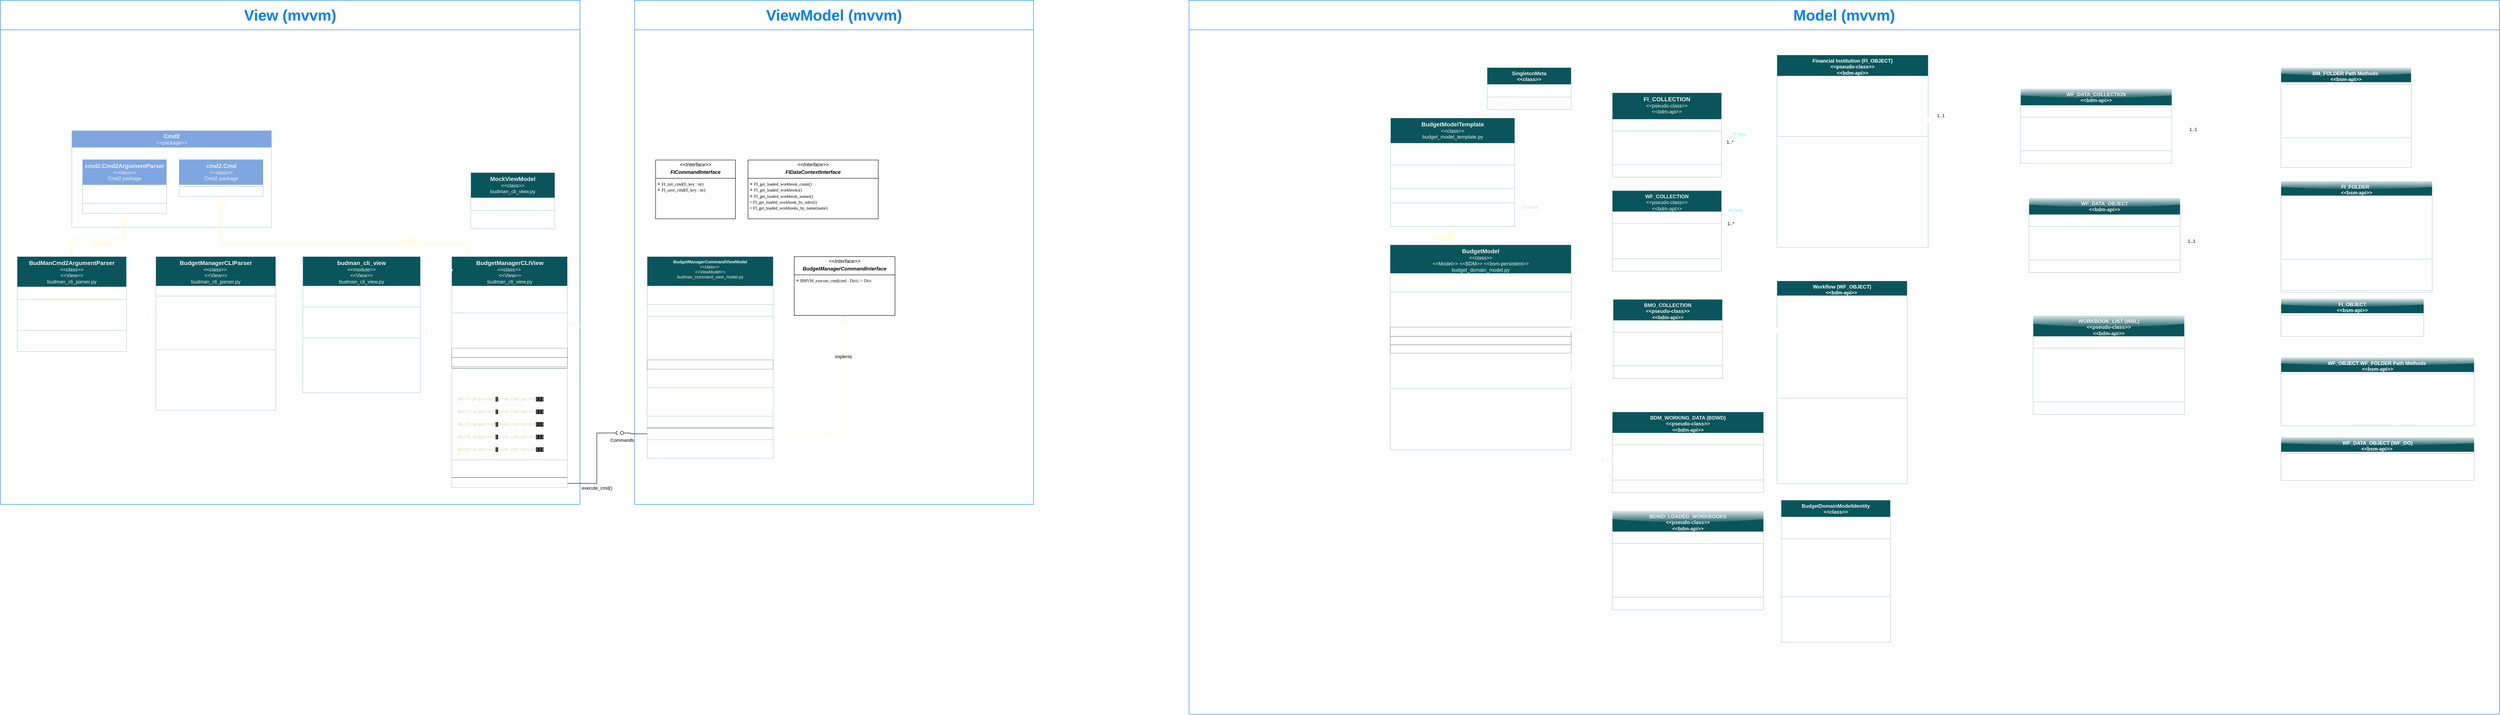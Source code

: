 <mxfile version="27.0.5">
  <diagram id="N458_lr4ttNGEyz7QCCE" name="Page-1">
    <mxGraphModel dx="2439" dy="2501" grid="1" gridSize="10" guides="1" tooltips="1" connect="1" arrows="1" fold="1" page="1" pageScale="1" pageWidth="1100" pageHeight="850" math="0" shadow="0">
      <root>
        <mxCell id="0" />
        <mxCell id="1" parent="0" />
        <mxCell id="yZSgEj6sZusE3E6RH4b0-81" value="&lt;font style=&quot;font-size: 36px; color: rgb(0, 127, 255);&quot;&gt;View (mvvm)&lt;/font&gt;" style="swimlane;whiteSpace=wrap;html=1;startSize=70;strokeColor=#007FFF;" vertex="1" parent="1">
          <mxGeometry x="-720" y="-1190" width="1380" height="1200" as="geometry" />
        </mxCell>
        <mxCell id="yZSgEj6sZusE3E6RH4b0-40" value="&lt;font style=&quot;font-size: 14px;&quot;&gt;Cmd2&lt;/font&gt;&lt;div&gt;&lt;span style=&quot;font-weight: normal;&quot;&gt;&amp;lt;&amp;lt;package&amp;gt;&amp;gt;&lt;/span&gt;&lt;/div&gt;" style="swimlane;whiteSpace=wrap;html=1;fillColor=#7EA6E0;strokeColor=#BAC8D3;glass=0;fillStyle=solid;align=center;verticalAlign=middle;fontFamily=Helvetica;fontSize=12;fontColor=#EEEEEE;fontStyle=1;labelBackgroundColor=none;startSize=40;" vertex="1" parent="yZSgEj6sZusE3E6RH4b0-81">
          <mxGeometry x="170" y="310" width="475.5" height="230" as="geometry" />
        </mxCell>
        <mxCell id="ek0RcM_BOZHdqfbMIejV-289" value="&lt;font style=&quot;font-size: 14px;&quot;&gt;cmd2.Cmd&lt;/font&gt;&lt;div&gt;&lt;span style=&quot;font-weight: normal;&quot;&gt;&amp;lt;&amp;lt;class&amp;gt;&amp;gt;&lt;/span&gt;&lt;/div&gt;&lt;div&gt;&lt;span style=&quot;font-weight: normal;&quot;&gt;Cmd2 package&lt;/span&gt;&lt;/div&gt;" style="swimlane;fontStyle=1;align=center;verticalAlign=top;childLayout=stackLayout;horizontal=1;startSize=60;horizontalStack=0;resizeParent=1;resizeParentMax=0;resizeLast=0;collapsible=1;marginBottom=0;whiteSpace=wrap;html=1;strokeColor=#BAC8D3;fontColor=#EEEEEE;fillColor=#7EA6E0;labelBackgroundColor=none;fillStyle=solid;" parent="yZSgEj6sZusE3E6RH4b0-40" vertex="1">
          <mxGeometry x="255.5" y="69" width="200" height="88" as="geometry">
            <mxRectangle x="430" y="598" width="140" height="30" as="alternateBounds" />
          </mxGeometry>
        </mxCell>
        <mxCell id="ek0RcM_BOZHdqfbMIejV-293" value="" style="line;strokeWidth=1;fillColor=none;align=left;verticalAlign=middle;spacingTop=-1;spacingLeft=3;spacingRight=3;rotatable=0;labelPosition=right;points=[];portConstraint=eastwest;strokeColor=#BAC8D3;fontColor=#EEEEEE;labelBackgroundColor=none;" parent="ek0RcM_BOZHdqfbMIejV-289" vertex="1">
          <mxGeometry y="60" width="200" height="8" as="geometry" />
        </mxCell>
        <mxCell id="ek0RcM_BOZHdqfbMIejV-294" value="&lt;font style=&quot;color: rgb(255, 255, 255);&quot;&gt;+ cmdLoop()&lt;/font&gt;" style="text;strokeColor=none;fillColor=none;align=left;verticalAlign=middle;spacingLeft=4;spacingRight=4;overflow=hidden;rotatable=0;points=[[0,0.5],[1,0.5]];portConstraint=eastwest;whiteSpace=wrap;html=1;fontColor=#EEEEEE;labelBackgroundColor=none;" parent="ek0RcM_BOZHdqfbMIejV-289" vertex="1">
          <mxGeometry y="68" width="200" height="20" as="geometry" />
        </mxCell>
        <mxCell id="yZSgEj6sZusE3E6RH4b0-24" value="&lt;font style=&quot;font-size: 14px;&quot;&gt;cmd2.Cmd2ArgumentParser&lt;/font&gt;&lt;div&gt;&lt;span style=&quot;font-weight: normal;&quot;&gt;&amp;lt;&amp;lt;class&amp;gt;&amp;gt;&lt;/span&gt;&lt;/div&gt;&lt;div&gt;&lt;span style=&quot;font-weight: normal;&quot;&gt;Cmd2 package&lt;/span&gt;&lt;/div&gt;" style="swimlane;fontStyle=1;align=center;verticalAlign=top;childLayout=stackLayout;horizontal=1;startSize=60;horizontalStack=0;resizeParent=1;resizeParentMax=0;resizeLast=0;collapsible=1;marginBottom=0;whiteSpace=wrap;html=1;strokeColor=#BAC8D3;fontColor=#EEEEEE;fillColor=#7EA6E0;labelBackgroundColor=none;fillStyle=solid;" vertex="1" parent="yZSgEj6sZusE3E6RH4b0-40">
          <mxGeometry x="25.5" y="69" width="200" height="128" as="geometry">
            <mxRectangle x="430" y="598" width="140" height="30" as="alternateBounds" />
          </mxGeometry>
        </mxCell>
        <mxCell id="yZSgEj6sZusE3E6RH4b0-26" value="&lt;font style=&quot;color: rgb(255, 255, 255);&quot;&gt;+ terminal_width&lt;/font&gt;" style="text;strokeColor=none;fillColor=none;align=left;verticalAlign=middle;spacingLeft=4;spacingRight=4;overflow=hidden;rotatable=0;points=[[0,0.5],[1,0.5]];portConstraint=eastwest;whiteSpace=wrap;html=1;fontColor=#EEEEEE;labelBackgroundColor=none;" vertex="1" parent="yZSgEj6sZusE3E6RH4b0-24">
          <mxGeometry y="60" width="200" height="20" as="geometry" />
        </mxCell>
        <mxCell id="yZSgEj6sZusE3E6RH4b0-27" value="&lt;font style=&quot;color: rgb(255, 255, 255);&quot;&gt;+ formatter_classterminal_width&lt;/font&gt;" style="text;strokeColor=none;fillColor=none;align=left;verticalAlign=middle;spacingLeft=4;spacingRight=4;overflow=hidden;rotatable=0;points=[[0,0.5],[1,0.5]];portConstraint=eastwest;whiteSpace=wrap;html=1;fontColor=#EEEEEE;labelBackgroundColor=none;" vertex="1" parent="yZSgEj6sZusE3E6RH4b0-24">
          <mxGeometry y="80" width="200" height="20" as="geometry" />
        </mxCell>
        <mxCell id="yZSgEj6sZusE3E6RH4b0-25" value="" style="line;strokeWidth=1;fillColor=none;align=left;verticalAlign=middle;spacingTop=-1;spacingLeft=3;spacingRight=3;rotatable=0;labelPosition=right;points=[];portConstraint=eastwest;strokeColor=#BAC8D3;fontColor=#EEEEEE;labelBackgroundColor=none;" vertex="1" parent="yZSgEj6sZusE3E6RH4b0-24">
          <mxGeometry y="100" width="200" height="8" as="geometry" />
        </mxCell>
        <mxCell id="yZSgEj6sZusE3E6RH4b0-47" value="&lt;font style=&quot;color: rgb(255, 255, 255);&quot;&gt;+ format_help()&lt;/font&gt;" style="text;strokeColor=none;fillColor=none;align=left;verticalAlign=middle;spacingLeft=4;spacingRight=4;overflow=hidden;rotatable=0;points=[[0,0.5],[1,0.5]];portConstraint=eastwest;whiteSpace=wrap;html=1;fontColor=#EEEEEE;labelBackgroundColor=none;" vertex="1" parent="yZSgEj6sZusE3E6RH4b0-24">
          <mxGeometry y="108" width="200" height="20" as="geometry" />
        </mxCell>
        <mxCell id="yZSgEj6sZusE3E6RH4b0-28" value="&lt;font style=&quot;font-size: 14px;&quot;&gt;BudManCmd2ArgumentParser&lt;/font&gt;&lt;div&gt;&lt;span style=&quot;font-weight: normal;&quot;&gt;&amp;lt;&amp;lt;class&amp;gt;&amp;gt;&lt;/span&gt;&lt;/div&gt;&lt;div&gt;&lt;span style=&quot;font-weight: normal;&quot;&gt;&amp;lt;&amp;lt;View&amp;gt;&amp;gt;&lt;/span&gt;&lt;/div&gt;&lt;div&gt;&lt;/div&gt;&lt;span style=&quot;font-weight: 400;&quot;&gt;budman_cli_parser.py&lt;/span&gt;" style="swimlane;fontStyle=1;align=center;verticalAlign=top;childLayout=stackLayout;horizontal=1;startSize=72;horizontalStack=0;resizeParent=1;resizeParentMax=0;resizeLast=0;collapsible=1;marginBottom=0;whiteSpace=wrap;html=1;strokeColor=#BAC8D3;fontColor=#EEEEEE;fillColor=#09555B;labelBackgroundColor=none;" vertex="1" parent="yZSgEj6sZusE3E6RH4b0-81">
          <mxGeometry x="40" y="610" width="260" height="226" as="geometry">
            <mxRectangle x="430" y="598" width="140" height="30" as="alternateBounds" />
          </mxGeometry>
        </mxCell>
        <mxCell id="yZSgEj6sZusE3E6RH4b0-29" value="&lt;font style=&quot;color: rgb(255, 255, 255);&quot;&gt;Class Variables&lt;/font&gt;" style="text;strokeColor=none;fillColor=none;align=left;verticalAlign=top;spacingLeft=4;spacingRight=4;overflow=hidden;rotatable=0;points=[[0,0.5],[1,0.5]];portConstraint=eastwest;whiteSpace=wrap;html=1;fontColor=#EEEEEE;labelBackgroundColor=none;" vertex="1" parent="yZSgEj6sZusE3E6RH4b0-28">
          <mxGeometry y="72" width="260" height="26" as="geometry" />
        </mxCell>
        <mxCell id="yZSgEj6sZusE3E6RH4b0-32" value="" style="line;strokeWidth=1;fillColor=none;align=left;verticalAlign=middle;spacingTop=-1;spacingLeft=3;spacingRight=3;rotatable=0;labelPosition=right;points=[];portConstraint=eastwest;strokeColor=#BAC8D3;fontColor=#EEEEEE;labelBackgroundColor=none;" vertex="1" parent="yZSgEj6sZusE3E6RH4b0-28">
          <mxGeometry y="98" width="260" height="8" as="geometry" />
        </mxCell>
        <mxCell id="yZSgEj6sZusE3E6RH4b0-44" value="&lt;font style=&quot;color: rgb(255, 255, 255);&quot;&gt;Object Properties&lt;/font&gt;" style="text;strokeColor=none;fillColor=none;align=left;verticalAlign=top;spacingLeft=4;spacingRight=4;overflow=hidden;rotatable=0;points=[[0,0.5],[1,0.5]];portConstraint=eastwest;whiteSpace=wrap;html=1;fontColor=#EEEEEE;labelBackgroundColor=none;" vertex="1" parent="yZSgEj6sZusE3E6RH4b0-28">
          <mxGeometry y="106" width="260" height="26" as="geometry" />
        </mxCell>
        <mxCell id="yZSgEj6sZusE3E6RH4b0-33" value="&lt;font style=&quot;color: rgb(255, 255, 255);&quot;&gt;+ terminal_width : int&amp;nbsp;&lt;/font&gt;" style="text;strokeColor=none;fillColor=none;align=left;verticalAlign=middle;spacingLeft=4;spacingRight=4;overflow=hidden;rotatable=0;points=[[0,0.5],[1,0.5]];portConstraint=eastwest;whiteSpace=wrap;html=1;fontColor=#EEEEEE;labelBackgroundColor=none;fontSize=10;" vertex="1" parent="yZSgEj6sZusE3E6RH4b0-28">
          <mxGeometry y="132" width="260" height="20" as="geometry" />
        </mxCell>
        <mxCell id="yZSgEj6sZusE3E6RH4b0-52" value="&lt;font style=&quot;color: rgb(255, 255, 255);&quot;&gt;+ formatter_class&amp;nbsp; :argparse.formatterHelpFormatter&amp;nbsp;&lt;/font&gt;" style="text;strokeColor=none;fillColor=none;align=left;verticalAlign=middle;spacingLeft=4;spacingRight=4;overflow=hidden;rotatable=0;points=[[0,0.5],[1,0.5]];portConstraint=eastwest;whiteSpace=wrap;html=1;fontColor=#EEEEEE;labelBackgroundColor=none;fontSize=10;" vertex="1" parent="yZSgEj6sZusE3E6RH4b0-28">
          <mxGeometry y="152" width="260" height="20" as="geometry" />
        </mxCell>
        <mxCell id="yZSgEj6sZusE3E6RH4b0-46" value="" style="line;strokeWidth=1;fillColor=none;align=left;verticalAlign=middle;spacingTop=-1;spacingLeft=3;spacingRight=3;rotatable=0;labelPosition=right;points=[];portConstraint=eastwest;strokeColor=#BAC8D3;fontColor=#EEEEEE;labelBackgroundColor=none;" vertex="1" parent="yZSgEj6sZusE3E6RH4b0-28">
          <mxGeometry y="172" width="260" height="8" as="geometry" />
        </mxCell>
        <mxCell id="yZSgEj6sZusE3E6RH4b0-45" value="&lt;font style=&quot;color: rgb(255, 255, 255);&quot;&gt;Object&lt;/font&gt;&lt;span style=&quot;color: rgb(255, 255, 255); background-color: transparent;&quot;&gt;&amp;nbsp;Methods&lt;/span&gt;" style="text;strokeColor=none;fillColor=none;align=left;verticalAlign=top;spacingLeft=4;spacingRight=4;overflow=hidden;rotatable=0;points=[[0,0.5],[1,0.5]];portConstraint=eastwest;whiteSpace=wrap;html=1;fontColor=#EEEEEE;labelBackgroundColor=none;" vertex="1" parent="yZSgEj6sZusE3E6RH4b0-28">
          <mxGeometry y="180" width="260" height="26" as="geometry" />
        </mxCell>
        <mxCell id="yZSgEj6sZusE3E6RH4b0-34" value="&lt;font style=&quot;color: rgb(255, 255, 255);&quot;&gt;+ format_help()&lt;/font&gt;" style="text;strokeColor=none;fillColor=none;align=left;verticalAlign=middle;spacingLeft=4;spacingRight=4;overflow=hidden;rotatable=0;points=[[0,0.5],[1,0.5]];portConstraint=eastwest;whiteSpace=wrap;html=1;fontColor=#EEEEEE;labelBackgroundColor=none;fontSize=10;" vertex="1" parent="yZSgEj6sZusE3E6RH4b0-28">
          <mxGeometry y="206" width="260" height="20" as="geometry" />
        </mxCell>
        <mxCell id="yZSgEj6sZusE3E6RH4b0-35" value="&lt;font style=&quot;color: rgb(255, 255, 153);&quot;&gt;Extends&lt;/font&gt;" style="endArrow=block;endSize=16;endFill=0;html=1;rounded=0;strokeColor=#FFFF99;fontColor=#FFFF99;entryX=0.5;entryY=1;entryDx=0;entryDy=0;labelBackgroundColor=none;exitX=0.5;exitY=0;exitDx=0;exitDy=0;edgeStyle=orthogonalEdgeStyle;align=center;verticalAlign=middle;fontFamily=Helvetica;fontSize=11;" edge="1" parent="yZSgEj6sZusE3E6RH4b0-81" source="yZSgEj6sZusE3E6RH4b0-28" target="yZSgEj6sZusE3E6RH4b0-24">
          <mxGeometry x="-0.037" y="-10" width="160" relative="1" as="geometry">
            <mxPoint x="499.5" y="526" as="sourcePoint" />
            <mxPoint x="499.5" y="424" as="targetPoint" />
            <mxPoint as="offset" />
            <Array as="points">
              <mxPoint x="170" y="570" />
              <mxPoint x="295" y="570" />
            </Array>
          </mxGeometry>
        </mxCell>
        <mxCell id="yZSgEj6sZusE3E6RH4b0-53" value="&lt;font style=&quot;font-size: 14px;&quot;&gt;budman_cli_view&lt;/font&gt;&lt;div&gt;&lt;span style=&quot;font-weight: normal;&quot;&gt;&amp;lt;&amp;lt;module&amp;gt;&amp;gt;&lt;/span&gt;&lt;/div&gt;&lt;div&gt;&lt;span style=&quot;font-weight: normal;&quot;&gt;&amp;lt;&amp;lt;View&amp;gt;&amp;gt;&lt;/span&gt;&lt;/div&gt;&lt;div&gt;&lt;span style=&quot;font-weight: normal;&quot;&gt;budman_cli_view.py&lt;/span&gt;&lt;/div&gt;" style="swimlane;fontStyle=1;align=center;verticalAlign=top;childLayout=stackLayout;horizontal=1;startSize=70;horizontalStack=0;resizeParent=1;resizeParentMax=0;resizeLast=0;collapsible=1;marginBottom=0;whiteSpace=wrap;html=1;strokeColor=#BAC8D3;fontColor=#EEEEEE;fillColor=#09555B;labelBackgroundColor=none;" vertex="1" parent="yZSgEj6sZusE3E6RH4b0-81">
          <mxGeometry x="720" y="610" width="280" height="324" as="geometry">
            <mxRectangle x="430" y="598" width="140" height="30" as="alternateBounds" />
          </mxGeometry>
        </mxCell>
        <mxCell id="yZSgEj6sZusE3E6RH4b0-54" value="&lt;font style=&quot;color: rgb(255, 255, 255);&quot;&gt;Module Variables&lt;/font&gt;" style="text;strokeColor=none;fillColor=none;align=left;verticalAlign=middle;spacingLeft=4;spacingRight=4;overflow=hidden;rotatable=0;points=[[0,0.5],[1,0.5]];portConstraint=eastwest;whiteSpace=wrap;html=1;fontColor=#EEEEEE;labelBackgroundColor=none;" vertex="1" parent="yZSgEj6sZusE3E6RH4b0-53">
          <mxGeometry y="70" width="280" height="26" as="geometry" />
        </mxCell>
        <mxCell id="yZSgEj6sZusE3E6RH4b0-58" value="&lt;font style=&quot;color: rgb(255, 255, 255); font-size: 10px;&quot;&gt;+ cli_parser&amp;nbsp; : BudgetManagerCLIParser&amp;nbsp;&lt;/font&gt;" style="text;strokeColor=none;fillColor=none;align=left;verticalAlign=middle;spacingLeft=4;spacingRight=4;overflow=hidden;rotatable=0;points=[[0,0.5],[1,0.5]];portConstraint=eastwest;whiteSpace=wrap;html=1;fontColor=#EEEEEE;labelBackgroundColor=none;" vertex="1" parent="yZSgEj6sZusE3E6RH4b0-53">
          <mxGeometry y="96" width="280" height="20" as="geometry" />
        </mxCell>
        <mxCell id="yZSgEj6sZusE3E6RH4b0-55" value="" style="line;strokeWidth=1;fillColor=none;align=left;verticalAlign=middle;spacingTop=-1;spacingLeft=3;spacingRight=3;rotatable=0;labelPosition=right;points=[];portConstraint=eastwest;strokeColor=#BAC8D3;fontColor=#EEEEEE;labelBackgroundColor=none;" vertex="1" parent="yZSgEj6sZusE3E6RH4b0-53">
          <mxGeometry y="116" width="280" height="8" as="geometry" />
        </mxCell>
        <mxCell id="yZSgEj6sZusE3E6RH4b0-56" value="&lt;font style=&quot;color: rgb(255, 255, 255);&quot;&gt;Classes&lt;/font&gt;" style="text;strokeColor=none;fillColor=none;align=left;verticalAlign=middle;spacingLeft=4;spacingRight=4;overflow=hidden;rotatable=0;points=[[0,0.5],[1,0.5]];portConstraint=eastwest;whiteSpace=wrap;html=1;fontColor=#EEEEEE;labelBackgroundColor=none;" vertex="1" parent="yZSgEj6sZusE3E6RH4b0-53">
          <mxGeometry y="124" width="280" height="26" as="geometry" />
        </mxCell>
        <mxCell id="yZSgEj6sZusE3E6RH4b0-70" value="&lt;font style=&quot;color: rgb(255, 255, 255);&quot;&gt;+ MockViewModel&lt;/font&gt;" style="text;strokeColor=none;fillColor=none;align=left;verticalAlign=middle;spacingLeft=4;spacingRight=4;overflow=hidden;rotatable=0;points=[[0,0.5],[1,0.5]];portConstraint=eastwest;whiteSpace=wrap;html=1;fontColor=#EEEEEE;labelBackgroundColor=none;fontSize=10;" vertex="1" parent="yZSgEj6sZusE3E6RH4b0-53">
          <mxGeometry y="150" width="280" height="20" as="geometry" />
        </mxCell>
        <mxCell id="yZSgEj6sZusE3E6RH4b0-69" value="&lt;font style=&quot;color: rgb(255, 255, 255);&quot;&gt;+ BudgetManagerCLIView&lt;/font&gt;" style="text;strokeColor=none;fillColor=none;align=left;verticalAlign=middle;spacingLeft=4;spacingRight=4;overflow=hidden;rotatable=0;points=[[0,0.5],[1,0.5]];portConstraint=eastwest;whiteSpace=wrap;html=1;fontColor=#EEEEEE;labelBackgroundColor=none;fontSize=10;" vertex="1" parent="yZSgEj6sZusE3E6RH4b0-53">
          <mxGeometry y="170" width="280" height="20" as="geometry" />
        </mxCell>
        <mxCell id="yZSgEj6sZusE3E6RH4b0-59" value="" style="line;strokeWidth=1;fillColor=none;align=left;verticalAlign=middle;spacingTop=-1;spacingLeft=3;spacingRight=3;rotatable=0;labelPosition=right;points=[];portConstraint=eastwest;strokeColor=#BAC8D3;fontColor=#EEEEEE;labelBackgroundColor=none;" vertex="1" parent="yZSgEj6sZusE3E6RH4b0-53">
          <mxGeometry y="190" width="280" height="8" as="geometry" />
        </mxCell>
        <mxCell id="yZSgEj6sZusE3E6RH4b0-60" value="&lt;font color=&quot;#ffffff&quot;&gt;Module Functions&lt;/font&gt;" style="text;strokeColor=none;fillColor=none;align=left;verticalAlign=middle;spacingLeft=4;spacingRight=4;overflow=hidden;rotatable=0;points=[[0,0.5],[1,0.5]];portConstraint=eastwest;whiteSpace=wrap;html=1;fontColor=#EEEEEE;labelBackgroundColor=none;" vertex="1" parent="yZSgEj6sZusE3E6RH4b0-53">
          <mxGeometry y="198" width="280" height="26" as="geometry" />
        </mxCell>
        <mxCell id="yZSgEj6sZusE3E6RH4b0-301" value="&lt;font style=&quot;color: rgb(255, 255, 255);&quot;&gt;+ init_cmd_parser() - &amp;gt;&amp;nbsp;&lt;/font&gt;&lt;span style=&quot;color: rgb(255, 255, 255); font-family: &amp;quot;Lucida Console&amp;quot;;&quot;&gt;BudManCmd2ArgumentParser&lt;/span&gt;" style="text;strokeColor=none;fillColor=none;align=left;verticalAlign=middle;spacingLeft=4;spacingRight=4;overflow=hidden;rotatable=0;points=[[0,0.5],[1,0.5]];portConstraint=eastwest;whiteSpace=wrap;html=1;fontColor=#EEEEEE;labelBackgroundColor=none;fontSize=10;" vertex="1" parent="yZSgEj6sZusE3E6RH4b0-53">
          <mxGeometry y="224" width="280" height="20" as="geometry" />
        </mxCell>
        <mxCell id="yZSgEj6sZusE3E6RH4b0-302" value="&lt;font style=&quot;color: rgb(255, 255, 255);&quot;&gt;+ show_cmd_parser()&lt;/font&gt;&lt;font style=&quot;color: rgb(255, 255, 255);&quot;&gt;&amp;nbsp;- &amp;gt;&amp;nbsp;&lt;/font&gt;&lt;span style=&quot;color: rgb(255, 255, 255); font-family: &amp;quot;Lucida Console&amp;quot;;&quot;&gt;BudManCmd2ArgumentParser&lt;/span&gt;" style="text;strokeColor=none;fillColor=none;align=left;verticalAlign=middle;spacingLeft=4;spacingRight=4;overflow=hidden;rotatable=0;points=[[0,0.5],[1,0.5]];portConstraint=eastwest;whiteSpace=wrap;html=1;fontColor=#EEEEEE;labelBackgroundColor=none;fontSize=10;" vertex="1" parent="yZSgEj6sZusE3E6RH4b0-53">
          <mxGeometry y="244" width="280" height="20" as="geometry" />
        </mxCell>
        <mxCell id="yZSgEj6sZusE3E6RH4b0-303" value="&lt;font style=&quot;color: rgb(255, 255, 255);&quot;&gt;+ load_cmd_parser()&lt;/font&gt;&lt;font style=&quot;color: rgb(255, 255, 255);&quot;&gt;&amp;nbsp;- &amp;gt;&amp;nbsp;&lt;/font&gt;&lt;span style=&quot;color: rgb(255, 255, 255); font-family: &amp;quot;Lucida Console&amp;quot;;&quot;&gt;BudManCmd2ArgumentParser&lt;/span&gt;" style="text;strokeColor=none;fillColor=none;align=left;verticalAlign=middle;spacingLeft=4;spacingRight=4;overflow=hidden;rotatable=0;points=[[0,0.5],[1,0.5]];portConstraint=eastwest;whiteSpace=wrap;html=1;fontColor=#EEEEEE;labelBackgroundColor=none;fontSize=10;" vertex="1" parent="yZSgEj6sZusE3E6RH4b0-53">
          <mxGeometry y="264" width="280" height="20" as="geometry" />
        </mxCell>
        <mxCell id="yZSgEj6sZusE3E6RH4b0-304" value="&lt;font style=&quot;color: rgb(255, 255, 255);&quot;&gt;+ save_cmd_parser()&lt;/font&gt;&lt;font style=&quot;color: rgb(255, 255, 255);&quot;&gt;&amp;nbsp;- &amp;gt;&amp;nbsp;&lt;/font&gt;&lt;span style=&quot;color: rgb(255, 255, 255); font-family: &amp;quot;Lucida Console&amp;quot;;&quot;&gt;BudManCmd2ArgumentParser&lt;/span&gt;" style="text;strokeColor=none;fillColor=none;align=left;verticalAlign=middle;spacingLeft=4;spacingRight=4;overflow=hidden;rotatable=0;points=[[0,0.5],[1,0.5]];portConstraint=eastwest;whiteSpace=wrap;html=1;fontColor=#EEEEEE;labelBackgroundColor=none;fontSize=10;" vertex="1" parent="yZSgEj6sZusE3E6RH4b0-53">
          <mxGeometry y="284" width="280" height="20" as="geometry" />
        </mxCell>
        <mxCell id="yZSgEj6sZusE3E6RH4b0-305" value="&lt;font style=&quot;color: rgb(255, 255, 255);&quot;&gt;+ val_cmd_parser()&lt;/font&gt;&lt;font style=&quot;color: rgb(255, 255, 255);&quot;&gt;&amp;nbsp;- &amp;gt;&amp;nbsp;&lt;/font&gt;&lt;span style=&quot;color: rgb(255, 255, 255); font-family: &amp;quot;Lucida Console&amp;quot;;&quot;&gt;BudManCmd2ArgumentParser&lt;/span&gt;" style="text;strokeColor=none;fillColor=none;align=left;verticalAlign=middle;spacingLeft=4;spacingRight=4;overflow=hidden;rotatable=0;points=[[0,0.5],[1,0.5]];portConstraint=eastwest;whiteSpace=wrap;html=1;fontColor=#EEEEEE;labelBackgroundColor=none;fontSize=10;" vertex="1" parent="yZSgEj6sZusE3E6RH4b0-53">
          <mxGeometry y="304" width="280" height="20" as="geometry" />
        </mxCell>
        <mxCell id="ek0RcM_BOZHdqfbMIejV-274" value="&lt;font style=&quot;font-size: 14px;&quot;&gt;MockViewModel&lt;/font&gt;&lt;div&gt;&lt;span style=&quot;font-weight: normal;&quot;&gt;&amp;lt;&amp;lt;class&amp;gt;&amp;gt;&lt;/span&gt;&lt;/div&gt;&lt;div&gt;&lt;span style=&quot;font-weight: normal;&quot;&gt;budman_cli_view.py&lt;/span&gt;&lt;/div&gt;" style="swimlane;fontStyle=1;align=center;verticalAlign=top;childLayout=stackLayout;horizontal=1;startSize=60;horizontalStack=0;resizeParent=1;resizeParentMax=0;resizeLast=0;collapsible=1;marginBottom=0;whiteSpace=wrap;html=1;strokeColor=#BAC8D3;fontColor=#EEEEEE;fillColor=#09555B;labelBackgroundColor=none;" parent="yZSgEj6sZusE3E6RH4b0-81" vertex="1">
          <mxGeometry x="1120" y="410" width="200" height="134" as="geometry">
            <mxRectangle x="430" y="598" width="140" height="30" as="alternateBounds" />
          </mxGeometry>
        </mxCell>
        <mxCell id="ek0RcM_BOZHdqfbMIejV-278" value="&lt;font style=&quot;color: rgb(255, 255, 255);&quot;&gt;Class Variables&lt;/font&gt;" style="text;strokeColor=none;fillColor=none;align=left;verticalAlign=top;spacingLeft=4;spacingRight=4;overflow=hidden;rotatable=0;points=[[0,0.5],[1,0.5]];portConstraint=eastwest;whiteSpace=wrap;html=1;fontColor=#EEEEEE;labelBackgroundColor=none;" parent="ek0RcM_BOZHdqfbMIejV-274" vertex="1">
          <mxGeometry y="60" width="200" height="26" as="geometry" />
        </mxCell>
        <mxCell id="ek0RcM_BOZHdqfbMIejV-276" value="" style="line;strokeWidth=1;fillColor=none;align=left;verticalAlign=middle;spacingTop=-1;spacingLeft=3;spacingRight=3;rotatable=0;labelPosition=right;points=[];portConstraint=eastwest;strokeColor=#BAC8D3;fontColor=#EEEEEE;labelBackgroundColor=none;" parent="ek0RcM_BOZHdqfbMIejV-274" vertex="1">
          <mxGeometry y="86" width="200" height="8" as="geometry" />
        </mxCell>
        <mxCell id="ek0RcM_BOZHdqfbMIejV-277" value="&lt;font style=&quot;color: rgb(255, 255, 255);&quot;&gt;__getattr__()&lt;/font&gt;" style="text;strokeColor=none;fillColor=none;align=left;verticalAlign=middle;spacingLeft=4;spacingRight=4;overflow=hidden;rotatable=0;points=[[0,0.5],[1,0.5]];portConstraint=eastwest;whiteSpace=wrap;html=1;fontColor=#EEEEEE;labelBackgroundColor=none;fontSize=10;" parent="ek0RcM_BOZHdqfbMIejV-274" vertex="1">
          <mxGeometry y="94" width="200" height="20" as="geometry" />
        </mxCell>
        <mxCell id="ek0RcM_BOZHdqfbMIejV-280" value="&lt;font style=&quot;color: rgb(255, 255, 255);&quot;&gt;__setattr__()&lt;/font&gt;" style="text;strokeColor=none;fillColor=none;align=left;verticalAlign=middle;spacingLeft=4;spacingRight=4;overflow=hidden;rotatable=0;points=[[0,0.5],[1,0.5]];portConstraint=eastwest;whiteSpace=wrap;html=1;fontColor=#EEEEEE;labelBackgroundColor=none;fontSize=10;" parent="ek0RcM_BOZHdqfbMIejV-274" vertex="1">
          <mxGeometry y="114" width="200" height="20" as="geometry" />
        </mxCell>
        <mxCell id="yZSgEj6sZusE3E6RH4b0-74" value="" style="endArrow=block;endFill=1;html=1;edgeStyle=orthogonalEdgeStyle;align=left;verticalAlign=top;rounded=0;strokeColor=#FFFFFF;jumpStyle=arc;exitX=1;exitY=0.5;exitDx=0;exitDy=0;entryX=0;entryY=0.25;entryDx=0;entryDy=0;" edge="1" parent="yZSgEj6sZusE3E6RH4b0-81" source="yZSgEj6sZusE3E6RH4b0-70" target="ek0RcM_BOZHdqfbMIejV-274">
          <mxGeometry x="-1" relative="1" as="geometry">
            <mxPoint x="1450" y="430" as="sourcePoint" />
            <mxPoint x="1385" y="640" as="targetPoint" />
            <Array as="points">
              <mxPoint x="1030" y="770" />
              <mxPoint x="1030" y="444" />
              <mxPoint x="1080" y="444" />
            </Array>
          </mxGeometry>
        </mxCell>
        <mxCell id="yZSgEj6sZusE3E6RH4b0-75" value="1..1" style="edgeLabel;resizable=0;html=1;align=left;verticalAlign=bottom;strokeColor=#BAC8D3;fontColor=#EEEEEE;fillColor=#09555B;" connectable="0" vertex="1" parent="yZSgEj6sZusE3E6RH4b0-74">
          <mxGeometry x="-1" relative="1" as="geometry">
            <mxPoint as="offset" />
          </mxGeometry>
        </mxCell>
        <mxCell id="yZSgEj6sZusE3E6RH4b0-76" value="" style="edgeLabel;html=1;align=center;verticalAlign=middle;resizable=0;points=[];strokeColor=#BAC8D3;fontColor=#EEEEEE;fillColor=#09555B;" vertex="1" connectable="0" parent="yZSgEj6sZusE3E6RH4b0-74">
          <mxGeometry x="-0.614" y="-2" relative="1" as="geometry">
            <mxPoint as="offset" />
          </mxGeometry>
        </mxCell>
        <mxCell id="yZSgEj6sZusE3E6RH4b0-5" value="&lt;font style=&quot;font-size: 14px;&quot;&gt;BudgetManagerCLIParser&lt;/font&gt;&lt;div&gt;&lt;span style=&quot;font-weight: normal;&quot;&gt;&amp;lt;&amp;lt;class&amp;gt;&amp;gt;&amp;nbsp;&lt;/span&gt;&lt;/div&gt;&lt;div&gt;&lt;span style=&quot;font-weight: normal;&quot;&gt;&amp;lt;&amp;lt;View&amp;gt;&amp;gt;&lt;/span&gt;&lt;/div&gt;&lt;div&gt;&lt;span style=&quot;font-weight: 400;&quot;&gt;budman_cli_parser.py&lt;/span&gt;&lt;span style=&quot;font-weight: normal;&quot;&gt;&lt;/span&gt;&lt;/div&gt;" style="swimlane;fontStyle=1;align=center;verticalAlign=top;childLayout=stackLayout;horizontal=1;startSize=70;horizontalStack=0;resizeParent=1;resizeParentMax=0;resizeLast=0;collapsible=1;marginBottom=0;whiteSpace=wrap;html=1;strokeColor=#BAC8D3;fontColor=#EEEEEE;fillColor=#09555B;labelBackgroundColor=none;" vertex="1" parent="yZSgEj6sZusE3E6RH4b0-81">
          <mxGeometry x="370" y="610" width="285.5" height="366" as="geometry">
            <mxRectangle x="430" y="598" width="140" height="30" as="alternateBounds" />
          </mxGeometry>
        </mxCell>
        <mxCell id="yZSgEj6sZusE3E6RH4b0-6" value="&lt;font style=&quot;color: rgb(255, 255, 255);&quot;&gt;Class Variables&lt;/font&gt;" style="text;strokeColor=none;fillColor=none;align=left;verticalAlign=middle;spacingLeft=4;spacingRight=4;overflow=hidden;rotatable=0;points=[[0,0.5],[1,0.5]];portConstraint=eastwest;whiteSpace=wrap;html=1;fontColor=#EEEEEE;fontFamily=Lucida Console;labelBackgroundColor=none;" vertex="1" parent="yZSgEj6sZusE3E6RH4b0-5">
          <mxGeometry y="70" width="285.5" height="20" as="geometry" />
        </mxCell>
        <mxCell id="yZSgEj6sZusE3E6RH4b0-13" value="" style="line;strokeWidth=1;fillColor=none;align=left;verticalAlign=middle;spacingTop=-1;spacingLeft=3;spacingRight=3;rotatable=0;labelPosition=right;points=[];portConstraint=eastwest;strokeColor=#BAC8D3;fontColor=#EEEEEE;labelBackgroundColor=none;" vertex="1" parent="yZSgEj6sZusE3E6RH4b0-5">
          <mxGeometry y="90" width="285.5" height="8" as="geometry" />
        </mxCell>
        <mxCell id="yZSgEj6sZusE3E6RH4b0-14" value="&lt;font style=&quot;color: rgb(255, 255, 255);&quot;&gt;Object Properties&lt;/font&gt;" style="text;strokeColor=none;fillColor=none;align=left;verticalAlign=middle;spacingLeft=4;spacingRight=4;overflow=hidden;rotatable=0;points=[[0,0.5],[1,0.5]];portConstraint=eastwest;whiteSpace=wrap;html=1;fontColor=#EEEEEE;fontFamily=Lucida Console;labelBackgroundColor=none;" vertex="1" parent="yZSgEj6sZusE3E6RH4b0-5">
          <mxGeometry y="98" width="285.5" height="20" as="geometry" />
        </mxCell>
        <mxCell id="yZSgEj6sZusE3E6RH4b0-10" value="&lt;font style=&quot;color: rgb(255, 255, 255);&quot;&gt;+ init_cmd_parser :&amp;nbsp;&lt;/font&gt;&lt;span style=&quot;color: rgb(255, 255, 255);&quot;&gt;BudManCmd2ArgumentParser&lt;/span&gt;" style="text;strokeColor=none;fillColor=none;align=left;verticalAlign=middle;spacingLeft=4;spacingRight=4;overflow=hidden;rotatable=0;points=[[0,0.5],[1,0.5]];portConstraint=eastwest;whiteSpace=wrap;html=1;fontColor=#EEEEEE;fontFamily=Lucida Console;labelBackgroundColor=none;fontSize=10;" vertex="1" parent="yZSgEj6sZusE3E6RH4b0-5">
          <mxGeometry y="118" width="285.5" height="20" as="geometry" />
        </mxCell>
        <mxCell id="yZSgEj6sZusE3E6RH4b0-9" value="&lt;font style=&quot;color: rgb(255, 255, 255);&quot;&gt;+ show_cmd_parser : BudManCmd2ArgumentParser&lt;/font&gt;" style="text;strokeColor=none;fillColor=none;align=left;verticalAlign=middle;spacingLeft=4;spacingRight=4;overflow=hidden;rotatable=0;points=[[0,0.5],[1,0.5]];portConstraint=eastwest;whiteSpace=wrap;html=1;fontColor=#EEEEEE;fontFamily=Lucida Console;labelBackgroundColor=none;fontSize=10;" vertex="1" parent="yZSgEj6sZusE3E6RH4b0-5">
          <mxGeometry y="138" width="285.5" height="20" as="geometry" />
        </mxCell>
        <mxCell id="yZSgEj6sZusE3E6RH4b0-11" value="&lt;font style=&quot;color: rgb(255, 255, 255);&quot;&gt;+ load_cmd_parser :&amp;nbsp;&lt;/font&gt;&lt;span style=&quot;color: rgb(255, 255, 255);&quot;&gt;BudManCmd2ArgumentParser&lt;/span&gt;" style="text;strokeColor=none;fillColor=none;align=left;verticalAlign=middle;spacingLeft=4;spacingRight=4;overflow=hidden;rotatable=0;points=[[0,0.5],[1,0.5]];portConstraint=eastwest;whiteSpace=wrap;html=1;fontColor=#EEEEEE;fontFamily=Lucida Console;labelBackgroundColor=none;fontSize=10;" vertex="1" parent="yZSgEj6sZusE3E6RH4b0-5">
          <mxGeometry y="158" width="285.5" height="20" as="geometry" />
        </mxCell>
        <mxCell id="yZSgEj6sZusE3E6RH4b0-12" value="&lt;font style=&quot;color: rgb(255, 255, 255);&quot;&gt;+ save_cmd_parser :&amp;nbsp;&lt;/font&gt;&lt;span style=&quot;color: rgb(255, 255, 255);&quot;&gt;BudManCmd2ArgumentParser&lt;/span&gt;" style="text;strokeColor=none;fillColor=none;align=left;verticalAlign=middle;spacingLeft=4;spacingRight=4;overflow=hidden;rotatable=0;points=[[0,0.5],[1,0.5]];portConstraint=eastwest;whiteSpace=wrap;html=1;fontColor=#EEEEEE;fontFamily=Lucida Console;labelBackgroundColor=none;fontSize=10;" vertex="1" parent="yZSgEj6sZusE3E6RH4b0-5">
          <mxGeometry y="178" width="285.5" height="20" as="geometry" />
        </mxCell>
        <mxCell id="yZSgEj6sZusE3E6RH4b0-15" value="&lt;font style=&quot;color: rgb(255, 255, 255);&quot;&gt;+ val_cmd_parser :&amp;nbsp;&lt;/font&gt;&lt;span style=&quot;color: rgb(255, 255, 255);&quot;&gt;BudManCmd2ArgumentParser&lt;/span&gt;" style="text;strokeColor=none;fillColor=none;align=left;verticalAlign=middle;spacingLeft=4;spacingRight=4;overflow=hidden;rotatable=0;points=[[0,0.5],[1,0.5]];portConstraint=eastwest;whiteSpace=wrap;html=1;fontColor=#EEEEEE;fontFamily=Lucida Console;labelBackgroundColor=none;fontSize=10;" vertex="1" parent="yZSgEj6sZusE3E6RH4b0-5">
          <mxGeometry y="198" width="285.5" height="20" as="geometry" />
        </mxCell>
        <mxCell id="yZSgEj6sZusE3E6RH4b0-18" value="" style="line;strokeWidth=1;fillColor=none;align=left;verticalAlign=middle;spacingTop=-1;spacingLeft=3;spacingRight=3;rotatable=0;labelPosition=right;points=[];portConstraint=eastwest;strokeColor=#BAC8D3;fontColor=#EEEEEE;labelBackgroundColor=none;" vertex="1" parent="yZSgEj6sZusE3E6RH4b0-5">
          <mxGeometry y="218" width="285.5" height="8" as="geometry" />
        </mxCell>
        <mxCell id="yZSgEj6sZusE3E6RH4b0-19" value="&lt;font style=&quot;color: rgb(255, 255, 255);&quot;&gt;Object Methods&lt;/font&gt;" style="text;strokeColor=none;fillColor=none;align=left;verticalAlign=middle;spacingLeft=4;spacingRight=4;overflow=hidden;rotatable=0;points=[[0,0.5],[1,0.5]];portConstraint=eastwest;whiteSpace=wrap;html=1;fontColor=#EEEEEE;labelBackgroundColor=none;" vertex="1" parent="yZSgEj6sZusE3E6RH4b0-5">
          <mxGeometry y="226" width="285.5" height="20" as="geometry" />
        </mxCell>
        <mxCell id="yZSgEj6sZusE3E6RH4b0-20" value="&lt;font style=&quot;color: rgb(255, 255, 255);&quot;&gt;+ __init__()&lt;/font&gt;" style="text;strokeColor=none;fillColor=none;align=left;verticalAlign=middle;spacingLeft=4;spacingRight=4;overflow=hidden;rotatable=0;points=[[0,0.5],[1,0.5]];portConstraint=eastwest;whiteSpace=wrap;html=1;fontColor=#EEEEEE;labelBackgroundColor=none;fontFamily=Lucida Console;fontSize=10;" vertex="1" parent="yZSgEj6sZusE3E6RH4b0-5">
          <mxGeometry y="246" width="285.5" height="20" as="geometry" />
        </mxCell>
        <mxCell id="yZSgEj6sZusE3E6RH4b0-21" value="&lt;font style=&quot;color: rgb(255, 255, 255);&quot;&gt;+ init_cmd_setup()&lt;br&gt;&lt;/font&gt;" style="text;strokeColor=none;fillColor=none;align=left;verticalAlign=top;spacingLeft=4;spacingRight=4;overflow=hidden;rotatable=0;points=[[0,0.5],[1,0.5]];portConstraint=eastwest;whiteSpace=wrap;html=1;fontColor=#EEEEEE;labelBackgroundColor=none;fontFamily=Lucida Console;fontSize=10;" vertex="1" parent="yZSgEj6sZusE3E6RH4b0-5">
          <mxGeometry y="266" width="285.5" height="20" as="geometry" />
        </mxCell>
        <mxCell id="yZSgEj6sZusE3E6RH4b0-48" value="&lt;font style=&quot;color: rgb(255, 255, 255);&quot;&gt;+ show_cmd_setup()&lt;br&gt;&lt;/font&gt;" style="text;strokeColor=none;fillColor=none;align=left;verticalAlign=top;spacingLeft=4;spacingRight=4;overflow=hidden;rotatable=0;points=[[0,0.5],[1,0.5]];portConstraint=eastwest;whiteSpace=wrap;html=1;fontColor=#EEEEEE;labelBackgroundColor=none;fontFamily=Lucida Console;fontSize=10;" vertex="1" parent="yZSgEj6sZusE3E6RH4b0-5">
          <mxGeometry y="286" width="285.5" height="20" as="geometry" />
        </mxCell>
        <mxCell id="yZSgEj6sZusE3E6RH4b0-49" value="&lt;font style=&quot;color: rgb(255, 255, 255);&quot;&gt;+ load_cmd_setup()&lt;br&gt;&lt;/font&gt;" style="text;strokeColor=none;fillColor=none;align=left;verticalAlign=top;spacingLeft=4;spacingRight=4;overflow=hidden;rotatable=0;points=[[0,0.5],[1,0.5]];portConstraint=eastwest;whiteSpace=wrap;html=1;fontColor=#EEEEEE;labelBackgroundColor=none;fontFamily=Lucida Console;fontSize=10;" vertex="1" parent="yZSgEj6sZusE3E6RH4b0-5">
          <mxGeometry y="306" width="285.5" height="20" as="geometry" />
        </mxCell>
        <mxCell id="yZSgEj6sZusE3E6RH4b0-50" value="&lt;font style=&quot;color: rgb(255, 255, 255);&quot;&gt;+ save_cmd_setup()&lt;br&gt;&lt;/font&gt;" style="text;strokeColor=none;fillColor=none;align=left;verticalAlign=top;spacingLeft=4;spacingRight=4;overflow=hidden;rotatable=0;points=[[0,0.5],[1,0.5]];portConstraint=eastwest;whiteSpace=wrap;html=1;fontColor=#EEEEEE;labelBackgroundColor=none;fontFamily=Lucida Console;fontSize=10;" vertex="1" parent="yZSgEj6sZusE3E6RH4b0-5">
          <mxGeometry y="326" width="285.5" height="20" as="geometry" />
        </mxCell>
        <mxCell id="yZSgEj6sZusE3E6RH4b0-51" value="&lt;font style=&quot;color: rgb(255, 255, 255);&quot;&gt;+ val_cmd_setup()&lt;br&gt;&lt;/font&gt;" style="text;strokeColor=none;fillColor=none;align=left;verticalAlign=top;spacingLeft=4;spacingRight=4;overflow=hidden;rotatable=0;points=[[0,0.5],[1,0.5]];portConstraint=eastwest;whiteSpace=wrap;html=1;fontColor=#EEEEEE;labelBackgroundColor=none;fontFamily=Lucida Console;fontSize=10;" vertex="1" parent="yZSgEj6sZusE3E6RH4b0-5">
          <mxGeometry y="346" width="285.5" height="20" as="geometry" />
        </mxCell>
        <mxCell id="yZSgEj6sZusE3E6RH4b0-41" value="" style="endArrow=block;endFill=1;html=1;edgeStyle=orthogonalEdgeStyle;align=left;verticalAlign=top;rounded=0;strokeColor=#FFFFFF;exitX=0;exitY=0.5;exitDx=0;exitDy=0;" edge="1" parent="yZSgEj6sZusE3E6RH4b0-81" source="yZSgEj6sZusE3E6RH4b0-9" target="yZSgEj6sZusE3E6RH4b0-28">
          <mxGeometry x="-1" relative="1" as="geometry">
            <mxPoint x="560" y="770" as="sourcePoint" />
            <mxPoint x="660" y="770" as="targetPoint" />
            <Array as="points">
              <mxPoint x="325" y="748" />
            </Array>
          </mxGeometry>
        </mxCell>
        <mxCell id="yZSgEj6sZusE3E6RH4b0-42" value="1..1" style="edgeLabel;resizable=0;html=1;align=left;verticalAlign=bottom;strokeColor=#BAC8D3;fontColor=#EEEEEE;fillColor=#09555B;" connectable="0" vertex="1" parent="yZSgEj6sZusE3E6RH4b0-41">
          <mxGeometry x="-1" relative="1" as="geometry">
            <mxPoint x="-24" as="offset" />
          </mxGeometry>
        </mxCell>
        <mxCell id="yZSgEj6sZusE3E6RH4b0-43" value="" style="edgeLabel;html=1;align=center;verticalAlign=middle;resizable=0;points=[];strokeColor=#BAC8D3;fontColor=#EEEEEE;fillColor=#09555B;" vertex="1" connectable="0" parent="yZSgEj6sZusE3E6RH4b0-41">
          <mxGeometry x="-0.614" y="-2" relative="1" as="geometry">
            <mxPoint as="offset" />
          </mxGeometry>
        </mxCell>
        <mxCell id="yZSgEj6sZusE3E6RH4b0-62" value="" style="endArrow=block;endFill=1;html=1;edgeStyle=orthogonalEdgeStyle;align=left;verticalAlign=top;rounded=0;strokeColor=#FFFFFF;exitX=0.01;exitY=0.515;exitDx=0;exitDy=0;exitPerimeter=0;entryX=0.996;entryY=0.109;entryDx=0;entryDy=0;entryPerimeter=0;jumpStyle=arc;" edge="1" parent="yZSgEj6sZusE3E6RH4b0-81" source="yZSgEj6sZusE3E6RH4b0-58" target="yZSgEj6sZusE3E6RH4b0-5">
          <mxGeometry x="-1" relative="1" as="geometry">
            <mxPoint x="1438" y="246" as="sourcePoint" />
            <mxPoint x="1258" y="170" as="targetPoint" />
            <Array as="points">
              <mxPoint x="680" y="716" />
              <mxPoint x="680" y="650" />
            </Array>
          </mxGeometry>
        </mxCell>
        <mxCell id="yZSgEj6sZusE3E6RH4b0-63" value="1..1" style="edgeLabel;resizable=0;html=1;align=left;verticalAlign=bottom;strokeColor=#BAC8D3;fontColor=#EEEEEE;fillColor=#09555B;" connectable="0" vertex="1" parent="yZSgEj6sZusE3E6RH4b0-62">
          <mxGeometry x="-1" relative="1" as="geometry">
            <mxPoint x="-24" as="offset" />
          </mxGeometry>
        </mxCell>
        <mxCell id="yZSgEj6sZusE3E6RH4b0-64" value="" style="edgeLabel;html=1;align=center;verticalAlign=middle;resizable=0;points=[];strokeColor=#BAC8D3;fontColor=#EEEEEE;fillColor=#09555B;" vertex="1" connectable="0" parent="yZSgEj6sZusE3E6RH4b0-62">
          <mxGeometry x="-0.614" y="-2" relative="1" as="geometry">
            <mxPoint as="offset" />
          </mxGeometry>
        </mxCell>
        <mxCell id="ek0RcM_BOZHdqfbMIejV-248" value="&lt;font style=&quot;font-size: 14px;&quot;&gt;BudgetManagerCLIView&lt;/font&gt;&lt;div&gt;&lt;span style=&quot;font-weight: normal;&quot;&gt;&amp;lt;&amp;lt;class&amp;gt;&amp;gt;&amp;nbsp;&lt;/span&gt;&lt;/div&gt;&lt;div&gt;&lt;span style=&quot;font-weight: normal;&quot;&gt;&amp;lt;&amp;lt;View&amp;gt;&amp;gt;&lt;/span&gt;&lt;/div&gt;&lt;div&gt;&lt;span style=&quot;font-weight: normal;&quot;&gt;budman_cli_view.py&lt;/span&gt;&lt;/div&gt;" style="swimlane;fontStyle=1;align=center;verticalAlign=top;childLayout=stackLayout;horizontal=1;startSize=70;horizontalStack=0;resizeParent=1;resizeParentMax=0;resizeLast=0;collapsible=1;marginBottom=0;whiteSpace=wrap;html=1;strokeColor=#BAC8D3;fontColor=#EEEEEE;fillColor=#09555B;labelBackgroundColor=none;strokeWidth=1;perimeterSpacing=1;" parent="yZSgEj6sZusE3E6RH4b0-81" vertex="1">
          <mxGeometry x="1074.5" y="610" width="275.5" height="550" as="geometry">
            <mxRectangle x="430" y="598" width="140" height="30" as="alternateBounds" />
          </mxGeometry>
        </mxCell>
        <mxCell id="ek0RcM_BOZHdqfbMIejV-249" value="&lt;font style=&quot;color: rgb(255, 255, 255);&quot;&gt;Class Variables&lt;/font&gt;" style="text;strokeColor=none;fillColor=none;align=left;verticalAlign=middle;spacingLeft=4;spacingRight=4;overflow=hidden;rotatable=0;points=[[0,0.5],[1,0.5]];portConstraint=eastwest;whiteSpace=wrap;html=1;fontColor=#EEEEEE;fontFamily=Lucida Console;labelBackgroundColor=none;" parent="ek0RcM_BOZHdqfbMIejV-248" vertex="1">
          <mxGeometry y="70" width="275.5" height="20" as="geometry" />
        </mxCell>
        <mxCell id="ek0RcM_BOZHdqfbMIejV-250" value="&lt;font style=&quot;color: rgb(255, 255, 255);&quot;&gt;+ prompt : str&lt;/font&gt;" style="text;strokeColor=none;fillColor=none;align=left;verticalAlign=middle;spacingLeft=4;spacingRight=4;overflow=hidden;rotatable=0;points=[[0,0.5],[1,0.5]];portConstraint=eastwest;whiteSpace=wrap;html=1;fontColor=#EEEEEE;fontFamily=Lucida Console;labelBackgroundColor=none;fontSize=10;" parent="ek0RcM_BOZHdqfbMIejV-248" vertex="1">
          <mxGeometry y="90" width="275.5" height="20" as="geometry" />
        </mxCell>
        <mxCell id="ek0RcM_BOZHdqfbMIejV-255" value="&lt;font style=&quot;color: rgb(255, 255, 255);&quot;&gt;+ intro : str&lt;/font&gt;" style="text;strokeColor=none;fillColor=none;align=left;verticalAlign=middle;spacingLeft=4;spacingRight=4;overflow=hidden;rotatable=0;points=[[0,0.5],[1,0.5]];portConstraint=eastwest;whiteSpace=wrap;html=1;fontColor=#EEEEEE;fontFamily=Lucida Console;labelBackgroundColor=none;fontSize=10;" parent="ek0RcM_BOZHdqfbMIejV-248" vertex="1">
          <mxGeometry y="110" width="275.5" height="20" as="geometry" />
        </mxCell>
        <mxCell id="ek0RcM_BOZHdqfbMIejV-251" value="" style="line;strokeWidth=1;fillColor=none;align=left;verticalAlign=middle;spacingTop=-1;spacingLeft=3;spacingRight=3;rotatable=0;labelPosition=right;points=[];portConstraint=eastwest;strokeColor=#BAC8D3;fontColor=#EEEEEE;labelBackgroundColor=none;" parent="ek0RcM_BOZHdqfbMIejV-248" vertex="1">
          <mxGeometry y="130" width="275.5" height="8" as="geometry" />
        </mxCell>
        <mxCell id="ek0RcM_BOZHdqfbMIejV-252" value="&lt;font style=&quot;color: rgb(255, 255, 255);&quot;&gt;Object Properties&lt;/font&gt;" style="text;strokeColor=none;fillColor=none;align=left;verticalAlign=middle;spacingLeft=4;spacingRight=4;overflow=hidden;rotatable=0;points=[[0,0.5],[1,0.5]];portConstraint=eastwest;whiteSpace=wrap;html=1;fontColor=#EEEEEE;fontFamily=Lucida Console;labelBackgroundColor=none;" parent="ek0RcM_BOZHdqfbMIejV-248" vertex="1">
          <mxGeometry y="138" width="275.5" height="20" as="geometry" />
        </mxCell>
        <mxCell id="ek0RcM_BOZHdqfbMIejV-253" value="&lt;font style=&quot;color: rgb(255, 255, 255);&quot;&gt;+ data_context : object | MoceViewModel&lt;/font&gt;" style="text;strokeColor=none;fillColor=none;align=left;verticalAlign=middle;spacingLeft=4;spacingRight=4;overflow=hidden;rotatable=0;points=[[0,0.5],[1,0.5]];portConstraint=eastwest;whiteSpace=wrap;html=1;fontColor=#EEEEEE;fontFamily=Lucida Console;labelBackgroundColor=none;fontSize=10;" parent="ek0RcM_BOZHdqfbMIejV-248" vertex="1">
          <mxGeometry y="158" width="275.5" height="20" as="geometry" />
        </mxCell>
        <mxCell id="ek0RcM_BOZHdqfbMIejV-254" value="&lt;font style=&quot;color: rgb(255, 255, 255);&quot;&gt;+ initialized : bool&lt;/font&gt;" style="text;strokeColor=none;fillColor=none;align=left;verticalAlign=middle;spacingLeft=4;spacingRight=4;overflow=hidden;rotatable=0;points=[[0,0.5],[1,0.5]];portConstraint=eastwest;whiteSpace=wrap;html=1;fontColor=#EEEEEE;fontFamily=Lucida Console;labelBackgroundColor=none;fontSize=10;" parent="ek0RcM_BOZHdqfbMIejV-248" vertex="1">
          <mxGeometry y="178" width="275.5" height="20" as="geometry" />
        </mxCell>
        <mxCell id="yZSgEj6sZusE3E6RH4b0-316" value="&lt;font style=&quot;color: rgb(255, 255, 255);&quot;&gt;+ parse_only : bool&lt;/font&gt;" style="text;strokeColor=none;fillColor=none;align=left;verticalAlign=middle;spacingLeft=4;spacingRight=4;overflow=hidden;rotatable=0;points=[[0,0.5],[1,0.5]];portConstraint=eastwest;whiteSpace=wrap;html=1;fontColor=#EEEEEE;fontFamily=Lucida Console;labelBackgroundColor=none;fontSize=10;" vertex="1" parent="ek0RcM_BOZHdqfbMIejV-248">
          <mxGeometry y="198" width="275.5" height="20" as="geometry" />
        </mxCell>
        <mxCell id="ek0RcM_BOZHdqfbMIejV-256" value="&lt;font style=&quot;color: rgb(255, 255, 255);&quot;&gt;+ terminal_width : int&lt;br&gt;&lt;/font&gt;" style="text;strokeColor=#4F4F4F;fillColor=none;align=left;verticalAlign=middle;spacingLeft=4;spacingRight=4;overflow=hidden;rotatable=0;points=[[0,0.5],[1,0.5]];portConstraint=eastwest;whiteSpace=wrap;html=1;fontColor=#EEEEEE;fontFamily=Lucida Console;labelBackgroundColor=none;opacity=50;fontSize=10;" parent="ek0RcM_BOZHdqfbMIejV-248" vertex="1">
          <mxGeometry y="218" width="275.5" height="22" as="geometry" />
        </mxCell>
        <mxCell id="yZSgEj6sZusE3E6RH4b0-315" value="&lt;font style=&quot;color: rgb(255, 255, 255);&quot;&gt;+ fi : str&lt;br&gt;&lt;/font&gt;" style="text;strokeColor=#4F4F4F;fillColor=none;align=left;verticalAlign=middle;spacingLeft=4;spacingRight=4;overflow=hidden;rotatable=0;points=[[0,0.5],[1,0.5]];portConstraint=eastwest;whiteSpace=wrap;html=1;fontColor=#EEEEEE;fontFamily=Lucida Console;labelBackgroundColor=none;opacity=50;fontSize=10;" vertex="1" parent="ek0RcM_BOZHdqfbMIejV-248">
          <mxGeometry y="240" width="275.5" height="22" as="geometry" />
        </mxCell>
        <mxCell id="ek0RcM_BOZHdqfbMIejV-263" value="" style="line;strokeWidth=3;fillColor=none;align=left;verticalAlign=middle;spacingTop=-1;spacingLeft=3;spacingRight=3;rotatable=0;labelPosition=right;points=[];portConstraint=eastwest;strokeColor=#BAC8D3;fontColor=#EEEEEE;labelBackgroundColor=none;" parent="ek0RcM_BOZHdqfbMIejV-248" vertex="1">
          <mxGeometry y="262" width="275.5" height="8" as="geometry" />
        </mxCell>
        <mxCell id="ek0RcM_BOZHdqfbMIejV-264" value="&lt;font style=&quot;color: rgb(255, 255, 255);&quot;&gt;Object Methods (cmd dispatch with parsed args)&lt;/font&gt;" style="text;strokeColor=none;fillColor=none;align=left;verticalAlign=middle;spacingLeft=4;spacingRight=4;overflow=hidden;rotatable=0;points=[[0,0.5],[1,0.5]];portConstraint=eastwest;whiteSpace=wrap;html=1;fontColor=#EEEEEE;labelBackgroundColor=none;" parent="ek0RcM_BOZHdqfbMIejV-248" vertex="1">
          <mxGeometry y="270" width="275.5" height="20" as="geometry" />
        </mxCell>
        <mxCell id="ek0RcM_BOZHdqfbMIejV-265" value="&lt;font style=&quot;color: rgb(255, 255, 255);&quot;&gt;+ __init__()&lt;/font&gt;" style="text;strokeColor=none;fillColor=none;align=left;verticalAlign=middle;spacingLeft=4;spacingRight=4;overflow=hidden;rotatable=0;points=[[0,0.5],[1,0.5]];portConstraint=eastwest;whiteSpace=wrap;html=1;fontColor=#EEEEEE;labelBackgroundColor=none;fontFamily=Lucida Console;fontSize=10;" parent="ek0RcM_BOZHdqfbMIejV-248" vertex="1">
          <mxGeometry y="290" width="275.5" height="20" as="geometry" />
        </mxCell>
        <mxCell id="yZSgEj6sZusE3E6RH4b0-300" value="&lt;font style=&quot;color: rgb(255, 255, 255);&quot;&gt;+ initialize()&lt;/font&gt;" style="text;strokeColor=none;fillColor=none;align=left;verticalAlign=middle;spacingLeft=4;spacingRight=4;overflow=hidden;rotatable=0;points=[[0,0.5],[1,0.5]];portConstraint=eastwest;whiteSpace=wrap;html=1;fontColor=#EEEEEE;labelBackgroundColor=none;fontFamily=Lucida Console;fontSize=10;" vertex="1" parent="ek0RcM_BOZHdqfbMIejV-248">
          <mxGeometry y="310" width="275.5" height="20" as="geometry" />
        </mxCell>
        <mxCell id="ek0RcM_BOZHdqfbMIejV-266" value="&lt;font style=&quot;color: rgb(255, 255, 255);&quot;&gt;+&amp;nbsp;&lt;font color=&quot;#ffffff&quot;&gt;&lt;span style=&quot;font-family: Consolas, &amp;quot;Courier New&amp;quot;, monospace; white-space: pre; color: rgb(220, 220, 170);&quot;&gt;@&lt;/span&gt;&lt;span style=&quot;font-family: Consolas, &amp;quot;Courier New&amp;quot;, monospace; white-space: pre; color: rgb(220, 220, 170);&quot;&gt;with_argparser&lt;/span&gt;&lt;span style=&quot;background-color: rgb(31, 31, 31); color: rgb(204, 204, 204); font-family: Consolas, &amp;quot;Courier New&amp;quot;, monospace; white-space: pre;&quot;&gt;(&lt;/span&gt;&lt;span style=&quot;font-family: Consolas, &amp;quot;Courier New&amp;quot;, monospace; white-space: pre; color: rgb(220, 220, 170);&quot;&gt;save_cmd_parser&lt;/span&gt;&lt;span style=&quot;background-color: rgb(31, 31, 31); color: rgb(204, 204, 204); font-family: Consolas, &amp;quot;Courier New&amp;quot;, monospace; white-space: pre;&quot;&gt;())&lt;/span&gt;&lt;/font&gt;&lt;/font&gt;&lt;div&gt;&lt;font style=&quot;color: rgb(255, 255, 255);&quot;&gt;&amp;nbsp; do_init(init_cmd_parser())&lt;br&gt;&lt;/font&gt;&lt;/div&gt;" style="text;strokeColor=none;fillColor=none;align=left;verticalAlign=middle;spacingLeft=4;spacingRight=4;overflow=hidden;rotatable=0;points=[[0,0.5],[1,0.5]];portConstraint=eastwest;whiteSpace=wrap;html=1;fontColor=#EEEEEE;labelBackgroundColor=none;fontFamily=Lucida Console;fontSize=10;" parent="ek0RcM_BOZHdqfbMIejV-248" vertex="1">
          <mxGeometry y="330" width="275.5" height="30" as="geometry" />
        </mxCell>
        <mxCell id="ek0RcM_BOZHdqfbMIejV-287" value="&lt;font color=&quot;#ffffff&quot;&gt;+&amp;nbsp;&lt;span style=&quot;background-color: transparent; color: rgb(255, 255, 255);&quot;&gt;&lt;font style=&quot;color: rgb(255, 255, 255);&quot;&gt;&lt;font color=&quot;#ffffff&quot;&gt;&lt;span style=&quot;font-family: Consolas, &amp;quot;Courier New&amp;quot;, monospace; white-space: pre; color: rgb(220, 220, 170);&quot;&gt;@&lt;/span&gt;&lt;span style=&quot;font-family: Consolas, &amp;quot;Courier New&amp;quot;, monospace; white-space: pre; color: rgb(220, 220, 170);&quot;&gt;with_argparser&lt;/span&gt;&lt;span style=&quot;background-color: rgb(31, 31, 31); color: rgb(204, 204, 204); font-family: Consolas, &amp;quot;Courier New&amp;quot;, monospace; white-space: pre;&quot;&gt;(&lt;/span&gt;&lt;span style=&quot;font-family: Consolas, &amp;quot;Courier New&amp;quot;, monospace; white-space: pre; color: rgb(220, 220, 170);&quot;&gt;save_cmd_parser&lt;/span&gt;&lt;span style=&quot;background-color: rgb(31, 31, 31); color: rgb(204, 204, 204); font-family: Consolas, &amp;quot;Courier New&amp;quot;, monospace; white-space: pre;&quot;&gt;())&lt;/span&gt;&lt;/font&gt;&lt;/font&gt;&lt;/span&gt;&lt;/font&gt;&lt;div&gt;&lt;font color=&quot;#ffffff&quot;&gt;&amp;nbsp; do_show(show_cmd_parser())&lt;/font&gt;&lt;/div&gt;" style="text;strokeColor=none;fillColor=none;align=left;verticalAlign=middle;spacingLeft=4;spacingRight=4;overflow=hidden;rotatable=0;points=[[0,0.5],[1,0.5]];portConstraint=eastwest;whiteSpace=wrap;html=1;fontColor=#EEEEEE;labelBackgroundColor=none;fontFamily=Lucida Console;fontSize=10;" parent="ek0RcM_BOZHdqfbMIejV-248" vertex="1">
          <mxGeometry y="360" width="275.5" height="30" as="geometry" />
        </mxCell>
        <mxCell id="ek0RcM_BOZHdqfbMIejV-267" value="&lt;font color=&quot;#ffffff&quot;&gt;+&amp;nbsp;&lt;font color=&quot;#ffffff&quot;&gt;&lt;span style=&quot;background-color: transparent; color: rgb(255, 255, 255);&quot;&gt;&lt;font style=&quot;color: rgb(255, 255, 255);&quot;&gt;&lt;font color=&quot;#ffffff&quot;&gt;&lt;span style=&quot;font-family: Consolas, &amp;quot;Courier New&amp;quot;, monospace; white-space: pre; color: rgb(220, 220, 170);&quot;&gt;@&lt;/span&gt;&lt;span style=&quot;font-family: Consolas, &amp;quot;Courier New&amp;quot;, monospace; white-space: pre; color: rgb(220, 220, 170);&quot;&gt;with_argparser&lt;/span&gt;&lt;span style=&quot;background-color: rgb(31, 31, 31); color: rgb(204, 204, 204); font-family: Consolas, &amp;quot;Courier New&amp;quot;, monospace; white-space: pre;&quot;&gt;(&lt;/span&gt;&lt;span style=&quot;font-family: Consolas, &amp;quot;Courier New&amp;quot;, monospace; white-space: pre; color: rgb(220, 220, 170);&quot;&gt;load_cmd_parser&lt;/span&gt;&lt;span style=&quot;background-color: rgb(31, 31, 31); color: rgb(204, 204, 204); font-family: Consolas, &amp;quot;Courier New&amp;quot;, monospace; white-space: pre;&quot;&gt;())&lt;br&gt;&lt;/span&gt;&lt;/font&gt;&lt;/font&gt;&lt;/span&gt;&lt;/font&gt;&lt;span style=&quot;background-color: transparent;&quot;&gt;&amp;nbsp;&lt;/span&gt;&lt;span style=&quot;background-color: transparent;&quot;&gt;&amp;nbsp;&lt;/span&gt;do_load(load_cmd_parser())&lt;/font&gt;" style="text;strokeColor=none;fillColor=none;align=left;verticalAlign=middle;spacingLeft=4;spacingRight=4;overflow=hidden;rotatable=0;points=[[0,0.5],[1,0.5]];portConstraint=eastwest;whiteSpace=wrap;html=1;fontColor=#EEEEEE;labelBackgroundColor=none;fontFamily=Lucida Console;fontSize=10;" parent="ek0RcM_BOZHdqfbMIejV-248" vertex="1">
          <mxGeometry y="390" width="275.5" height="30" as="geometry" />
        </mxCell>
        <mxCell id="yZSgEj6sZusE3E6RH4b0-296" value="&lt;font color=&quot;#ffffff&quot;&gt;+&amp;nbsp;&lt;/font&gt;&lt;span style=&quot;background-color: transparent; color: rgb(255, 255, 255);&quot;&gt;&lt;font style=&quot;color: rgb(255, 255, 255);&quot;&gt;&lt;font color=&quot;#ffffff&quot;&gt;&lt;span style=&quot;font-family: Consolas, &amp;quot;Courier New&amp;quot;, monospace; white-space: pre; color: rgb(220, 220, 170);&quot;&gt;@&lt;/span&gt;&lt;span style=&quot;font-family: Consolas, &amp;quot;Courier New&amp;quot;, monospace; white-space: pre; color: rgb(220, 220, 170);&quot;&gt;with_argparser&lt;/span&gt;&lt;span style=&quot;background-color: rgb(31, 31, 31); color: rgb(204, 204, 204); font-family: Consolas, &amp;quot;Courier New&amp;quot;, monospace; white-space: pre;&quot;&gt;(&lt;/span&gt;&lt;span style=&quot;font-family: Consolas, &amp;quot;Courier New&amp;quot;, monospace; white-space: pre; color: rgb(220, 220, 170);&quot;&gt;save_cmd_parser&lt;/span&gt;&lt;span style=&quot;background-color: rgb(31, 31, 31); color: rgb(204, 204, 204); font-family: Consolas, &amp;quot;Courier New&amp;quot;, monospace; white-space: pre;&quot;&gt;())&lt;/span&gt;&lt;/font&gt;&lt;/font&gt;&lt;/span&gt;&lt;div&gt;&lt;span style=&quot;background-color: transparent; color: rgb(255, 255, 255);&quot;&gt;&amp;nbsp; do_save(self, opts)&lt;/span&gt;&lt;/div&gt;" style="text;strokeColor=none;fillColor=none;align=left;verticalAlign=middle;spacingLeft=4;spacingRight=4;overflow=hidden;rotatable=0;points=[[0,0.5],[1,0.5]];portConstraint=eastwest;whiteSpace=wrap;html=1;fontColor=#EEEEEE;labelBackgroundColor=none;fontFamily=Lucida Console;fontSize=10;" vertex="1" parent="ek0RcM_BOZHdqfbMIejV-248">
          <mxGeometry y="420" width="275.5" height="30" as="geometry" />
        </mxCell>
        <mxCell id="yZSgEj6sZusE3E6RH4b0-297" value="&lt;font color=&quot;#ffffff&quot;&gt;+&amp;nbsp;&lt;font color=&quot;#ffffff&quot;&gt;&lt;span style=&quot;background-color: transparent; color: rgb(255, 255, 255);&quot;&gt;&lt;font style=&quot;color: rgb(255, 255, 255);&quot;&gt;&lt;font color=&quot;#ffffff&quot;&gt;&lt;span style=&quot;font-family: Consolas, &amp;quot;Courier New&amp;quot;, monospace; white-space: pre; color: rgb(220, 220, 170);&quot;&gt;@&lt;/span&gt;&lt;span style=&quot;font-family: Consolas, &amp;quot;Courier New&amp;quot;, monospace; white-space: pre; color: rgb(220, 220, 170);&quot;&gt;with_argparser&lt;/span&gt;&lt;span style=&quot;background-color: rgb(31, 31, 31); color: rgb(204, 204, 204); font-family: Consolas, &amp;quot;Courier New&amp;quot;, monospace; white-space: pre;&quot;&gt;(&lt;/span&gt;&lt;span style=&quot;font-family: Consolas, &amp;quot;Courier New&amp;quot;, monospace; white-space: pre; color: rgb(220, 220, 170);&quot;&gt;save_cmd_parser&lt;/span&gt;&lt;span style=&quot;background-color: rgb(31, 31, 31); color: rgb(204, 204, 204); font-family: Consolas, &amp;quot;Courier New&amp;quot;, monospace; white-space: pre;&quot;&gt;())&lt;br&gt;&lt;/span&gt;&lt;/font&gt;&lt;/font&gt;&lt;/span&gt;&lt;/font&gt;&lt;span style=&quot;background-color: transparent;&quot;&gt;&amp;nbsp;&lt;/span&gt;&lt;span style=&quot;background-color: transparent;&quot;&gt;&amp;nbsp;&lt;/span&gt;do_val(val_cmd_parser())&lt;/font&gt;" style="text;strokeColor=none;fillColor=none;align=left;verticalAlign=middle;spacingLeft=4;spacingRight=4;overflow=hidden;rotatable=0;points=[[0,0.5],[1,0.5]];portConstraint=eastwest;whiteSpace=wrap;html=1;fontColor=#EEEEEE;labelBackgroundColor=none;fontFamily=Lucida Console;fontSize=10;" vertex="1" parent="ek0RcM_BOZHdqfbMIejV-248">
          <mxGeometry y="450" width="275.5" height="30" as="geometry" />
        </mxCell>
        <mxCell id="yZSgEj6sZusE3E6RH4b0-299" value="" style="line;strokeWidth=1;fillColor=none;align=left;verticalAlign=middle;spacingTop=-1;spacingLeft=3;spacingRight=3;rotatable=0;labelPosition=right;points=[];portConstraint=eastwest;strokeColor=#BAC8D3;fontColor=#EEEEEE;labelBackgroundColor=none;" vertex="1" parent="ek0RcM_BOZHdqfbMIejV-248">
          <mxGeometry y="480" width="275.5" height="8" as="geometry" />
        </mxCell>
        <mxCell id="yZSgEj6sZusE3E6RH4b0-298" value="&lt;font style=&quot;color: rgb(255, 255, 255);&quot;&gt;CommandInterface Object Methods &lt;br&gt;(Cmd dispatch to DataContext)&lt;/font&gt;" style="text;strokeColor=none;fillColor=none;align=left;verticalAlign=middle;spacingLeft=4;spacingRight=4;overflow=hidden;rotatable=0;points=[[0,0.5],[1,0.5]];portConstraint=eastwest;whiteSpace=wrap;html=1;fontColor=#EEEEEE;labelBackgroundColor=none;" vertex="1" parent="ek0RcM_BOZHdqfbMIejV-248">
          <mxGeometry y="488" width="275.5" height="34" as="geometry" />
        </mxCell>
        <mxCell id="yZSgEj6sZusE3E6RH4b0-348" value="" style="line;strokeWidth=1;fillColor=none;align=left;verticalAlign=middle;spacingTop=-1;spacingLeft=3;spacingRight=3;rotatable=0;labelPosition=right;points=[];portConstraint=eastwest;strokeColor=#454950;fontColor=#EEEEEE;labelBackgroundColor=none;fontFamily=Helvetica;fontSize=12;" vertex="1" parent="ek0RcM_BOZHdqfbMIejV-248">
          <mxGeometry y="522" width="275.5" height="8" as="geometry" />
        </mxCell>
        <mxCell id="yZSgEj6sZusE3E6RH4b0-347" value="&lt;font style=&quot;color: rgb(255, 255, 255);&quot;&gt;+ execute_cmd : bool&lt;/font&gt;" style="text;strokeColor=none;fillColor=none;align=left;verticalAlign=middle;spacingLeft=4;spacingRight=4;overflow=hidden;rotatable=0;points=[[0,0.5],[1,0.5]];portConstraint=eastwest;whiteSpace=wrap;html=1;fontColor=#EEEEEE;fontFamily=Lucida Console;labelBackgroundColor=none;fontSize=10;" vertex="1" parent="ek0RcM_BOZHdqfbMIejV-248">
          <mxGeometry y="530" width="275.5" height="20" as="geometry" />
        </mxCell>
        <mxCell id="yZSgEj6sZusE3E6RH4b0-71" value="" style="endArrow=block;endFill=1;html=1;edgeStyle=orthogonalEdgeStyle;align=left;verticalAlign=top;rounded=0;strokeColor=#FFFFFF;entryX=0;entryY=0.072;entryDx=0;entryDy=0;jumpStyle=arc;entryPerimeter=0;" edge="1" parent="yZSgEj6sZusE3E6RH4b0-81" source="yZSgEj6sZusE3E6RH4b0-69" target="ek0RcM_BOZHdqfbMIejV-248">
          <mxGeometry x="-1" relative="1" as="geometry">
            <mxPoint x="1473" y="249" as="sourcePoint" />
            <mxPoint x="900" y="640" as="targetPoint" />
            <Array as="points">
              <mxPoint x="1050" y="780" />
              <mxPoint x="1050" y="647" />
            </Array>
          </mxGeometry>
        </mxCell>
        <mxCell id="yZSgEj6sZusE3E6RH4b0-72" value="1..1" style="edgeLabel;resizable=0;html=1;align=left;verticalAlign=bottom;strokeColor=#BAC8D3;fontColor=#EEEEEE;fillColor=#09555B;" connectable="0" vertex="1" parent="yZSgEj6sZusE3E6RH4b0-71">
          <mxGeometry x="-1" relative="1" as="geometry">
            <mxPoint x="10" y="20" as="offset" />
          </mxGeometry>
        </mxCell>
        <mxCell id="yZSgEj6sZusE3E6RH4b0-73" value="" style="edgeLabel;html=1;align=center;verticalAlign=middle;resizable=0;points=[];strokeColor=#BAC8D3;fontColor=#EEEEEE;fillColor=#09555B;" vertex="1" connectable="0" parent="yZSgEj6sZusE3E6RH4b0-71">
          <mxGeometry x="-0.614" y="-2" relative="1" as="geometry">
            <mxPoint as="offset" />
          </mxGeometry>
        </mxCell>
        <mxCell id="ek0RcM_BOZHdqfbMIejV-268" value="&lt;font style=&quot;&quot;&gt;Extends&lt;/font&gt;" style="endArrow=block;endSize=16;endFill=0;html=1;rounded=0;strokeColor=#FFFF99;fontColor=#FFFF99;entryX=0.5;entryY=1;entryDx=0;entryDy=0;labelBackgroundColor=none;edgeStyle=orthogonalEdgeStyle;exitX=0.151;exitY=-0.002;exitDx=0;exitDy=0;exitPerimeter=0;" parent="yZSgEj6sZusE3E6RH4b0-81" source="ek0RcM_BOZHdqfbMIejV-248" target="ek0RcM_BOZHdqfbMIejV-289" edge="1">
          <mxGeometry x="-0.546" y="-10" width="160" relative="1" as="geometry">
            <mxPoint x="1120" y="600" as="sourcePoint" />
            <mxPoint x="1290" y="498" as="targetPoint" />
            <mxPoint as="offset" />
            <Array as="points">
              <mxPoint x="1115" y="580" />
              <mxPoint x="526" y="580" />
            </Array>
          </mxGeometry>
        </mxCell>
        <mxCell id="yZSgEj6sZusE3E6RH4b0-37" value="" style="endArrow=block;endFill=1;html=1;edgeStyle=orthogonalEdgeStyle;align=left;verticalAlign=top;rounded=0;strokeColor=#FFFFFF;exitX=1;exitY=0.5;exitDx=0;exitDy=0;entryX=0;entryY=0.107;entryDx=0;entryDy=0;entryPerimeter=0;" edge="1" parent="1" source="ek0RcM_BOZHdqfbMIejV-253" target="ek0RcM_BOZHdqfbMIejV-296">
          <mxGeometry x="-1" relative="1" as="geometry">
            <mxPoint x="830" y="-248" as="sourcePoint" />
            <mxPoint x="890" y="-310" as="targetPoint" />
            <Array as="points">
              <mxPoint x="710" y="-412" />
              <mxPoint x="710" y="-530" />
              <mxPoint x="820" y="-530" />
            </Array>
          </mxGeometry>
        </mxCell>
        <mxCell id="yZSgEj6sZusE3E6RH4b0-38" value="1..1" style="edgeLabel;resizable=0;html=1;align=left;verticalAlign=bottom;strokeColor=#BAC8D3;fontColor=#EEEEEE;fillColor=#09555B;" connectable="0" vertex="1" parent="yZSgEj6sZusE3E6RH4b0-37">
          <mxGeometry x="-1" relative="1" as="geometry" />
        </mxCell>
        <mxCell id="yZSgEj6sZusE3E6RH4b0-39" value="" style="edgeLabel;html=1;align=center;verticalAlign=middle;resizable=0;points=[];strokeColor=#BAC8D3;fontColor=#EEEEEE;fillColor=#09555B;" vertex="1" connectable="0" parent="yZSgEj6sZusE3E6RH4b0-37">
          <mxGeometry x="-0.614" y="-2" relative="1" as="geometry">
            <mxPoint as="offset" />
          </mxGeometry>
        </mxCell>
        <mxCell id="yZSgEj6sZusE3E6RH4b0-269" value="&lt;font style=&quot;font-size: 36px; color: rgb(0, 127, 255);&quot;&gt;ViewModel (mvvm)&lt;/font&gt;" style="swimlane;whiteSpace=wrap;html=1;strokeColor=#007FFF;align=center;verticalAlign=middle;fontFamily=Helvetica;fontSize=12;fontColor=default;fontStyle=1;fillColor=default;startSize=70;perimeterSpacing=1;" vertex="1" parent="1">
          <mxGeometry x="790" y="-1190" width="950" height="1200" as="geometry" />
        </mxCell>
        <mxCell id="ek0RcM_BOZHdqfbMIejV-296" value="BudgetManagerCommandViewModel&lt;div&gt;&lt;span style=&quot;font-weight: normal;&quot;&gt;&amp;lt;&amp;lt;class&amp;gt;&amp;gt;&amp;nbsp;&lt;/span&gt;&lt;/div&gt;&lt;div&gt;&lt;span style=&quot;font-weight: normal;&quot;&gt;&amp;lt;&amp;lt;ViewModel&amp;gt;&amp;gt;&lt;/span&gt;&lt;/div&gt;&lt;div&gt;&lt;span style=&quot;font-weight: normal;&quot;&gt;budman_command_view_model.py&lt;/span&gt;&lt;/div&gt;" style="swimlane;fontStyle=1;align=center;verticalAlign=top;childLayout=stackLayout;horizontal=1;startSize=70;horizontalStack=0;resizeParent=1;resizeParentMax=0;resizeLast=0;collapsible=1;marginBottom=0;whiteSpace=wrap;html=1;strokeColor=#BAC8D3;fontColor=#EEEEEE;fillColor=#09555B;labelBackgroundColor=none;fontSize=10;" parent="yZSgEj6sZusE3E6RH4b0-269" vertex="1">
          <mxGeometry x="30" y="610" width="300" height="480" as="geometry">
            <mxRectangle x="430" y="598" width="140" height="30" as="alternateBounds" />
          </mxGeometry>
        </mxCell>
        <mxCell id="ek0RcM_BOZHdqfbMIejV-320" value="&lt;font style=&quot;color: rgb(255, 255, 255);&quot;&gt;Module Variables&lt;br&gt;&lt;/font&gt;" style="text;strokeColor=none;fillColor=none;align=left;verticalAlign=top;spacingLeft=4;spacingRight=4;overflow=hidden;rotatable=0;points=[[0,0.5],[1,0.5]];portConstraint=eastwest;whiteSpace=wrap;html=1;fontColor=#EEEEEE;labelBackgroundColor=none;fontFamily=Lucida Console;fontSize=10;" parent="ek0RcM_BOZHdqfbMIejV-296" vertex="1">
          <mxGeometry y="70" width="300" height="20" as="geometry" />
        </mxCell>
        <mxCell id="ek0RcM_BOZHdqfbMIejV-321" value="&lt;font style=&quot;color: rgb(255, 255, 255);&quot;&gt;logger&lt;br&gt;&lt;/font&gt;" style="text;strokeColor=none;fillColor=none;align=left;verticalAlign=top;spacingLeft=4;spacingRight=4;overflow=hidden;rotatable=0;points=[[0,0.5],[1,0.5]];portConstraint=eastwest;whiteSpace=wrap;html=1;fontColor=#EEEEEE;labelBackgroundColor=none;fontFamily=Lucida Console;fontSize=10;" parent="ek0RcM_BOZHdqfbMIejV-296" vertex="1">
          <mxGeometry y="90" width="300" height="20" as="geometry" />
        </mxCell>
        <mxCell id="ek0RcM_BOZHdqfbMIejV-319" value="" style="line;strokeWidth=1;fillColor=none;align=left;verticalAlign=middle;spacingTop=-1;spacingLeft=3;spacingRight=3;rotatable=0;labelPosition=right;points=[];portConstraint=eastwest;strokeColor=#BAC8D3;fontColor=#EEEEEE;labelBackgroundColor=none;" parent="ek0RcM_BOZHdqfbMIejV-296" vertex="1">
          <mxGeometry y="110" width="300" height="8" as="geometry" />
        </mxCell>
        <mxCell id="ek0RcM_BOZHdqfbMIejV-297" value="&lt;font style=&quot;color: rgb(255, 255, 255);&quot;&gt;Class Variables&lt;/font&gt;" style="text;strokeColor=none;fillColor=none;align=left;verticalAlign=middle;spacingLeft=4;spacingRight=4;overflow=hidden;rotatable=0;points=[[0,0.5],[1,0.5]];portConstraint=eastwest;whiteSpace=wrap;html=1;fontColor=#EEEEEE;fontFamily=Lucida Console;labelBackgroundColor=none;" parent="ek0RcM_BOZHdqfbMIejV-296" vertex="1">
          <mxGeometry y="118" width="300" height="20" as="geometry" />
        </mxCell>
        <mxCell id="ek0RcM_BOZHdqfbMIejV-304" value="" style="line;strokeWidth=1;fillColor=none;align=left;verticalAlign=middle;spacingTop=-1;spacingLeft=3;spacingRight=3;rotatable=0;labelPosition=right;points=[];portConstraint=eastwest;strokeColor=#BAC8D3;fontColor=#EEEEEE;labelBackgroundColor=none;" parent="ek0RcM_BOZHdqfbMIejV-296" vertex="1">
          <mxGeometry y="138" width="300" height="8" as="geometry" />
        </mxCell>
        <mxCell id="ek0RcM_BOZHdqfbMIejV-305" value="&lt;font style=&quot;color: rgb(255, 255, 255);&quot;&gt;Object Properties&lt;/font&gt;" style="text;strokeColor=none;fillColor=none;align=left;verticalAlign=middle;spacingLeft=4;spacingRight=4;overflow=hidden;rotatable=0;points=[[0,0.5],[1,0.5]];portConstraint=eastwest;whiteSpace=wrap;html=1;fontColor=#EEEEEE;fontFamily=Lucida Console;labelBackgroundColor=none;" parent="ek0RcM_BOZHdqfbMIejV-296" vertex="1">
          <mxGeometry y="146" width="300" height="20" as="geometry" />
        </mxCell>
        <mxCell id="ek0RcM_BOZHdqfbMIejV-298" value="&lt;font style=&quot;color: rgb(255, 255, 255);&quot;&gt;+ initialized : bool&lt;/font&gt;" style="text;strokeColor=none;fillColor=none;align=left;verticalAlign=middle;spacingLeft=4;spacingRight=4;overflow=hidden;rotatable=0;points=[[0,0.5],[1,0.5]];portConstraint=eastwest;whiteSpace=wrap;html=1;fontColor=#EEEEEE;fontFamily=Lucida Console;labelBackgroundColor=none;fontSize=10;" parent="ek0RcM_BOZHdqfbMIejV-296" vertex="1">
          <mxGeometry y="166" width="300" height="20" as="geometry" />
        </mxCell>
        <mxCell id="ek0RcM_BOZHdqfbMIejV-306" value="&lt;font style=&quot;color: rgb(255, 255, 255);&quot;&gt;+ budget_model : p3bm.BudgetModel&lt;/font&gt;" style="text;strokeColor=none;fillColor=none;align=left;verticalAlign=middle;spacingLeft=4;spacingRight=4;overflow=hidden;rotatable=0;points=[[0,0.5],[1,0.5]];portConstraint=eastwest;whiteSpace=wrap;html=1;fontColor=#EEEEEE;fontFamily=Lucida Console;labelBackgroundColor=none;fontSize=10;" parent="ek0RcM_BOZHdqfbMIejV-296" vertex="1">
          <mxGeometry y="186" width="300" height="20" as="geometry" />
        </mxCell>
        <mxCell id="ek0RcM_BOZHdqfbMIejV-307" value="&lt;font style=&quot;color: rgb(255, 255, 255);&quot;&gt;+ BUDMAN_STORE_loaded : bool : str&lt;/font&gt;" style="text;strokeColor=none;fillColor=none;align=left;verticalAlign=middle;spacingLeft=4;spacingRight=4;overflow=hidden;rotatable=0;points=[[0,0.5],[1,0.5]];portConstraint=eastwest;whiteSpace=wrap;html=1;fontColor=#EEEEEE;fontFamily=Lucida Console;labelBackgroundColor=none;fontSize=10;" parent="ek0RcM_BOZHdqfbMIejV-296" vertex="1">
          <mxGeometry y="206" width="300" height="20" as="geometry" />
        </mxCell>
        <mxCell id="yZSgEj6sZusE3E6RH4b0-306" value="&lt;font style=&quot;color: rgb(255, 255, 255);&quot;&gt;+ FI_KEY : str&lt;/font&gt;" style="text;strokeColor=none;fillColor=none;align=left;verticalAlign=middle;spacingLeft=4;spacingRight=4;overflow=hidden;rotatable=0;points=[[0,0.5],[1,0.5]];portConstraint=eastwest;whiteSpace=wrap;html=1;fontColor=#EEEEEE;fontFamily=Lucida Console;labelBackgroundColor=none;fontSize=10;" vertex="1" parent="ek0RcM_BOZHdqfbMIejV-296">
          <mxGeometry y="226" width="300" height="20" as="geometry" />
        </mxCell>
        <mxCell id="ek0RcM_BOZHdqfbMIejV-308" value="&lt;font style=&quot;color: rgb(255, 255, 255);&quot;&gt;+ WF_KEY : str&lt;br&gt;&lt;/font&gt;" style="text;strokeColor=#4F4F4F;fillColor=none;align=left;verticalAlign=middle;spacingLeft=4;spacingRight=4;overflow=hidden;rotatable=0;points=[[0,0.5],[1,0.5]];portConstraint=eastwest;whiteSpace=wrap;html=1;fontColor=#EEEEEE;fontFamily=Lucida Console;labelBackgroundColor=none;opacity=50;fontSize=10;" parent="ek0RcM_BOZHdqfbMIejV-296" vertex="1">
          <mxGeometry y="246" width="300" height="22" as="geometry" />
        </mxCell>
        <mxCell id="ek0RcM_BOZHdqfbMIejV-299" value="&lt;font style=&quot;color: rgb(255, 255, 255);&quot;&gt;+ WB_TYPE : str&lt;/font&gt;" style="text;strokeColor=none;fillColor=none;align=left;verticalAlign=middle;spacingLeft=4;spacingRight=4;overflow=hidden;rotatable=0;points=[[0,0.5],[1,0.5]];portConstraint=eastwest;whiteSpace=wrap;html=1;fontColor=#EEEEEE;fontFamily=Lucida Console;labelBackgroundColor=none;fontSize=10;" parent="ek0RcM_BOZHdqfbMIejV-296" vertex="1">
          <mxGeometry y="268" width="300" height="20" as="geometry" />
        </mxCell>
        <mxCell id="yZSgEj6sZusE3E6RH4b0-309" value="&lt;font style=&quot;color: rgb(255, 255, 255);&quot;&gt;+ WB_NAME : str&lt;/font&gt;" style="text;strokeColor=none;fillColor=none;align=left;verticalAlign=middle;spacingLeft=4;spacingRight=4;overflow=hidden;rotatable=0;points=[[0,0.5],[1,0.5]];portConstraint=eastwest;whiteSpace=wrap;html=1;fontColor=#EEEEEE;fontFamily=Lucida Console;labelBackgroundColor=none;fontSize=10;" vertex="1" parent="ek0RcM_BOZHdqfbMIejV-296">
          <mxGeometry y="288" width="300" height="20" as="geometry" />
        </mxCell>
        <mxCell id="ek0RcM_BOZHdqfbMIejV-309" value="" style="line;strokeWidth=1;fillColor=none;align=left;verticalAlign=middle;spacingTop=-1;spacingLeft=3;spacingRight=3;rotatable=0;labelPosition=right;points=[];portConstraint=eastwest;strokeColor=#BAC8D3;fontColor=#EEEEEE;labelBackgroundColor=none;" parent="ek0RcM_BOZHdqfbMIejV-296" vertex="1">
          <mxGeometry y="308" width="300" height="8" as="geometry" />
        </mxCell>
        <mxCell id="ek0RcM_BOZHdqfbMIejV-310" value="&lt;font style=&quot;color: rgb(255, 255, 255);&quot;&gt;Object Methods&lt;/font&gt;" style="text;strokeColor=none;fillColor=none;align=left;verticalAlign=middle;spacingLeft=4;spacingRight=4;overflow=hidden;rotatable=0;points=[[0,0.5],[1,0.5]];portConstraint=eastwest;whiteSpace=wrap;html=1;fontColor=#EEEEEE;labelBackgroundColor=none;" parent="ek0RcM_BOZHdqfbMIejV-296" vertex="1">
          <mxGeometry y="316" width="300" height="20" as="geometry" />
        </mxCell>
        <mxCell id="ek0RcM_BOZHdqfbMIejV-311" value="&lt;font style=&quot;color: rgb(255, 255, 255);&quot;&gt;+ __init__()&lt;/font&gt;" style="text;strokeColor=none;fillColor=none;align=left;verticalAlign=middle;spacingLeft=4;spacingRight=4;overflow=hidden;rotatable=0;points=[[0,0.5],[1,0.5]];portConstraint=eastwest;whiteSpace=wrap;html=1;fontColor=#EEEEEE;labelBackgroundColor=none;fontFamily=Lucida Console;fontSize=10;" parent="ek0RcM_BOZHdqfbMIejV-296" vertex="1">
          <mxGeometry y="336" width="300" height="20" as="geometry" />
        </mxCell>
        <mxCell id="ek0RcM_BOZHdqfbMIejV-300" value="&lt;font style=&quot;color: rgb(255, 255, 255);&quot;&gt;+ initialize()&lt;/font&gt;" style="text;strokeColor=none;fillColor=none;align=left;verticalAlign=middle;spacingLeft=4;spacingRight=4;overflow=hidden;rotatable=0;points=[[0,0.5],[1,0.5]];portConstraint=eastwest;whiteSpace=wrap;html=1;fontColor=#EEEEEE;fontFamily=Lucida Console;labelBackgroundColor=none;fontSize=10;" parent="ek0RcM_BOZHdqfbMIejV-296" vertex="1">
          <mxGeometry y="356" width="300" height="20" as="geometry" />
        </mxCell>
        <mxCell id="ek0RcM_BOZHdqfbMIejV-315" value="" style="line;strokeWidth=1;fillColor=none;align=left;verticalAlign=middle;spacingTop=-1;spacingLeft=3;spacingRight=3;rotatable=0;labelPosition=right;points=[];portConstraint=eastwest;strokeColor=#BAC8D3;fontColor=#EEEEEE;labelBackgroundColor=none;" parent="ek0RcM_BOZHdqfbMIejV-296" vertex="1">
          <mxGeometry y="376" width="300" height="8" as="geometry" />
        </mxCell>
        <mxCell id="ek0RcM_BOZHdqfbMIejV-312" value="&lt;font style=&quot;color: rgb(255, 255, 255);&quot;&gt;DataContext Interfaces&lt;br&gt;&lt;/font&gt;" style="text;strokeColor=none;fillColor=none;align=left;verticalAlign=top;spacingLeft=4;spacingRight=4;overflow=hidden;rotatable=0;points=[[0,0.5],[1,0.5]];portConstraint=eastwest;whiteSpace=wrap;html=1;fontColor=#EEEEEE;labelBackgroundColor=none;fontFamily=Lucida Console;fontSize=10;" parent="ek0RcM_BOZHdqfbMIejV-296" vertex="1">
          <mxGeometry y="384" width="300" height="20" as="geometry" />
        </mxCell>
        <mxCell id="yZSgEj6sZusE3E6RH4b0-346" value="" style="line;strokeWidth=1;fillColor=none;align=left;verticalAlign=middle;spacingTop=-1;spacingLeft=3;spacingRight=3;rotatable=0;labelPosition=right;points=[];portConstraint=eastwest;strokeColor=#454950;fontColor=#EEEEEE;labelBackgroundColor=none;" vertex="1" parent="ek0RcM_BOZHdqfbMIejV-296">
          <mxGeometry y="404" width="300" height="8" as="geometry" />
        </mxCell>
        <mxCell id="ek0RcM_BOZHdqfbMIejV-317" value="&lt;font style=&quot;color: rgb(255, 255, 255);&quot;&gt;BudgetManagerCommandInterface&amp;nbsp;&lt;br&gt;&lt;/font&gt;" style="text;strokeColor=none;fillColor=none;align=left;verticalAlign=middle;spacingLeft=4;spacingRight=4;overflow=hidden;rotatable=0;points=[[0,0.5],[1,0.5]];portConstraint=eastwest;whiteSpace=wrap;html=1;fontColor=#EEEEEE;labelBackgroundColor=none;fontFamily=Lucida Console;fontSize=10;" parent="ek0RcM_BOZHdqfbMIejV-296" vertex="1">
          <mxGeometry y="412" width="300" height="20" as="geometry" />
        </mxCell>
        <mxCell id="ek0RcM_BOZHdqfbMIejV-316" value="" style="line;strokeWidth=1;fillColor=none;align=left;verticalAlign=middle;spacingTop=-1;spacingLeft=3;spacingRight=3;rotatable=0;labelPosition=right;points=[];portConstraint=eastwest;strokeColor=#BAC8D3;fontColor=#EEEEEE;labelBackgroundColor=none;" parent="ek0RcM_BOZHdqfbMIejV-296" vertex="1">
          <mxGeometry y="432" width="300" height="8" as="geometry" />
        </mxCell>
        <mxCell id="ek0RcM_BOZHdqfbMIejV-314" value="&lt;font color=&quot;#ffffff&quot;&gt;+ FICommandInterface&lt;/font&gt;" style="text;strokeColor=none;fillColor=none;align=left;verticalAlign=top;spacingLeft=4;spacingRight=4;overflow=hidden;rotatable=0;points=[[0,0.5],[1,0.5]];portConstraint=eastwest;whiteSpace=wrap;html=1;fontColor=#EEEEEE;labelBackgroundColor=none;fontFamily=Lucida Console;fontSize=10;" parent="ek0RcM_BOZHdqfbMIejV-296" vertex="1">
          <mxGeometry y="440" width="300" height="20" as="geometry" />
        </mxCell>
        <mxCell id="ek0RcM_BOZHdqfbMIejV-318" value="&lt;font color=&quot;#ffffff&quot;&gt;+ FI_get_loaded_workbook_names() -&amp;gt; List[str]&lt;/font&gt;" style="text;strokeColor=none;fillColor=none;align=left;verticalAlign=top;spacingLeft=4;spacingRight=4;overflow=hidden;rotatable=0;points=[[0,0.5],[1,0.5]];portConstraint=eastwest;whiteSpace=wrap;html=1;fontColor=#EEEEEE;labelBackgroundColor=none;fontFamily=Lucida Console;fontSize=10;" parent="ek0RcM_BOZHdqfbMIejV-296" vertex="1">
          <mxGeometry y="460" width="300" height="20" as="geometry" />
        </mxCell>
        <mxCell id="yZSgEj6sZusE3E6RH4b0-307" value="&lt;p style=&quot;margin:0px;margin-top:4px;text-align:center;&quot;&gt;&lt;i&gt;&amp;lt;&amp;lt;Interface&amp;gt;&amp;gt;&lt;/i&gt;&lt;/p&gt;&lt;p style=&quot;margin:0px;margin-top:4px;text-align:center;&quot;&gt;&lt;i&gt;&lt;b&gt;FICommandInterface&lt;/b&gt;&lt;/i&gt;&lt;/p&gt;&lt;hr size=&quot;1&quot; style=&quot;border-style:solid;&quot;&gt;&lt;p style=&quot;margin:0px;margin-left:4px;&quot;&gt;+&amp;nbsp;&lt;span style=&quot;font-family: &amp;quot;Lucida Console&amp;quot;; font-size: 10px;&quot;&gt;FI_init_cmd(fi_key : str)&lt;/span&gt;&lt;br&gt;+&amp;nbsp;&lt;span style=&quot;font-family: &amp;quot;Lucida Console&amp;quot;; font-size: 10px;&quot;&gt;FI_save_cmd(fi_key : str)&lt;/span&gt;&lt;br&gt;&lt;/p&gt;" style="verticalAlign=top;align=left;overflow=fill;html=1;whiteSpace=wrap;" vertex="1" parent="yZSgEj6sZusE3E6RH4b0-269">
          <mxGeometry x="50" y="380" width="190" height="140" as="geometry" />
        </mxCell>
        <mxCell id="yZSgEj6sZusE3E6RH4b0-308" value="&lt;p style=&quot;margin:0px;margin-top:4px;text-align:center;&quot;&gt;&lt;i&gt;&amp;lt;&amp;lt;Interface&amp;gt;&amp;gt;&lt;/i&gt;&lt;/p&gt;&lt;p style=&quot;margin:0px;margin-top:4px;text-align:center;&quot;&gt;&lt;i&gt;&lt;b&gt;FIDataContextInterface&lt;/b&gt;&lt;/i&gt;&lt;/p&gt;&lt;hr size=&quot;1&quot; style=&quot;border-style:solid;&quot;&gt;&lt;p style=&quot;margin:0px;margin-left:4px;&quot;&gt;+&amp;nbsp;&lt;span style=&quot;font-family: &amp;quot;Lucida Console&amp;quot;; font-size: 10px;&quot;&gt;FI_get_loaded_workbook_count()&lt;/span&gt;&lt;br&gt;+&amp;nbsp;&lt;span style=&quot;font-family: &amp;quot;Lucida Console&amp;quot;; font-size: 10px;&quot;&gt;FI_get_loaded_workbooks()&lt;/span&gt;&lt;br&gt;+&amp;nbsp;&lt;span style=&quot;font-family: &amp;quot;Lucida Console&amp;quot;; font-size: 10px;&quot;&gt;FI_get_loaded_workbook_names()&lt;/span&gt;&lt;br&gt;&lt;/p&gt;&lt;p style=&quot;margin:0px;margin-left:4px;&quot;&gt;&lt;span style=&quot;font-family: &amp;quot;Lucida Console&amp;quot;; font-size: 10px;&quot;&gt;+ FI_get_loaded_workbook_by_ndex(i)&lt;/span&gt;&lt;/p&gt;&lt;p style=&quot;margin:0px;margin-left:4px;&quot;&gt;&lt;span style=&quot;font-family: &amp;quot;Lucida Console&amp;quot;; font-size: 10px;&quot;&gt;+ FI_get_loaded_workbooks_by_name(name)&lt;/span&gt;&lt;/p&gt;" style="verticalAlign=top;align=left;overflow=fill;html=1;whiteSpace=wrap;" vertex="1" parent="yZSgEj6sZusE3E6RH4b0-269">
          <mxGeometry x="270" y="380" width="310" height="140" as="geometry" />
        </mxCell>
        <mxCell id="yZSgEj6sZusE3E6RH4b0-310" value="&lt;p style=&quot;margin:0px;margin-top:4px;text-align:center;&quot;&gt;&lt;i&gt;&amp;lt;&amp;lt;Interface&amp;gt;&amp;gt;&lt;/i&gt;&lt;/p&gt;&lt;p style=&quot;margin:0px;margin-top:4px;text-align:center;&quot;&gt;&lt;i&gt;&lt;b&gt;BudgetManagerCommandInterface&lt;/b&gt;&lt;/i&gt;&lt;/p&gt;&lt;hr size=&quot;1&quot; style=&quot;border-style:solid;&quot;&gt;&lt;p style=&quot;margin:0px;margin-left:4px;&quot;&gt;+&amp;nbsp;&lt;span style=&quot;font-family: &amp;quot;Lucida Console&amp;quot;; font-size: 10px;&quot;&gt;BMVM_execute_cmd(cmd : Dict) -&amp;gt; Dict&lt;/span&gt;&lt;br&gt;&lt;/p&gt;" style="verticalAlign=top;align=left;overflow=fill;html=1;whiteSpace=wrap;" vertex="1" parent="yZSgEj6sZusE3E6RH4b0-269">
          <mxGeometry x="380" y="610" width="240" height="140" as="geometry" />
        </mxCell>
        <mxCell id="yZSgEj6sZusE3E6RH4b0-317" value="" style="endArrow=block;dashed=1;endFill=0;endSize=12;html=1;rounded=0;entryX=0.5;entryY=1;entryDx=0;entryDy=0;edgeStyle=orthogonalEdgeStyle;exitX=1;exitY=0.5;exitDx=0;exitDy=0;fontColor=#FFFF99;strokeColor=#FFFF99;" edge="1" parent="yZSgEj6sZusE3E6RH4b0-269" source="ek0RcM_BOZHdqfbMIejV-317" target="yZSgEj6sZusE3E6RH4b0-310">
          <mxGeometry width="160" relative="1" as="geometry">
            <mxPoint x="360" y="1020" as="sourcePoint" />
            <mxPoint x="530" y="1000" as="targetPoint" />
          </mxGeometry>
        </mxCell>
        <mxCell id="yZSgEj6sZusE3E6RH4b0-345" value="implents" style="edgeLabel;html=1;align=center;verticalAlign=middle;resizable=0;points=[];" vertex="1" connectable="0" parent="yZSgEj6sZusE3E6RH4b0-317">
          <mxGeometry x="0.569" y="3" relative="1" as="geometry">
            <mxPoint as="offset" />
          </mxGeometry>
        </mxCell>
        <mxCell id="yZSgEj6sZusE3E6RH4b0-270" value="&lt;font style=&quot;font-size: 36px; color: rgb(0, 127, 255);&quot;&gt;Model (mvvm)&lt;/font&gt;" style="swimlane;whiteSpace=wrap;html=1;strokeColor=#007FFF;align=center;verticalAlign=middle;fontFamily=Helvetica;fontSize=12;fontColor=default;fontStyle=1;fillColor=default;startSize=70;" vertex="1" parent="1">
          <mxGeometry x="2110" y="-1190" width="3120" height="1700" as="geometry" />
        </mxCell>
        <mxCell id="ek0RcM_BOZHdqfbMIejV-1" value="&lt;font style=&quot;color: rgb(255, 255, 255);&quot;&gt;WF_DATA_OBJECT (WF_DO)&lt;/font&gt;&lt;div&gt;&lt;font style=&quot;color: rgb(255, 255, 255);&quot;&gt;&amp;lt;&amp;lt;bsm-api&amp;gt;&amp;gt;&amp;nbsp;&lt;/font&gt;&lt;/div&gt;" style="swimlane;fontStyle=1;align=center;verticalAlign=top;childLayout=stackLayout;horizontal=1;startSize=35;horizontalStack=0;resizeParent=1;resizeParentMax=0;resizeLast=0;collapsible=1;marginBottom=0;whiteSpace=wrap;html=1;strokeColor=#BAC8D3;fontColor=#EEEEEE;fillColor=#09555B;labelBackgroundColor=none;glass=1;" parent="yZSgEj6sZusE3E6RH4b0-270" vertex="1">
          <mxGeometry x="2600" y="1040" width="460" height="103" as="geometry">
            <mxRectangle x="430" y="598" width="140" height="30" as="alternateBounds" />
          </mxGeometry>
        </mxCell>
        <mxCell id="ek0RcM_BOZHdqfbMIejV-2" value="" style="line;strokeWidth=1;fillColor=none;align=left;verticalAlign=middle;spacingTop=-1;spacingLeft=3;spacingRight=3;rotatable=0;labelPosition=right;points=[];portConstraint=eastwest;strokeColor=#BAC8D3;fontColor=#EEEEEE;labelBackgroundColor=none;" parent="ek0RcM_BOZHdqfbMIejV-1" vertex="1">
          <mxGeometry y="35" width="460" height="8" as="geometry" />
        </mxCell>
        <mxCell id="ek0RcM_BOZHdqfbMIejV-4" value="&lt;font style=&quot;color: rgb(255, 255, 255);&quot;&gt;+ bms_WF_DATA_OBJECT_resolve(wf_do:WF_DATA_OBJECT, fi_key:str, wf_&lt;/font&gt;&lt;font style=&quot;background-color: transparent; color: rgb(255, 255, 255);&quot;&gt;key:str&lt;/font&gt;&lt;span style=&quot;background-color: transparent; color: rgb(255, 255, 255);&quot;&gt;)&lt;/span&gt;" style="text;strokeColor=none;fillColor=none;align=left;verticalAlign=middle;spacingLeft=4;spacingRight=4;overflow=hidden;rotatable=0;points=[[0,0.5],[1,0.5]];portConstraint=eastwest;whiteSpace=wrap;html=1;fontColor=#EEEEEE;fontFamily=Lucida Console;labelBackgroundColor=none;fontSize=10;" parent="ek0RcM_BOZHdqfbMIejV-1" vertex="1">
          <mxGeometry y="43" width="460" height="20" as="geometry" />
        </mxCell>
        <mxCell id="ek0RcM_BOZHdqfbMIejV-68" value="&lt;font style=&quot;color: rgb(255, 255, 255);&quot;&gt;+ bms_WF_WORKBOOKS_resolve(fi_key:str, wf_&lt;/font&gt;&lt;font style=&quot;background-color: transparent; color: rgb(255, 255, 255);&quot;&gt;key:str, folder_id:str&lt;/font&gt;&lt;span style=&quot;background-color: transparent; color: rgb(255, 255, 255);&quot;&gt;)&amp;nbsp;&lt;/span&gt;&lt;div&gt;&lt;span style=&quot;background-color: transparent; color: rgb(255, 255, 255);&quot;&gt;&amp;nbsp; &amp;nbsp; &amp;nbsp; &amp;nbsp; &amp;nbsp; &amp;nbsp; &amp;nbsp; &amp;nbsp; &amp;nbsp; &amp;nbsp; &amp;nbsp; &amp;nbsp; &amp;nbsp; &amp;nbsp; &amp;nbsp; &amp;nbsp; &amp;nbsp; &amp;nbsp; &amp;nbsp; &amp;nbsp; &amp;nbsp; &amp;nbsp; &amp;nbsp; &amp;nbsp; &amp;nbsp; &amp;nbsp; &amp;nbsp; &amp;nbsp; -&amp;gt; WORKBOOK_LIST&lt;/span&gt;&lt;/div&gt;" style="text;strokeColor=none;fillColor=none;align=left;verticalAlign=middle;spacingLeft=4;spacingRight=4;overflow=hidden;rotatable=0;points=[[0,0.5],[1,0.5]];portConstraint=eastwest;whiteSpace=wrap;html=1;fontColor=#EEEEEE;fontFamily=Lucida Console;labelBackgroundColor=none;fontSize=10;" parent="ek0RcM_BOZHdqfbMIejV-1" vertex="1">
          <mxGeometry y="63" width="460" height="40" as="geometry" />
        </mxCell>
        <mxCell id="ek0RcM_BOZHdqfbMIejV-11" value="&lt;font style=&quot;color: rgb(255, 255, 255);&quot;&gt;FI_OBJECT&lt;/font&gt;&lt;div&gt;&lt;font style=&quot;color: rgb(255, 255, 255);&quot;&gt;&amp;lt;&amp;lt;bsm-api&amp;gt;&amp;gt;&lt;/font&gt;&lt;/div&gt;" style="swimlane;fontStyle=1;align=center;verticalAlign=top;childLayout=stackLayout;horizontal=1;startSize=35;horizontalStack=0;resizeParent=1;resizeParentMax=0;resizeLast=0;collapsible=1;marginBottom=0;whiteSpace=wrap;html=1;strokeColor=#BAC8D3;fontColor=#EEEEEE;fillColor=#09555B;labelBackgroundColor=none;glass=1;" parent="yZSgEj6sZusE3E6RH4b0-270" vertex="1">
          <mxGeometry x="2600" y="710" width="340" height="90" as="geometry">
            <mxRectangle x="430" y="598" width="140" height="30" as="alternateBounds" />
          </mxGeometry>
        </mxCell>
        <mxCell id="ek0RcM_BOZHdqfbMIejV-12" value="" style="line;strokeWidth=1;fillColor=none;align=left;verticalAlign=middle;spacingTop=-1;spacingLeft=3;spacingRight=3;rotatable=0;labelPosition=right;points=[];portConstraint=eastwest;strokeColor=#BAC8D3;fontColor=#EEEEEE;labelBackgroundColor=none;" parent="ek0RcM_BOZHdqfbMIejV-11" vertex="1">
          <mxGeometry y="35" width="340" height="8" as="geometry" />
        </mxCell>
        <mxCell id="ek0RcM_BOZHdqfbMIejV-20" value="&lt;font style=&quot;color: rgb(255, 255, 255);&quot;&gt;+ bsm_FI_WORKFLOW_DATA_resolve(fi_key:str&lt;font style=&quot;color: rgb(255, 255, 255);&quot;&gt;,&amp;nbsp;&lt;/font&gt;&lt;div style=&quot;color: rgb(32, 32, 32);&quot;&gt;&lt;font style=&quot;color: rgb(255, 255, 255);&quot;&gt;&amp;nbsp; &amp;nbsp; &amp;nbsp; &amp;nbsp; &amp;nbsp; &amp;nbsp; &amp;nbsp; &amp;nbsp; &amp;nbsp; &amp;nbsp; create_missing_folders:bool=True,&lt;/font&gt;&lt;/div&gt;&lt;span style=&quot;background-color: transparent;&quot;&gt;&amp;nbsp; &amp;nbsp; &amp;nbsp; &amp;nbsp; &amp;nbsp; &amp;nbsp; &amp;nbsp; &amp;nbsp; &amp;nbsp; &amp;nbsp; raise_serror:bool=True&lt;/span&gt;)&lt;/font&gt;" style="text;strokeColor=none;fillColor=none;align=left;verticalAlign=middle;spacingLeft=4;spacingRight=4;overflow=hidden;rotatable=0;points=[[0,0.5],[1,0.5]];portConstraint=eastwest;whiteSpace=wrap;html=1;fontColor=#EEEEEE;fontFamily=Lucida Console;labelBackgroundColor=none;fontSize=10;" parent="ek0RcM_BOZHdqfbMIejV-11" vertex="1">
          <mxGeometry y="43" width="340" height="47" as="geometry" />
        </mxCell>
        <mxCell id="ek0RcM_BOZHdqfbMIejV-24" value="&lt;font style=&quot;color: rgb(255, 255, 255);&quot;&gt;FI_FOLDER&amp;nbsp;&amp;nbsp;&lt;/font&gt;&lt;div&gt;&lt;font style=&quot;color: rgb(255, 255, 255);&quot;&gt;&amp;lt;&amp;lt;bsm-api&amp;gt;&amp;gt;&lt;/font&gt;&lt;/div&gt;" style="swimlane;fontStyle=1;align=center;verticalAlign=top;childLayout=stackLayout;horizontal=1;startSize=35;horizontalStack=0;resizeParent=1;resizeParentMax=0;resizeLast=0;collapsible=1;marginBottom=0;whiteSpace=wrap;html=1;strokeColor=#BAC8D3;fontColor=#EEEEEE;fillColor=#09555B;labelBackgroundColor=none;glass=1;" parent="yZSgEj6sZusE3E6RH4b0-270" vertex="1">
          <mxGeometry x="2600" y="430" width="360" height="265" as="geometry">
            <mxRectangle x="430" y="598" width="140" height="30" as="alternateBounds" />
          </mxGeometry>
        </mxCell>
        <mxCell id="ek0RcM_BOZHdqfbMIejV-130" value="&lt;font style=&quot;color: rgb(255, 255, 255);&quot;&gt;Path Methods:&lt;/font&gt;" style="text;strokeColor=none;fillColor=none;align=left;verticalAlign=middle;spacingLeft=4;spacingRight=4;overflow=hidden;rotatable=0;points=[[0,0.5],[1,0.5]];portConstraint=eastwest;whiteSpace=wrap;html=1;fontColor=#EEEEEE;fontFamily=Lucida Console;labelBackgroundColor=none;fontSize=10;" parent="ek0RcM_BOZHdqfbMIejV-24" vertex="1">
          <mxGeometry y="35" width="360" height="20" as="geometry" />
        </mxCell>
        <mxCell id="ek0RcM_BOZHdqfbMIejV-26" value="&lt;font style=&quot;color: rgb(255, 255, 255);&quot;&gt;+ bsm_FI_FOLDER_path_str(fi_key:str) -&amp;gt; str&lt;/font&gt;" style="text;strokeColor=none;fillColor=none;align=left;verticalAlign=middle;spacingLeft=4;spacingRight=4;overflow=hidden;rotatable=0;points=[[0,0.5],[1,0.5]];portConstraint=eastwest;whiteSpace=wrap;html=1;fontColor=#EEEEEE;fontFamily=Lucida Console;labelBackgroundColor=none;fontSize=10;" parent="ek0RcM_BOZHdqfbMIejV-24" vertex="1">
          <mxGeometry y="55" width="360" height="20" as="geometry" />
        </mxCell>
        <mxCell id="ek0RcM_BOZHdqfbMIejV-27" value="&lt;font style=&quot;color: rgb(255, 255, 255);&quot;&gt;+ bsm_FI_FOLDER_path(wf_key:str) -&amp;gt; Path&lt;/font&gt;" style="text;strokeColor=none;fillColor=none;align=left;verticalAlign=middle;spacingLeft=4;spacingRight=4;overflow=hidden;rotatable=0;points=[[0,0.5],[1,0.5]];portConstraint=eastwest;whiteSpace=wrap;html=1;fontColor=#EEEEEE;fontFamily=Lucida Console;labelBackgroundColor=none;fontSize=10;" parent="ek0RcM_BOZHdqfbMIejV-24" vertex="1">
          <mxGeometry y="75" width="360" height="20" as="geometry" />
        </mxCell>
        <mxCell id="ek0RcM_BOZHdqfbMIejV-29" value="&lt;font style=&quot;color: rgb(255, 255, 255);&quot;&gt;+ bsm_FI_FOLDER_abs_path(wf_key:str) -&amp;gt; Path&lt;/font&gt;" style="text;strokeColor=none;fillColor=none;align=left;verticalAlign=middle;spacingLeft=4;spacingRight=4;overflow=hidden;rotatable=0;points=[[0,0.5],[1,0.5]];portConstraint=eastwest;whiteSpace=wrap;html=1;fontColor=#EEEEEE;fontFamily=Lucida Console;labelBackgroundColor=none;fontSize=10;" parent="ek0RcM_BOZHdqfbMIejV-24" vertex="1">
          <mxGeometry y="95" width="360" height="20" as="geometry" />
        </mxCell>
        <mxCell id="ek0RcM_BOZHdqfbMIejV-28" value="&lt;font style=&quot;color: rgb(255, 255, 255);&quot;&gt;+ bsm_FI_FOLDER_abs_path_str(fi_key:str) -&amp;gt; str&lt;/font&gt;" style="text;strokeColor=none;fillColor=none;align=left;verticalAlign=middle;spacingLeft=4;spacingRight=4;overflow=hidden;rotatable=0;points=[[0,0.5],[1,0.5]];portConstraint=eastwest;whiteSpace=wrap;html=1;fontColor=#EEEEEE;fontFamily=Lucida Console;labelBackgroundColor=none;fontSize=10;" parent="ek0RcM_BOZHdqfbMIejV-24" vertex="1">
          <mxGeometry y="115" width="360" height="20" as="geometry" />
        </mxCell>
        <mxCell id="ek0RcM_BOZHdqfbMIejV-129" value="&lt;font style=&quot;color: rgb(255, 255, 255);&quot;&gt;+ bsm_FI_WORKFLOW_DATA_resolve(fi_key:str&lt;font style=&quot;color: rgb(255, 255, 255);&quot;&gt;,&amp;nbsp;&lt;/font&gt;&lt;div style=&quot;color: rgb(32, 32, 32);&quot;&gt;&lt;font style=&quot;color: rgb(255, 255, 255);&quot;&gt;&amp;nbsp; &amp;nbsp; &amp;nbsp; &amp;nbsp; &amp;nbsp; &amp;nbsp; &amp;nbsp; &amp;nbsp; &amp;nbsp; &amp;nbsp; create_missing_folders:bool=True,&lt;/font&gt;&lt;/div&gt;&lt;span style=&quot;background-color: transparent;&quot;&gt;&amp;nbsp; &amp;nbsp; &amp;nbsp; &amp;nbsp; &amp;nbsp; &amp;nbsp; &amp;nbsp; &amp;nbsp; &amp;nbsp; &amp;nbsp; raise_serror:bool=True&lt;/span&gt;)&lt;/font&gt;" style="text;strokeColor=none;fillColor=none;align=left;verticalAlign=middle;spacingLeft=4;spacingRight=4;overflow=hidden;rotatable=0;points=[[0,0.5],[1,0.5]];portConstraint=eastwest;whiteSpace=wrap;html=1;fontColor=#EEEEEE;fontFamily=Lucida Console;labelBackgroundColor=none;fontSize=10;" parent="ek0RcM_BOZHdqfbMIejV-24" vertex="1">
          <mxGeometry y="135" width="360" height="47" as="geometry" />
        </mxCell>
        <mxCell id="ek0RcM_BOZHdqfbMIejV-128" value="" style="line;strokeWidth=1;fillColor=none;align=left;verticalAlign=middle;spacingTop=-1;spacingLeft=3;spacingRight=3;rotatable=0;labelPosition=right;points=[];portConstraint=eastwest;strokeColor=#BAC8D3;fontColor=#EEEEEE;labelBackgroundColor=none;" parent="ek0RcM_BOZHdqfbMIejV-24" vertex="1">
          <mxGeometry y="182" width="360" height="8" as="geometry" />
        </mxCell>
        <mxCell id="ek0RcM_BOZHdqfbMIejV-131" value="&lt;font style=&quot;color: rgb(255, 255, 255);&quot;&gt;Resolve Storage Methods:&lt;/font&gt;" style="text;strokeColor=none;fillColor=none;align=left;verticalAlign=middle;spacingLeft=4;spacingRight=4;overflow=hidden;rotatable=0;points=[[0,0.5],[1,0.5]];portConstraint=eastwest;whiteSpace=wrap;html=1;fontColor=#EEEEEE;fontFamily=Lucida Console;labelBackgroundColor=none;fontSize=10;" parent="ek0RcM_BOZHdqfbMIejV-24" vertex="1">
          <mxGeometry y="190" width="360" height="20" as="geometry" />
        </mxCell>
        <mxCell id="ek0RcM_BOZHdqfbMIejV-30" value="&lt;font style=&quot;color: rgb(255, 255, 255);&quot;&gt;+ bsm_FI_FOLDER_resolve(fi_key:str,&amp;nbsp;&lt;/font&gt;&lt;div&gt;&lt;font style=&quot;color: rgb(255, 255, 255);&quot;&gt;&amp;nbsp; &amp;nbsp; &amp;nbsp; &amp;nbsp; &amp;nbsp; &amp;nbsp; &amp;nbsp; &amp;nbsp; &amp;nbsp; &amp;nbsp; &amp;nbsp; &amp;nbsp; create_missing_folders:bool=True,&lt;/font&gt;&lt;div&gt;&lt;font style=&quot;color: rgb(255, 255, 255);&quot;&gt;&amp;nbsp; &amp;nbsp; &amp;nbsp; &amp;nbsp; &amp;nbsp; &amp;nbsp; &amp;nbsp; &amp;nbsp; &amp;nbsp; &amp;nbsp; &amp;nbsp; &amp;nbsp; raise_serror:bool=True)&lt;/font&gt;&lt;/div&gt;&lt;/div&gt;" style="text;strokeColor=none;fillColor=none;align=left;verticalAlign=middle;spacingLeft=4;spacingRight=4;overflow=hidden;rotatable=0;points=[[0,0.5],[1,0.5]];portConstraint=eastwest;whiteSpace=wrap;html=1;fontColor=#EEEEEE;fontFamily=Lucida Console;labelBackgroundColor=none;fontSize=10;" parent="ek0RcM_BOZHdqfbMIejV-24" vertex="1">
          <mxGeometry y="210" width="360" height="47" as="geometry" />
        </mxCell>
        <mxCell id="ek0RcM_BOZHdqfbMIejV-25" value="" style="line;strokeWidth=1;fillColor=none;align=left;verticalAlign=middle;spacingTop=-1;spacingLeft=3;spacingRight=3;rotatable=0;labelPosition=right;points=[];portConstraint=eastwest;strokeColor=#BAC8D3;fontColor=#EEEEEE;labelBackgroundColor=none;" parent="ek0RcM_BOZHdqfbMIejV-24" vertex="1">
          <mxGeometry y="257" width="360" height="8" as="geometry" />
        </mxCell>
        <mxCell id="ek0RcM_BOZHdqfbMIejV-31" value="&lt;font style=&quot;color: rgb(255, 255, 255);&quot;&gt;BM_FOLDER Path Methods&amp;nbsp;&lt;/font&gt;&lt;div&gt;&lt;font style=&quot;color: rgb(255, 255, 255);&quot;&gt;&amp;lt;&amp;lt;bsm-api&amp;gt;&amp;gt;&lt;/font&gt;&lt;/div&gt;" style="swimlane;fontStyle=1;align=center;verticalAlign=top;childLayout=stackLayout;horizontal=1;startSize=35;horizontalStack=0;resizeParent=1;resizeParentMax=0;resizeLast=0;collapsible=1;marginBottom=0;whiteSpace=wrap;html=1;strokeColor=#BAC8D3;fontColor=#EEEEEE;fillColor=#09555B;labelBackgroundColor=none;glass=1;" parent="yZSgEj6sZusE3E6RH4b0-270" vertex="1">
          <mxGeometry x="2600" y="160" width="310" height="238" as="geometry">
            <mxRectangle x="430" y="598" width="140" height="30" as="alternateBounds" />
          </mxGeometry>
        </mxCell>
        <mxCell id="ek0RcM_BOZHdqfbMIejV-32" value="" style="line;strokeWidth=1;fillColor=none;align=left;verticalAlign=middle;spacingTop=-1;spacingLeft=3;spacingRight=3;rotatable=0;labelPosition=right;points=[];portConstraint=eastwest;strokeColor=#BAC8D3;fontColor=#EEEEEE;labelBackgroundColor=none;" parent="ek0RcM_BOZHdqfbMIejV-31" vertex="1">
          <mxGeometry y="35" width="310" height="8" as="geometry" />
        </mxCell>
        <mxCell id="ek0RcM_BOZHdqfbMIejV-38" value="&lt;font style=&quot;color: rgb(255, 255, 255);&quot;&gt;Path Methods&lt;/font&gt;" style="text;strokeColor=none;fillColor=none;align=left;verticalAlign=middle;spacingLeft=4;spacingRight=4;overflow=hidden;rotatable=0;points=[[0,0.5],[1,0.5]];portConstraint=eastwest;whiteSpace=wrap;html=1;fontColor=#EEEEEE;fontFamily=Lucida Console;labelBackgroundColor=none;fontSize=10;" parent="ek0RcM_BOZHdqfbMIejV-31" vertex="1">
          <mxGeometry y="43" width="310" height="20" as="geometry" />
        </mxCell>
        <mxCell id="ek0RcM_BOZHdqfbMIejV-33" value="&lt;font style=&quot;color: rgb(255, 255, 255);&quot;&gt;+ bsm_BM_FOLDER_path_str() -&amp;gt; str&lt;/font&gt;" style="text;strokeColor=none;fillColor=none;align=left;verticalAlign=middle;spacingLeft=4;spacingRight=4;overflow=hidden;rotatable=0;points=[[0,0.5],[1,0.5]];portConstraint=eastwest;whiteSpace=wrap;html=1;fontColor=#EEEEEE;fontFamily=Lucida Console;labelBackgroundColor=none;fontSize=10;" parent="ek0RcM_BOZHdqfbMIejV-31" vertex="1">
          <mxGeometry y="63" width="310" height="20" as="geometry" />
        </mxCell>
        <mxCell id="ek0RcM_BOZHdqfbMIejV-132" value="&lt;font style=&quot;color: rgb(255, 255, 255);&quot;&gt;+ bsm_BM_FOLDER_validate() -&amp;gt; bool&lt;/font&gt;" style="text;strokeColor=none;fillColor=none;align=left;verticalAlign=middle;spacingLeft=4;spacingRight=4;overflow=hidden;rotatable=0;points=[[0,0.5],[1,0.5]];portConstraint=eastwest;whiteSpace=wrap;html=1;fontColor=#EEEEEE;fontFamily=Lucida Console;labelBackgroundColor=none;fontSize=10;" parent="ek0RcM_BOZHdqfbMIejV-31" vertex="1">
          <mxGeometry y="83" width="310" height="20" as="geometry" />
        </mxCell>
        <mxCell id="ek0RcM_BOZHdqfbMIejV-34" value="&lt;font style=&quot;color: rgb(255, 255, 255);&quot;&gt;+ bsm_BM_FOLDER_path(wf_key:str) -&amp;gt; Path&lt;/font&gt;" style="text;strokeColor=none;fillColor=none;align=left;verticalAlign=middle;spacingLeft=4;spacingRight=4;overflow=hidden;rotatable=0;points=[[0,0.5],[1,0.5]];portConstraint=eastwest;whiteSpace=wrap;html=1;fontColor=#EEEEEE;fontFamily=Lucida Console;labelBackgroundColor=none;fontSize=10;" parent="ek0RcM_BOZHdqfbMIejV-31" vertex="1">
          <mxGeometry y="103" width="310" height="20" as="geometry" />
        </mxCell>
        <mxCell id="ek0RcM_BOZHdqfbMIejV-35" value="&lt;font style=&quot;color: rgb(255, 255, 255);&quot;&gt;+ bsm_BM_FOLDER_abs_path(wf_key:str) -&amp;gt; Path&lt;/font&gt;" style="text;strokeColor=none;fillColor=none;align=left;verticalAlign=middle;spacingLeft=4;spacingRight=4;overflow=hidden;rotatable=0;points=[[0,0.5],[1,0.5]];portConstraint=eastwest;whiteSpace=wrap;html=1;fontColor=#EEEEEE;fontFamily=Lucida Console;labelBackgroundColor=none;fontSize=10;" parent="ek0RcM_BOZHdqfbMIejV-31" vertex="1">
          <mxGeometry y="123" width="310" height="20" as="geometry" />
        </mxCell>
        <mxCell id="ek0RcM_BOZHdqfbMIejV-36" value="&lt;font style=&quot;color: rgb(255, 255, 255);&quot;&gt;+ bsm_BM_FOLDER_abs_path_str(fi_key:str) -&amp;gt; str&lt;/font&gt;" style="text;strokeColor=none;fillColor=none;align=left;verticalAlign=middle;spacingLeft=4;spacingRight=4;overflow=hidden;rotatable=0;points=[[0,0.5],[1,0.5]];portConstraint=eastwest;whiteSpace=wrap;html=1;fontColor=#EEEEEE;fontFamily=Lucida Console;labelBackgroundColor=none;fontSize=10;" parent="ek0RcM_BOZHdqfbMIejV-31" vertex="1">
          <mxGeometry y="143" width="310" height="20" as="geometry" />
        </mxCell>
        <mxCell id="ek0RcM_BOZHdqfbMIejV-133" value="" style="line;strokeWidth=1;fillColor=none;align=left;verticalAlign=middle;spacingTop=-1;spacingLeft=3;spacingRight=3;rotatable=0;labelPosition=right;points=[];portConstraint=eastwest;strokeColor=#BAC8D3;fontColor=#EEEEEE;labelBackgroundColor=none;" parent="ek0RcM_BOZHdqfbMIejV-31" vertex="1">
          <mxGeometry y="163" width="310" height="8" as="geometry" />
        </mxCell>
        <mxCell id="ek0RcM_BOZHdqfbMIejV-134" value="&lt;font style=&quot;color: rgb(255, 255, 255);&quot;&gt;Resolve Storage Methods&lt;/font&gt;" style="text;strokeColor=none;fillColor=none;align=left;verticalAlign=middle;spacingLeft=4;spacingRight=4;overflow=hidden;rotatable=0;points=[[0,0.5],[1,0.5]];portConstraint=eastwest;whiteSpace=wrap;html=1;fontColor=#EEEEEE;fontFamily=Lucida Console;labelBackgroundColor=none;fontSize=10;" parent="ek0RcM_BOZHdqfbMIejV-31" vertex="1">
          <mxGeometry y="171" width="310" height="20" as="geometry" />
        </mxCell>
        <mxCell id="ek0RcM_BOZHdqfbMIejV-37" value="&lt;font style=&quot;color: rgb(255, 255, 255);&quot;&gt;+ bsm_BM_FOLDER_resolve(&lt;/font&gt;&lt;div&gt;&lt;span style=&quot;color: rgb(255, 255, 255); background-color: transparent;&quot;&gt;&amp;nbsp; &amp;nbsp; &amp;nbsp; &amp;nbsp; &amp;nbsp; &amp;nbsp; &amp;nbsp; &amp;nbsp; create_missing_folders:bool=True,&lt;/span&gt;&lt;div&gt;&lt;div&gt;&lt;font style=&quot;color: rgb(255, 255, 255);&quot;&gt;&amp;nbsp; &amp;nbsp; &amp;nbsp; &amp;nbsp; &amp;nbsp; &amp;nbsp; &amp;nbsp; &amp;nbsp; raise_serror:bool=True)&lt;/font&gt;&lt;/div&gt;&lt;/div&gt;&lt;/div&gt;" style="text;strokeColor=none;fillColor=none;align=left;verticalAlign=middle;spacingLeft=4;spacingRight=4;overflow=hidden;rotatable=0;points=[[0,0.5],[1,0.5]];portConstraint=eastwest;whiteSpace=wrap;html=1;fontColor=#EEEEEE;fontFamily=Lucida Console;labelBackgroundColor=none;fontSize=10;" parent="ek0RcM_BOZHdqfbMIejV-31" vertex="1">
          <mxGeometry y="191" width="310" height="47" as="geometry" />
        </mxCell>
        <mxCell id="ek0RcM_BOZHdqfbMIejV-40" value="&lt;font style=&quot;color: rgb(255, 255, 255);&quot;&gt;WF_OBJECT WF_FOLDER Path Methods&amp;nbsp;&lt;/font&gt;&lt;div&gt;&lt;font style=&quot;color: rgb(255, 255, 255);&quot;&gt;&amp;lt;&amp;lt;bsm-api&amp;gt;&amp;gt;&lt;/font&gt;&lt;/div&gt;" style="swimlane;fontStyle=1;align=center;verticalAlign=top;childLayout=stackLayout;horizontal=1;startSize=35;horizontalStack=0;resizeParent=1;resizeParentMax=0;resizeLast=0;collapsible=1;marginBottom=0;whiteSpace=wrap;html=1;strokeColor=#BAC8D3;fontColor=#EEEEEE;fillColor=#09555B;labelBackgroundColor=none;glass=1;" parent="yZSgEj6sZusE3E6RH4b0-270" vertex="1">
          <mxGeometry x="2600" y="850" width="460" height="163" as="geometry">
            <mxRectangle x="430" y="598" width="140" height="30" as="alternateBounds" />
          </mxGeometry>
        </mxCell>
        <mxCell id="ek0RcM_BOZHdqfbMIejV-41" value="" style="line;strokeWidth=1;fillColor=none;align=left;verticalAlign=middle;spacingTop=-1;spacingLeft=3;spacingRight=3;rotatable=0;labelPosition=right;points=[];portConstraint=eastwest;strokeColor=#BAC8D3;fontColor=#EEEEEE;labelBackgroundColor=none;" parent="ek0RcM_BOZHdqfbMIejV-40" vertex="1">
          <mxGeometry y="35" width="460" height="8" as="geometry" />
        </mxCell>
        <mxCell id="ek0RcM_BOZHdqfbMIejV-42" value="&lt;font style=&quot;color: rgb(255, 255, 255);&quot;&gt;+ bsm_WF_FOLDER_path_str(fi_key:str, wf_key:str, folder_id:str) -&amp;gt; str&lt;/font&gt;" style="text;strokeColor=none;fillColor=none;align=left;verticalAlign=middle;spacingLeft=4;spacingRight=4;overflow=hidden;rotatable=0;points=[[0,0.5],[1,0.5]];portConstraint=eastwest;whiteSpace=wrap;html=1;fontColor=#EEEEEE;fontFamily=Lucida Console;labelBackgroundColor=none;fontSize=10;" parent="ek0RcM_BOZHdqfbMIejV-40" vertex="1">
          <mxGeometry y="43" width="460" height="20" as="geometry" />
        </mxCell>
        <mxCell id="ek0RcM_BOZHdqfbMIejV-43" value="&lt;font style=&quot;color: rgb(255, 255, 255);&quot;&gt;+ bsm_WF_FOLDER_path(fi_key:str, wf_key:str, folder_id:str) -&amp;gt; Path&lt;/font&gt;" style="text;strokeColor=none;fillColor=none;align=left;verticalAlign=middle;spacingLeft=4;spacingRight=4;overflow=hidden;rotatable=0;points=[[0,0.5],[1,0.5]];portConstraint=eastwest;whiteSpace=wrap;html=1;fontColor=#EEEEEE;fontFamily=Lucida Console;labelBackgroundColor=none;fontSize=10;" parent="ek0RcM_BOZHdqfbMIejV-40" vertex="1">
          <mxGeometry y="63" width="460" height="20" as="geometry" />
        </mxCell>
        <mxCell id="ek0RcM_BOZHdqfbMIejV-44" value="&lt;font style=&quot;color: rgb(255, 255, 255);&quot;&gt;+ bsm_WF_FOLDER_abs_path(fi_key:str, wf_key:str, folder_id:str) -&amp;gt; Path&lt;/font&gt;" style="text;strokeColor=none;fillColor=none;align=left;verticalAlign=middle;spacingLeft=4;spacingRight=4;overflow=hidden;rotatable=0;points=[[0,0.5],[1,0.5]];portConstraint=eastwest;whiteSpace=wrap;html=1;fontColor=#EEEEEE;fontFamily=Lucida Console;labelBackgroundColor=none;fontSize=10;" parent="ek0RcM_BOZHdqfbMIejV-40" vertex="1">
          <mxGeometry y="83" width="460" height="20" as="geometry" />
        </mxCell>
        <mxCell id="ek0RcM_BOZHdqfbMIejV-45" value="&lt;font style=&quot;color: rgb(255, 255, 255);&quot;&gt;+ bsm_WF_FOLDER_abs_path_str(fi_key:str, wf_key:str, folder_id:str) -&amp;gt; str&lt;/font&gt;" style="text;strokeColor=none;fillColor=none;align=left;verticalAlign=middle;spacingLeft=4;spacingRight=4;overflow=hidden;rotatable=0;points=[[0,0.5],[1,0.5]];portConstraint=eastwest;whiteSpace=wrap;html=1;fontColor=#EEEEEE;fontFamily=Lucida Console;labelBackgroundColor=none;fontSize=10;" parent="ek0RcM_BOZHdqfbMIejV-40" vertex="1">
          <mxGeometry y="103" width="460" height="20" as="geometry" />
        </mxCell>
        <mxCell id="ek0RcM_BOZHdqfbMIejV-51" value="&lt;font style=&quot;color: rgb(255, 255, 255);&quot;&gt;+ bsm_WF_FOLDER_resolve(fi_key:str,&amp;nbsp;&lt;span style=&quot;background-color: transparent;&quot;&gt;create_missing_folders:bool=True,&lt;br&gt;&lt;/span&gt;&lt;span style=&quot;background-color: transparent;&quot;&gt;&amp;nbsp; &amp;nbsp; &amp;nbsp; &amp;nbsp; &amp;nbsp; &amp;nbsp; &amp;nbsp; &amp;nbsp; &amp;nbsp; &amp;nbsp; &amp;nbsp; &amp;nbsp; &amp;nbsp; &amp;nbsp; &amp;nbsp;raise_errors:bool=True&lt;/span&gt;) -&amp;gt; str&lt;/font&gt;" style="text;strokeColor=none;fillColor=none;align=left;verticalAlign=middle;spacingLeft=4;spacingRight=4;overflow=hidden;rotatable=0;points=[[0,0.5],[1,0.5]];portConstraint=eastwest;whiteSpace=wrap;html=1;fontColor=#EEEEEE;fontFamily=Lucida Console;labelBackgroundColor=none;fontSize=10;" parent="ek0RcM_BOZHdqfbMIejV-40" vertex="1">
          <mxGeometry y="123" width="460" height="40" as="geometry" />
        </mxCell>
        <mxCell id="gPuFUhs2jfw6zia65dsm-11" value="&lt;font style=&quot;color: rgb(212, 225, 245);&quot;&gt;Extends&lt;/font&gt;" style="endArrow=block;endSize=16;endFill=0;html=1;rounded=0;strokeColor=#FFFFFF;fontColor=default;entryX=0.518;entryY=0.987;entryDx=0;entryDy=0;entryPerimeter=0;exitX=0.778;exitY=0.006;exitDx=0;exitDy=0;labelBackgroundColor=none;exitPerimeter=0;" parent="yZSgEj6sZusE3E6RH4b0-270" source="gPuFUhs2jfw6zia65dsm-25" target="gPuFUhs2jfw6zia65dsm-77" edge="1">
          <mxGeometry x="-0.431" y="1" width="160" relative="1" as="geometry">
            <mxPoint x="650" y="570.0" as="sourcePoint" />
            <mxPoint x="652.1" y="495.118" as="targetPoint" />
            <mxPoint as="offset" />
          </mxGeometry>
        </mxCell>
        <mxCell id="gPuFUhs2jfw6zia65dsm-17" value="&lt;font style=&quot;color: rgb(255, 255, 255);&quot;&gt;Financial Institution (FI_OBJECT)&lt;/font&gt;&lt;div&gt;&lt;font style=&quot;color: rgb(255, 255, 255);&quot;&gt;&amp;lt;&amp;lt;pseudo-class&amp;gt;&amp;gt;&lt;br&gt;&amp;lt;&amp;lt;bdm-api&amp;gt;&amp;gt;&lt;/font&gt;&lt;/div&gt;" style="swimlane;fontStyle=1;align=center;verticalAlign=top;childLayout=stackLayout;horizontal=1;startSize=50;horizontalStack=0;resizeParent=1;resizeParentMax=0;resizeLast=0;collapsible=1;marginBottom=0;whiteSpace=wrap;html=1;strokeColor=#BAC8D3;fontColor=#EEEEEE;fillColor=#09555B;labelBackgroundColor=none;" parent="yZSgEj6sZusE3E6RH4b0-270" vertex="1">
          <mxGeometry x="1400" y="130" width="360" height="458" as="geometry">
            <mxRectangle x="430" y="598" width="140" height="30" as="alternateBounds" />
          </mxGeometry>
        </mxCell>
        <mxCell id="ek0RcM_BOZHdqfbMIejV-202" value="&lt;font style=&quot;color: rgb(255, 255, 255);&quot;&gt;FI_OBJECT Dict {&lt;/font&gt;" style="text;strokeColor=none;fillColor=none;align=left;verticalAlign=middle;spacingLeft=4;spacingRight=4;overflow=hidden;rotatable=0;points=[[0,0.5],[1,0.5]];portConstraint=eastwest;whiteSpace=wrap;html=1;fontColor=#EEEEEE;fontFamily=Lucida Console;labelBackgroundColor=none;fontSize=10;" parent="gPuFUhs2jfw6zia65dsm-17" vertex="1">
          <mxGeometry y="50" width="360" height="20" as="geometry" />
        </mxCell>
        <mxCell id="ek0RcM_BOZHdqfbMIejV-205" value="&lt;font style=&quot;color: rgb(255, 255, 255);&quot;&gt;FI_KEY : str_value,&lt;/font&gt;" style="text;strokeColor=none;fillColor=none;align=left;verticalAlign=middle;spacingLeft=4;spacingRight=4;overflow=hidden;rotatable=0;points=[[0,0.5],[1,0.5]];portConstraint=eastwest;whiteSpace=wrap;html=1;fontColor=#FFFFFF;fontFamily=Lucida Console;labelBackgroundColor=none;fontSize=10;" parent="gPuFUhs2jfw6zia65dsm-17" vertex="1">
          <mxGeometry y="70" width="360" height="20" as="geometry" />
        </mxCell>
        <mxCell id="ek0RcM_BOZHdqfbMIejV-207" value="&lt;font style=&quot;color: rgb(255, 255, 255);&quot;&gt;FI_NAME : str&lt;/font&gt;&lt;span style=&quot;color: rgb(255, 255, 255);&quot;&gt;_value,&lt;/span&gt;" style="text;strokeColor=none;fillColor=none;align=left;verticalAlign=middle;spacingLeft=4;spacingRight=4;overflow=hidden;rotatable=0;points=[[0,0.5],[1,0.5]];portConstraint=eastwest;whiteSpace=wrap;html=1;fontColor=#FFFFFF;fontFamily=Lucida Console;labelBackgroundColor=none;fontSize=10;" parent="gPuFUhs2jfw6zia65dsm-17" vertex="1">
          <mxGeometry y="90" width="360" height="20" as="geometry" />
        </mxCell>
        <mxCell id="ek0RcM_BOZHdqfbMIejV-209" value="&lt;font style=&quot;color: rgb(255, 255, 255);&quot;&gt;FI_TYPE : str&lt;/font&gt;&lt;span style=&quot;color: rgb(255, 255, 255);&quot;&gt;_value,&lt;/span&gt;" style="text;strokeColor=none;fillColor=none;align=left;verticalAlign=middle;spacingLeft=4;spacingRight=4;overflow=hidden;rotatable=0;points=[[0,0.5],[1,0.5]];portConstraint=eastwest;whiteSpace=wrap;html=1;fontColor=#FFFFFF;fontFamily=Lucida Console;labelBackgroundColor=none;fontSize=10;" parent="gPuFUhs2jfw6zia65dsm-17" vertex="1">
          <mxGeometry y="110" width="360" height="20" as="geometry" />
        </mxCell>
        <mxCell id="ek0RcM_BOZHdqfbMIejV-210" value="&lt;font style=&quot;color: rgb(255, 255, 255);&quot;&gt;FI_FOLDER : str&lt;/font&gt;&lt;span style=&quot;color: rgb(255, 255, 255);&quot;&gt;_value,&lt;/span&gt;" style="text;strokeColor=none;fillColor=none;align=left;verticalAlign=middle;spacingLeft=4;spacingRight=4;overflow=hidden;rotatable=0;points=[[0,0.5],[1,0.5]];portConstraint=eastwest;whiteSpace=wrap;html=1;fontColor=#FFFFFF;fontFamily=Lucida Console;labelBackgroundColor=none;fontSize=10;" parent="gPuFUhs2jfw6zia65dsm-17" vertex="1">
          <mxGeometry y="130" width="360" height="20" as="geometry" />
        </mxCell>
        <mxCell id="ek0RcM_BOZHdqfbMIejV-208" value="&lt;font style=&quot;color: rgb(255, 255, 255);&quot;&gt;FI_WORKFLOW_DATA : Dict {WF_KEY: WF_DATA_OBJECT}&lt;/font&gt;" style="text;strokeColor=none;fillColor=none;align=left;verticalAlign=middle;spacingLeft=4;spacingRight=4;overflow=hidden;rotatable=0;points=[[0,0.5],[1,0.5]];portConstraint=eastwest;whiteSpace=wrap;html=1;fontColor=#FFFFFF;fontFamily=Lucida Console;labelBackgroundColor=none;fontSize=10;" parent="gPuFUhs2jfw6zia65dsm-17" vertex="1">
          <mxGeometry y="150" width="360" height="20" as="geometry" />
        </mxCell>
        <mxCell id="ek0RcM_BOZHdqfbMIejV-203" value="&lt;font style=&quot;color: rgb(255, 255, 255);&quot;&gt;}&lt;/font&gt;" style="text;strokeColor=none;fillColor=none;align=left;verticalAlign=middle;spacingLeft=4;spacingRight=4;overflow=hidden;rotatable=0;points=[[0,0.5],[1,0.5]];portConstraint=eastwest;whiteSpace=wrap;html=1;fontColor=#EEEEEE;fontFamily=Lucida Console;labelBackgroundColor=none;fontSize=10;" parent="gPuFUhs2jfw6zia65dsm-17" vertex="1">
          <mxGeometry y="170" width="360" height="20" as="geometry" />
        </mxCell>
        <mxCell id="gPuFUhs2jfw6zia65dsm-19" value="" style="line;strokeWidth=1;fillColor=none;align=left;verticalAlign=middle;spacingTop=-1;spacingLeft=3;spacingRight=3;rotatable=0;labelPosition=right;points=[];portConstraint=eastwest;strokeColor=#BAC8D3;fontColor=#EEEEEE;labelBackgroundColor=none;" parent="gPuFUhs2jfw6zia65dsm-17" vertex="1">
          <mxGeometry y="190" width="360" height="8" as="geometry" />
        </mxCell>
        <mxCell id="ek0RcM_BOZHdqfbMIejV-204" value="&lt;font style=&quot;color: rgb(255, 255, 255);&quot;&gt;FI_OBJECT BDM Methods: bmd-api&lt;/font&gt;" style="text;strokeColor=none;fillColor=none;align=left;verticalAlign=middle;spacingLeft=4;spacingRight=4;overflow=hidden;rotatable=0;points=[[0,0.5],[1,0.5]];portConstraint=eastwest;whiteSpace=wrap;html=1;fontColor=#EEEEEE;fontFamily=Lucida Console;labelBackgroundColor=none;fontSize=10;" parent="gPuFUhs2jfw6zia65dsm-17" vertex="1">
          <mxGeometry y="198" width="360" height="20" as="geometry" />
        </mxCell>
        <mxCell id="ek0RcM_BOZHdqfbMIejV-85" value="&lt;font style=&quot;color: rgb(255, 255, 255);&quot;&gt;+ bdm_FI_KEY_validate(fi_key: str) -&amp;gt; bool&lt;/font&gt;" style="text;strokeColor=none;fillColor=none;align=left;verticalAlign=middle;spacingLeft=4;spacingRight=4;overflow=hidden;rotatable=0;points=[[0,0.5],[1,0.5]];portConstraint=eastwest;whiteSpace=wrap;html=1;fontColor=#EEEEEE;fontFamily=Lucida Console;labelBackgroundColor=none;fontSize=10;" parent="gPuFUhs2jfw6zia65dsm-17" vertex="1">
          <mxGeometry y="218" width="360" height="20" as="geometry" />
        </mxCell>
        <mxCell id="twUZpuvdR-7tA2SMjMP5-3" value="&lt;font style=&quot;color: rgb(255, 255, 255);&quot;&gt;+ bdm_FI_KEY(fi_key: str) -&amp;gt; str&lt;/font&gt;" style="text;strokeColor=none;fillColor=none;align=left;verticalAlign=middle;spacingLeft=4;spacingRight=4;overflow=hidden;rotatable=0;points=[[0,0.5],[1,0.5]];portConstraint=eastwest;whiteSpace=wrap;html=1;fontColor=#EEEEEE;fontFamily=Lucida Console;labelBackgroundColor=none;fontSize=10;" parent="gPuFUhs2jfw6zia65dsm-17" vertex="1">
          <mxGeometry y="238" width="360" height="20" as="geometry" />
        </mxCell>
        <mxCell id="twUZpuvdR-7tA2SMjMP5-1" value="&lt;font style=&quot;color: rgb(255, 255, 255);&quot;&gt;+ bdm_FI_OBJECT(fi_key: str) -&amp;gt; FI_OBJECT&lt;/font&gt;" style="text;strokeColor=none;fillColor=none;align=left;verticalAlign=middle;spacingLeft=4;spacingRight=4;overflow=hidden;rotatable=0;points=[[0,0.5],[1,0.5]];portConstraint=eastwest;whiteSpace=wrap;html=1;fontColor=#EEEEEE;fontFamily=Lucida Console;labelBackgroundColor=none;fontSize=10;" parent="gPuFUhs2jfw6zia65dsm-17" vertex="1">
          <mxGeometry y="258" width="360" height="20" as="geometry" />
        </mxCell>
        <mxCell id="twUZpuvdR-7tA2SMjMP5-2" value="&lt;font style=&quot;color: rgb(255, 255, 255);&quot;&gt;+ bdm_FI_OBJECT_count(fi_key: str) -&amp;gt; int&lt;/font&gt;" style="text;strokeColor=none;fillColor=none;align=left;verticalAlign=middle;spacingLeft=4;spacingRight=4;overflow=hidden;rotatable=0;points=[[0,0.5],[1,0.5]];portConstraint=eastwest;whiteSpace=wrap;html=1;fontColor=#EEEEEE;fontFamily=Lucida Console;labelBackgroundColor=none;fontSize=10;" parent="gPuFUhs2jfw6zia65dsm-17" vertex="1">
          <mxGeometry y="278" width="360" height="20" as="geometry" />
        </mxCell>
        <mxCell id="ek0RcM_BOZHdqfbMIejV-69" value="&lt;font style=&quot;color: rgb(255, 255, 255);&quot;&gt;+ bdm_FI_OBJECT(fi_key: str) -&amp;gt; FI_OBJECT&lt;/font&gt;" style="text;strokeColor=none;fillColor=none;align=left;verticalAlign=middle;spacingLeft=4;spacingRight=4;overflow=hidden;rotatable=0;points=[[0,0.5],[1,0.5]];portConstraint=eastwest;whiteSpace=wrap;html=1;fontColor=#EEEEEE;fontFamily=Lucida Console;labelBackgroundColor=none;fontSize=10;" parent="gPuFUhs2jfw6zia65dsm-17" vertex="1">
          <mxGeometry y="298" width="360" height="20" as="geometry" />
        </mxCell>
        <mxCell id="twUZpuvdR-7tA2SMjMP5-4" value="&lt;font style=&quot;color: rgb(255, 255, 255);&quot;&gt;+ bdm_FI_NAME(fi_key: str) -&amp;gt; str&lt;/font&gt;" style="text;strokeColor=none;fillColor=none;align=left;verticalAlign=middle;spacingLeft=4;spacingRight=4;overflow=hidden;rotatable=0;points=[[0,0.5],[1,0.5]];portConstraint=eastwest;whiteSpace=wrap;html=1;fontColor=#EEEEEE;fontFamily=Lucida Console;labelBackgroundColor=none;fontSize=10;" parent="gPuFUhs2jfw6zia65dsm-17" vertex="1">
          <mxGeometry y="318" width="360" height="20" as="geometry" />
        </mxCell>
        <mxCell id="twUZpuvdR-7tA2SMjMP5-5" value="&lt;font style=&quot;color: rgb(255, 255, 255);&quot;&gt;+ bdm_FI_TYPE(fi_key: str) -&amp;gt; str&lt;/font&gt;" style="text;strokeColor=none;fillColor=none;align=left;verticalAlign=middle;spacingLeft=4;spacingRight=4;overflow=hidden;rotatable=0;points=[[0,0.5],[1,0.5]];portConstraint=eastwest;whiteSpace=wrap;html=1;fontColor=#EEEEEE;fontFamily=Lucida Console;labelBackgroundColor=none;fontSize=10;" parent="gPuFUhs2jfw6zia65dsm-17" vertex="1">
          <mxGeometry y="338" width="360" height="20" as="geometry" />
        </mxCell>
        <mxCell id="twUZpuvdR-7tA2SMjMP5-6" value="&lt;font style=&quot;color: rgb(255, 255, 255);&quot;&gt;+ bdm_FI_FOLDER(fi_key: str) -&amp;gt; str&lt;/font&gt;" style="text;strokeColor=none;fillColor=none;align=left;verticalAlign=middle;spacingLeft=4;spacingRight=4;overflow=hidden;rotatable=0;points=[[0,0.5],[1,0.5]];portConstraint=eastwest;whiteSpace=wrap;html=1;fontColor=#EEEEEE;fontFamily=Lucida Console;labelBackgroundColor=none;fontSize=10;" parent="gPuFUhs2jfw6zia65dsm-17" vertex="1">
          <mxGeometry y="358" width="360" height="20" as="geometry" />
        </mxCell>
        <mxCell id="twUZpuvdR-7tA2SMjMP5-7" value="&lt;font style=&quot;color: rgb(255, 255, 255);&quot;&gt;+ bdm_FI_WORKFLOW_DATA(fi_key: str) -&amp;gt; WF_DATA_COLLECTION&lt;/font&gt;" style="text;strokeColor=none;fillColor=none;align=left;verticalAlign=middle;spacingLeft=4;spacingRight=4;overflow=hidden;rotatable=0;points=[[0,0.5],[1,0.5]];portConstraint=eastwest;whiteSpace=wrap;html=1;fontColor=#EEEEEE;fontFamily=Lucida Console;labelBackgroundColor=none;fontSize=10;" parent="gPuFUhs2jfw6zia65dsm-17" vertex="1">
          <mxGeometry y="378" width="360" height="20" as="geometry" />
        </mxCell>
        <mxCell id="ek0RcM_BOZHdqfbMIejV-39" value="&lt;font style=&quot;color: rgb(255, 255, 255);&quot;&gt;+ bdm_FI_WORKFLOW_DATA_count(fi_key: str) -&amp;gt; int&lt;/font&gt;" style="text;strokeColor=none;fillColor=none;align=left;verticalAlign=middle;spacingLeft=4;spacingRight=4;overflow=hidden;rotatable=0;points=[[0,0.5],[1,0.5]];portConstraint=eastwest;whiteSpace=wrap;html=1;fontColor=#EEEEEE;fontFamily=Lucida Console;labelBackgroundColor=none;fontSize=10;" parent="gPuFUhs2jfw6zia65dsm-17" vertex="1">
          <mxGeometry y="398" width="360" height="20" as="geometry" />
        </mxCell>
        <mxCell id="ek0RcM_BOZHdqfbMIejV-71" value="&lt;font style=&quot;color: rgb(255, 255, 255);&quot;&gt;+ bdm_FI_WF_DATA_OBJECT(fi_key: str, wf_key:str)&amp;nbsp;&lt;/font&gt;&lt;div&gt;&lt;font style=&quot;color: rgb(255, 255, 255);&quot;&gt;&amp;nbsp; &amp;nbsp; &amp;nbsp; &amp;nbsp; &amp;nbsp; &amp;nbsp; &amp;nbsp; &amp;nbsp; &amp;nbsp; &amp;nbsp; &amp;nbsp; &amp;nbsp; &amp;nbsp; &amp;nbsp; &amp;nbsp; &amp;nbsp; &amp;nbsp; &amp;nbsp; &amp;nbsp;-&amp;gt; WF_DATA_OBJECT&lt;/font&gt;&lt;/div&gt;" style="text;strokeColor=none;fillColor=none;align=left;verticalAlign=middle;spacingLeft=4;spacingRight=4;overflow=hidden;rotatable=0;points=[[0,0.5],[1,0.5]];portConstraint=eastwest;whiteSpace=wrap;html=1;fontColor=#EEEEEE;fontFamily=Lucida Console;labelBackgroundColor=none;fontSize=10;" parent="gPuFUhs2jfw6zia65dsm-17" vertex="1">
          <mxGeometry y="418" width="360" height="40" as="geometry" />
        </mxCell>
        <mxCell id="gPuFUhs2jfw6zia65dsm-25" value="&lt;font style=&quot;font-size: 14px;&quot;&gt;BudgetModel&lt;/font&gt;&lt;div&gt;&lt;span style=&quot;font-weight: normal;&quot;&gt;&amp;lt;&amp;lt;class&amp;gt;&amp;gt;&lt;/span&gt;&lt;/div&gt;&lt;div&gt;&lt;span style=&quot;font-weight: normal;&quot;&gt;&amp;lt;&amp;lt;Model&amp;gt;&amp;gt; &amp;lt;&amp;lt;BDM&amp;gt;&amp;gt; &amp;lt;&amp;lt;bsm-persistent&amp;gt;&amp;gt;&lt;/span&gt;&lt;/div&gt;&lt;div&gt;&lt;span style=&quot;font-weight: normal;&quot;&gt;budget_domain_model.py&lt;/span&gt;&lt;/div&gt;" style="swimlane;fontStyle=1;align=center;verticalAlign=top;childLayout=stackLayout;horizontal=1;startSize=68;horizontalStack=0;resizeParent=1;resizeParentMax=0;resizeLast=0;collapsible=1;marginBottom=0;whiteSpace=wrap;html=1;strokeColor=#BAC8D3;fontColor=#EEEEEE;fillColor=#09555B;labelBackgroundColor=none;" parent="yZSgEj6sZusE3E6RH4b0-270" vertex="1">
          <mxGeometry x="479" y="582" width="431" height="488" as="geometry">
            <mxRectangle x="430" y="598" width="140" height="30" as="alternateBounds" />
          </mxGeometry>
        </mxCell>
        <mxCell id="gPuFUhs2jfw6zia65dsm-88" value="&lt;font style=&quot;color: rgb(255, 255, 255);&quot;&gt;Class Variables&lt;/font&gt;" style="text;strokeColor=none;fillColor=none;align=left;verticalAlign=middle;spacingLeft=4;spacingRight=4;overflow=hidden;rotatable=0;points=[[0,0.5],[1,0.5]];portConstraint=eastwest;whiteSpace=wrap;html=1;fontColor=#EEEEEE;fontFamily=Lucida Console;labelBackgroundColor=none;" parent="gPuFUhs2jfw6zia65dsm-25" vertex="1">
          <mxGeometry y="68" width="431" height="20" as="geometry" />
        </mxCell>
        <mxCell id="ek0RcM_BOZHdqfbMIejV-55" value="&lt;font style=&quot;color: rgb(255, 255, 255);&quot;&gt;+ _default_config_object: Dict&lt;/font&gt;" style="text;strokeColor=none;fillColor=none;align=left;verticalAlign=middle;spacingLeft=4;spacingRight=4;overflow=hidden;rotatable=0;points=[[0,0.5],[1,0.5]];portConstraint=eastwest;whiteSpace=wrap;html=1;fontColor=#EEEEEE;fontFamily=Lucida Console;labelBackgroundColor=none;" parent="gPuFUhs2jfw6zia65dsm-25" vertex="1">
          <mxGeometry y="88" width="431" height="20" as="geometry" />
        </mxCell>
        <mxCell id="gPuFUhs2jfw6zia65dsm-90" value="" style="line;strokeWidth=1;fillColor=none;align=left;verticalAlign=middle;spacingTop=-1;spacingLeft=3;spacingRight=3;rotatable=0;labelPosition=right;points=[];portConstraint=eastwest;strokeColor=#BAC8D3;fontColor=#EEEEEE;labelBackgroundColor=none;" parent="gPuFUhs2jfw6zia65dsm-25" vertex="1">
          <mxGeometry y="108" width="431" height="8" as="geometry" />
        </mxCell>
        <mxCell id="gPuFUhs2jfw6zia65dsm-26" value="&lt;font style=&quot;color: rgb(255, 255, 255);&quot;&gt;Object Properties&lt;/font&gt;" style="text;strokeColor=none;fillColor=none;align=left;verticalAlign=middle;spacingLeft=4;spacingRight=4;overflow=hidden;rotatable=0;points=[[0,0.5],[1,0.5]];portConstraint=eastwest;whiteSpace=wrap;html=1;fontColor=#EEEEEE;fontFamily=Lucida Console;labelBackgroundColor=none;" parent="gPuFUhs2jfw6zia65dsm-25" vertex="1">
          <mxGeometry y="116" width="431" height="20" as="geometry" />
        </mxCell>
        <mxCell id="ek0RcM_BOZHdqfbMIejV-54" value="&lt;font style=&quot;color: rgb(255, 255, 255);&quot;&gt;+ bm_initialized: _initialized: bool&lt;/font&gt;" style="text;strokeColor=none;fillColor=none;align=left;verticalAlign=middle;spacingLeft=4;spacingRight=4;overflow=hidden;rotatable=0;points=[[0,0.5],[1,0.5]];portConstraint=eastwest;whiteSpace=wrap;html=1;fontColor=#EEEEEE;fontFamily=Lucida Console;labelBackgroundColor=none;fontSize=10;" parent="gPuFUhs2jfw6zia65dsm-25" vertex="1">
          <mxGeometry y="136" width="431" height="20" as="geometry" />
        </mxCell>
        <mxCell id="gPuFUhs2jfw6zia65dsm-27" value="&lt;font style=&quot;color: rgb(255, 255, 255);&quot;&gt;+ bm_folder: _budget_folder: str&lt;/font&gt;" style="text;strokeColor=none;fillColor=none;align=left;verticalAlign=middle;spacingLeft=4;spacingRight=4;overflow=hidden;rotatable=0;points=[[0,0.5],[1,0.5]];portConstraint=eastwest;whiteSpace=wrap;html=1;fontColor=#EEEEEE;fontFamily=Lucida Console;labelBackgroundColor=none;fontSize=10;" parent="gPuFUhs2jfw6zia65dsm-25" vertex="1">
          <mxGeometry y="156" width="431" height="20" as="geometry" />
        </mxCell>
        <mxCell id="gPuFUhs2jfw6zia65dsm-28" value="&lt;font style=&quot;color: rgb(255, 255, 255);&quot;&gt;+ bdm_url_uri: _store_uri: str&lt;/font&gt;" style="text;strokeColor=none;fillColor=none;align=left;verticalAlign=middle;spacingLeft=4;spacingRight=4;overflow=hidden;rotatable=0;points=[[0,0.5],[1,0.5]];portConstraint=eastwest;whiteSpace=wrap;html=1;fontColor=#EEEEEE;fontFamily=Lucida Console;labelBackgroundColor=none;fontSize=10;" parent="gPuFUhs2jfw6zia65dsm-25" vertex="1">
          <mxGeometry y="176" width="431" height="20" as="geometry" />
        </mxCell>
        <mxCell id="gPuFUhs2jfw6zia65dsm-82" value="&lt;font style=&quot;color: rgb(255, 255, 255);&quot;&gt;+ bm_fi_collection: _financial_institutions: FI_COLLECTION&lt;br&gt;&lt;/font&gt;" style="text;strokeColor=#4F4F4F;fillColor=none;align=left;verticalAlign=middle;spacingLeft=4;spacingRight=4;overflow=hidden;rotatable=0;points=[[0,0.5],[1,0.5]];portConstraint=eastwest;whiteSpace=wrap;html=1;fontColor=#EEEEEE;fontFamily=Lucida Console;labelBackgroundColor=none;opacity=50;fontSize=10;" parent="gPuFUhs2jfw6zia65dsm-25" vertex="1">
          <mxGeometry y="196" width="431" height="22" as="geometry" />
        </mxCell>
        <mxCell id="gPuFUhs2jfw6zia65dsm-32" value="&lt;font style=&quot;color: rgb(255, 255, 255);&quot;&gt;+ bm_wf_collection: _workflows: WF_COLLECTION&lt;/font&gt;" style="text;strokeColor=#515151;fillColor=none;align=left;verticalAlign=middle;spacingLeft=4;spacingRight=4;overflow=hidden;rotatable=0;points=[[0,0.5],[1,0.5]];portConstraint=eastwest;whiteSpace=wrap;html=1;fontColor=#EEEEEE;fontFamily=Lucida Console;labelBackgroundColor=none;opacity=50;fontSize=10;" parent="gPuFUhs2jfw6zia65dsm-25" vertex="1">
          <mxGeometry y="218" width="431" height="20" as="geometry" />
        </mxCell>
        <mxCell id="gPuFUhs2jfw6zia65dsm-83" value="&lt;font style=&quot;color: rgb(255, 255, 255);&quot;&gt;+ bm_options: _options: BMO_COLLECTION&lt;/font&gt;" style="text;strokeColor=#515151;fillColor=none;align=left;verticalAlign=middle;spacingLeft=4;spacingRight=4;overflow=hidden;rotatable=0;points=[[0,0.5],[1,0.5]];portConstraint=eastwest;whiteSpace=wrap;html=1;fontColor=#EEEEEE;fontFamily=Lucida Console;labelBackgroundColor=none;fontSize=10;opacity=50;" parent="gPuFUhs2jfw6zia65dsm-25" vertex="1">
          <mxGeometry y="238" width="431" height="20" as="geometry" />
        </mxCell>
        <mxCell id="gPuFUhs2jfw6zia65dsm-84" value="&lt;font style=&quot;color: rgb(255, 255, 255);&quot;&gt;+ bm_created_date: _created_date: datetime&lt;/font&gt;" style="text;strokeColor=none;fillColor=none;align=left;verticalAlign=middle;spacingLeft=4;spacingRight=4;overflow=hidden;rotatable=0;points=[[0,0.5],[1,0.5]];portConstraint=eastwest;whiteSpace=wrap;html=1;fontColor=#EEEEEE;fontFamily=Lucida Console;labelBackgroundColor=none;fontSize=10;" parent="gPuFUhs2jfw6zia65dsm-25" vertex="1">
          <mxGeometry y="258" width="431" height="20" as="geometry" />
        </mxCell>
        <mxCell id="gPuFUhs2jfw6zia65dsm-85" value="&lt;font style=&quot;color: rgb(255, 255, 255);&quot;&gt;+ bm_last_modified_date: _last_modified_date: datetime&lt;/font&gt;" style="text;strokeColor=none;fillColor=none;align=left;verticalAlign=middle;spacingLeft=4;spacingRight=4;overflow=hidden;rotatable=0;points=[[0,0.5],[1,0.5]];portConstraint=eastwest;whiteSpace=wrap;html=1;fontColor=#EEEEEE;fontFamily=Lucida Console;labelBackgroundColor=none;fontSize=10;" parent="gPuFUhs2jfw6zia65dsm-25" vertex="1">
          <mxGeometry y="278" width="431" height="20" as="geometry" />
        </mxCell>
        <mxCell id="gPuFUhs2jfw6zia65dsm-86" value="&lt;font style=&quot;color: rgb(255, 255, 255);&quot;&gt;+ bm_last_modified_by: _last_modified_by: str&lt;/font&gt;" style="text;strokeColor=none;fillColor=none;align=left;verticalAlign=middle;spacingLeft=4;spacingRight=4;overflow=hidden;rotatable=0;points=[[0,0.5],[1,0.5]];portConstraint=eastwest;whiteSpace=wrap;html=1;fontColor=#EEEEEE;fontFamily=Lucida Console;labelBackgroundColor=none;fontSize=10;" parent="gPuFUhs2jfw6zia65dsm-25" vertex="1">
          <mxGeometry y="298" width="431" height="20" as="geometry" />
        </mxCell>
        <mxCell id="gPuFUhs2jfw6zia65dsm-87" value="&lt;font style=&quot;color: rgb(255, 255, 255);&quot;&gt;+ bm_working_data: _wd: dict&lt;/font&gt;" style="text;strokeColor=none;fillColor=none;align=left;verticalAlign=middle;spacingLeft=4;spacingRight=4;overflow=hidden;rotatable=0;points=[[0,0.5],[1,0.5]];portConstraint=eastwest;whiteSpace=wrap;html=1;fontColor=#EEEEEE;fontFamily=Lucida Console;labelBackgroundColor=none;fontSize=10;" parent="gPuFUhs2jfw6zia65dsm-25" vertex="1">
          <mxGeometry y="318" width="431" height="20" as="geometry" />
        </mxCell>
        <mxCell id="gPuFUhs2jfw6zia65dsm-30" value="" style="line;strokeWidth=1;fillColor=none;align=left;verticalAlign=middle;spacingTop=-1;spacingLeft=3;spacingRight=3;rotatable=0;labelPosition=right;points=[];portConstraint=eastwest;strokeColor=#BAC8D3;fontColor=#EEEEEE;labelBackgroundColor=none;" parent="gPuFUhs2jfw6zia65dsm-25" vertex="1">
          <mxGeometry y="338" width="431" height="8" as="geometry" />
        </mxCell>
        <mxCell id="gPuFUhs2jfw6zia65dsm-31" value="&lt;font style=&quot;color: rgb(255, 255, 255);&quot;&gt;Object Methods&lt;/font&gt;" style="text;strokeColor=none;fillColor=none;align=left;verticalAlign=middle;spacingLeft=4;spacingRight=4;overflow=hidden;rotatable=0;points=[[0,0.5],[1,0.5]];portConstraint=eastwest;whiteSpace=wrap;html=1;fontColor=#EEEEEE;labelBackgroundColor=none;" parent="gPuFUhs2jfw6zia65dsm-25" vertex="1">
          <mxGeometry y="346" width="431" height="20" as="geometry" />
        </mxCell>
        <mxCell id="ek0RcM_BOZHdqfbMIejV-53" value="&lt;font style=&quot;color: rgb(255, 255, 255);&quot;&gt;+ __init__()&lt;/font&gt;" style="text;strokeColor=none;fillColor=none;align=left;verticalAlign=middle;spacingLeft=4;spacingRight=4;overflow=hidden;rotatable=0;points=[[0,0.5],[1,0.5]];portConstraint=eastwest;whiteSpace=wrap;html=1;fontColor=#EEEEEE;labelBackgroundColor=none;fontFamily=Lucida Console;fontSize=10;" parent="gPuFUhs2jfw6zia65dsm-25" vertex="1">
          <mxGeometry y="366" width="431" height="20" as="geometry" />
        </mxCell>
        <mxCell id="yZSgEj6sZusE3E6RH4b0-77" value="&lt;font style=&quot;color: rgb(255, 255, 255);&quot;&gt;+ to_dict()&lt;/font&gt;" style="text;strokeColor=none;fillColor=none;align=left;verticalAlign=middle;spacingLeft=4;spacingRight=4;overflow=hidden;rotatable=0;points=[[0,0.5],[1,0.5]];portConstraint=eastwest;whiteSpace=wrap;html=1;fontColor=#EEEEEE;labelBackgroundColor=none;fontFamily=Lucida Console;fontSize=10;" vertex="1" parent="gPuFUhs2jfw6zia65dsm-25">
          <mxGeometry y="386" width="431" height="20" as="geometry" />
        </mxCell>
        <mxCell id="StpzhngkRPV_LUI3PW5Y-154" value="&lt;font style=&quot;color: rgb(255, 255, 255);&quot;&gt;+ bdm_initialize(bm_config_src : BudgetModel, bsm_init : bool = True, &lt;br&gt;&amp;nbsp; &amp;nbsp; create_missing_folders : bool = True,&amp;nbsp;&lt;/font&gt;&lt;div&gt;&lt;font style=&quot;color: rgb(255, 255, 255);&quot;&gt;&amp;nbsp; &amp;nbsp; raise_errors : bool = True) -&amp;gt; &quot;BudgetModel&quot;&lt;/font&gt;&lt;/div&gt;" style="text;strokeColor=none;fillColor=none;align=left;verticalAlign=top;spacingLeft=4;spacingRight=4;overflow=hidden;rotatable=0;points=[[0,0.5],[1,0.5]];portConstraint=eastwest;whiteSpace=wrap;html=1;fontColor=#EEEEEE;labelBackgroundColor=none;fontFamily=Lucida Console;fontSize=10;" parent="gPuFUhs2jfw6zia65dsm-25" vertex="1">
          <mxGeometry y="406" width="431" height="42" as="geometry" />
        </mxCell>
        <mxCell id="StpzhngkRPV_LUI3PW5Y-155" value="&lt;font style=&quot;color: rgb(255, 255, 255);&quot;&gt;- bsm_initialize(create_missing_folders : bool = True,&amp;nbsp;&lt;/font&gt;&lt;div&gt;&lt;font style=&quot;color: rgb(255, 255, 255);&quot;&gt;&amp;nbsp; &amp;nbsp; raise_errors : bool = True)&lt;/font&gt;&lt;span style=&quot;color: rgb(255, 255, 255); background-color: transparent;&quot;&gt;&amp;nbsp;&lt;/span&gt;&lt;span style=&quot;color: rgb(255, 255, 255); background-color: transparent;&quot;&gt;-&amp;gt; &quot;BudgetModel&quot;&lt;/span&gt;&lt;/div&gt;" style="text;strokeColor=none;fillColor=none;align=left;verticalAlign=top;spacingLeft=4;spacingRight=4;overflow=hidden;rotatable=0;points=[[0,0.5],[1,0.5]];portConstraint=eastwest;whiteSpace=wrap;html=1;fontColor=#EEEEEE;labelBackgroundColor=none;fontFamily=Lucida Console;fontSize=10;" parent="gPuFUhs2jfw6zia65dsm-25" vertex="1">
          <mxGeometry y="448" width="431" height="40" as="geometry" />
        </mxCell>
        <mxCell id="gPuFUhs2jfw6zia65dsm-36" value="&lt;font style=&quot;font-size: 14px;&quot;&gt;BudgetModelTemplate&lt;/font&gt;&lt;div&gt;&lt;span style=&quot;font-weight: normal;&quot;&gt;&amp;lt;&amp;lt;class&amp;gt;&amp;gt;&lt;/span&gt;&lt;/div&gt;&lt;div&gt;&lt;span style=&quot;font-weight: normal;&quot;&gt;budget_model_template.py&lt;/span&gt;&lt;/div&gt;" style="swimlane;fontStyle=1;align=center;verticalAlign=top;childLayout=stackLayout;horizontal=1;startSize=60;horizontalStack=0;resizeParent=1;resizeParentMax=0;resizeLast=0;collapsible=1;marginBottom=0;whiteSpace=wrap;html=1;strokeColor=#BAC8D3;fontColor=#EEEEEE;fillColor=#09555B;labelBackgroundColor=none;rounded=0;" parent="yZSgEj6sZusE3E6RH4b0-270" vertex="1">
          <mxGeometry x="480" y="280" width="295.5" height="258" as="geometry">
            <mxRectangle x="430" y="598" width="140" height="30" as="alternateBounds" />
          </mxGeometry>
        </mxCell>
        <mxCell id="gPuFUhs2jfw6zia65dsm-41" value="&lt;font color=&quot;#ffffff&quot;&gt;Class Variables&lt;/font&gt;" style="text;strokeColor=none;fillColor=none;align=left;verticalAlign=middle;spacingLeft=4;spacingRight=4;overflow=hidden;rotatable=0;points=[[0,0.5],[1,0.5]];portConstraint=eastwest;whiteSpace=wrap;html=1;fontColor=#EEEEEE;fontFamily=Lucida Console;labelBackgroundColor=none;" parent="gPuFUhs2jfw6zia65dsm-36" vertex="1">
          <mxGeometry y="60" width="295.5" height="24" as="geometry" />
        </mxCell>
        <mxCell id="ek0RcM_BOZHdqfbMIejV-57" value="&lt;font color=&quot;#ffffff&quot;&gt;+ budget_model_template: Dict&lt;/font&gt;" style="text;strokeColor=none;fillColor=none;align=left;verticalAlign=middle;spacingLeft=4;spacingRight=4;overflow=hidden;rotatable=0;points=[[0,0.5],[1,0.5]];portConstraint=eastwest;whiteSpace=wrap;html=1;fontColor=#EEEEEE;fontFamily=Lucida Console;labelBackgroundColor=none;" parent="gPuFUhs2jfw6zia65dsm-36" vertex="1">
          <mxGeometry y="84" width="295.5" height="24" as="geometry" />
        </mxCell>
        <mxCell id="yZSgEj6sZusE3E6RH4b0-4" value="" style="line;strokeWidth=1;fillColor=none;align=left;verticalAlign=middle;spacingTop=-1;spacingLeft=3;spacingRight=3;rotatable=0;labelPosition=right;points=[];portConstraint=eastwest;strokeColor=#BAC8D3;fontColor=#EEEEEE;labelBackgroundColor=none;" vertex="1" parent="gPuFUhs2jfw6zia65dsm-36">
          <mxGeometry y="108" width="295.5" height="8" as="geometry" />
        </mxCell>
        <mxCell id="yZSgEj6sZusE3E6RH4b0-2" value="&lt;font color=&quot;#ffffff&quot;&gt;Class Methods&lt;/font&gt;" style="text;strokeColor=none;fillColor=none;align=left;verticalAlign=middle;spacingLeft=4;spacingRight=4;overflow=hidden;rotatable=0;points=[[0,0.5],[1,0.5]];portConstraint=eastwest;whiteSpace=wrap;html=1;fontColor=#EEEEEE;fontFamily=Lucida Console;labelBackgroundColor=none;" vertex="1" parent="gPuFUhs2jfw6zia65dsm-36">
          <mxGeometry y="116" width="295.5" height="24" as="geometry" />
        </mxCell>
        <mxCell id="yZSgEj6sZusE3E6RH4b0-3" value="&lt;font color=&quot;#ffffff&quot;&gt;+ get_budget_model_template(): -&amp;gt; Dict&lt;/font&gt;" style="text;strokeColor=none;fillColor=none;align=left;verticalAlign=middle;spacingLeft=4;spacingRight=4;overflow=hidden;rotatable=0;points=[[0,0.5],[1,0.5]];portConstraint=eastwest;whiteSpace=wrap;html=1;fontColor=#EEEEEE;fontFamily=Lucida Console;labelBackgroundColor=none;" vertex="1" parent="gPuFUhs2jfw6zia65dsm-36">
          <mxGeometry y="140" width="295.5" height="24" as="geometry" />
        </mxCell>
        <mxCell id="gPuFUhs2jfw6zia65dsm-42" value="" style="line;strokeWidth=1;fillColor=none;align=left;verticalAlign=middle;spacingTop=-1;spacingLeft=3;spacingRight=3;rotatable=0;labelPosition=right;points=[];portConstraint=eastwest;strokeColor=#BAC8D3;fontColor=#EEEEEE;labelBackgroundColor=none;" parent="gPuFUhs2jfw6zia65dsm-36" vertex="1">
          <mxGeometry y="164" width="295.5" height="8" as="geometry" />
        </mxCell>
        <mxCell id="gPuFUhs2jfw6zia65dsm-43" value="&lt;font style=&quot;color: rgb(255, 255, 255);&quot;&gt;Properties&lt;/font&gt;" style="text;strokeColor=none;fillColor=none;align=left;verticalAlign=top;spacingLeft=4;spacingRight=4;overflow=hidden;rotatable=0;points=[[0,0.5],[1,0.5]];portConstraint=eastwest;whiteSpace=wrap;html=1;fontColor=#EEEEEE;labelBackgroundColor=none;" parent="gPuFUhs2jfw6zia65dsm-36" vertex="1">
          <mxGeometry y="172" width="295.5" height="26" as="geometry" />
        </mxCell>
        <mxCell id="ek0RcM_BOZHdqfbMIejV-56" value="" style="line;strokeWidth=1;fillColor=none;align=left;verticalAlign=middle;spacingTop=-1;spacingLeft=3;spacingRight=3;rotatable=0;labelPosition=right;points=[];portConstraint=eastwest;strokeColor=#BAC8D3;fontColor=#EEEEEE;labelBackgroundColor=none;" parent="gPuFUhs2jfw6zia65dsm-36" vertex="1">
          <mxGeometry y="198" width="295.5" height="8" as="geometry" />
        </mxCell>
        <mxCell id="ek0RcM_BOZHdqfbMIejV-65" value="&lt;font style=&quot;color: rgb(255, 255, 255);&quot;&gt;Methods&lt;/font&gt;" style="text;strokeColor=none;fillColor=none;align=left;verticalAlign=top;spacingLeft=4;spacingRight=4;overflow=hidden;rotatable=0;points=[[0,0.5],[1,0.5]];portConstraint=eastwest;whiteSpace=wrap;html=1;fontColor=#EEEEEE;labelBackgroundColor=none;" parent="gPuFUhs2jfw6zia65dsm-36" vertex="1">
          <mxGeometry y="206" width="295.5" height="26" as="geometry" />
        </mxCell>
        <mxCell id="ek0RcM_BOZHdqfbMIejV-66" value="&lt;font style=&quot;color: rgb(255, 255, 255);&quot;&gt;+ __init__()&lt;/font&gt;" style="text;strokeColor=none;fillColor=none;align=left;verticalAlign=top;spacingLeft=4;spacingRight=4;overflow=hidden;rotatable=0;points=[[0,0.5],[1,0.5]];portConstraint=eastwest;whiteSpace=wrap;html=1;fontColor=#EEEEEE;labelBackgroundColor=none;" parent="gPuFUhs2jfw6zia65dsm-36" vertex="1">
          <mxGeometry y="232" width="295.5" height="26" as="geometry" />
        </mxCell>
        <mxCell id="gPuFUhs2jfw6zia65dsm-44" value="&lt;font style=&quot;color: rgb(255, 255, 153);&quot;&gt;Extends&lt;/font&gt;" style="endArrow=block;endSize=16;endFill=0;html=1;rounded=0;strokeColor=#FFFF99;fontColor=default;entryX=0.338;entryY=-0.004;entryDx=0;entryDy=0;exitX=0.489;exitY=0.906;exitDx=0;exitDy=0;labelBackgroundColor=none;entryPerimeter=0;exitPerimeter=0;" parent="yZSgEj6sZusE3E6RH4b0-270" source="ek0RcM_BOZHdqfbMIejV-66" target="gPuFUhs2jfw6zia65dsm-25" edge="1">
          <mxGeometry x="0.333" y="-25" width="160" relative="1" as="geometry">
            <mxPoint x="810" y="990" as="sourcePoint" />
            <mxPoint x="662" y="505" as="targetPoint" />
            <mxPoint as="offset" />
          </mxGeometry>
        </mxCell>
        <mxCell id="gPuFUhs2jfw6zia65dsm-46" value="&lt;font style=&quot;color: rgb(255, 255, 255);&quot;&gt;Workflow (WF_OBJECT)&lt;/font&gt;&lt;div&gt;&lt;font style=&quot;color: rgb(255, 255, 255);&quot;&gt;&amp;lt;&amp;lt;bdm-api&amp;gt;&amp;gt;&amp;nbsp;&lt;/font&gt;&lt;/div&gt;" style="swimlane;fontStyle=1;align=center;verticalAlign=top;childLayout=stackLayout;horizontal=1;startSize=35;horizontalStack=0;resizeParent=1;resizeParentMax=0;resizeLast=0;collapsible=1;marginBottom=0;whiteSpace=wrap;html=1;strokeColor=#BAC8D3;fontColor=#EEEEEE;fillColor=#09555B;labelBackgroundColor=none;" parent="yZSgEj6sZusE3E6RH4b0-270" vertex="1">
          <mxGeometry x="1400" y="668" width="310" height="483" as="geometry">
            <mxRectangle x="430" y="598" width="140" height="30" as="alternateBounds" />
          </mxGeometry>
        </mxCell>
        <mxCell id="ek0RcM_BOZHdqfbMIejV-211" value="&lt;font style=&quot;color: rgb(255, 255, 255);&quot;&gt;WF_OBJECT Dict {&lt;/font&gt;" style="text;strokeColor=none;fillColor=none;align=left;verticalAlign=middle;spacingLeft=4;spacingRight=4;overflow=hidden;rotatable=0;points=[[0,0.5],[1,0.5]];portConstraint=eastwest;whiteSpace=wrap;html=1;fontColor=#EEEEEE;fontFamily=Lucida Console;labelBackgroundColor=none;fontSize=10;" parent="gPuFUhs2jfw6zia65dsm-46" vertex="1">
          <mxGeometry y="35" width="310" height="20" as="geometry" />
        </mxCell>
        <mxCell id="ek0RcM_BOZHdqfbMIejV-213" value="&lt;font style=&quot;color: rgb(255, 255, 255);&quot;&gt;WF_KEY: str_value,&lt;/font&gt;" style="text;strokeColor=none;fillColor=none;align=left;verticalAlign=middle;spacingLeft=4;spacingRight=4;overflow=hidden;rotatable=0;points=[[0,0.5],[1,0.5]];portConstraint=eastwest;whiteSpace=wrap;html=1;fontColor=#EEEEEE;fontFamily=Lucida Console;labelBackgroundColor=none;fontSize=10;" parent="gPuFUhs2jfw6zia65dsm-46" vertex="1">
          <mxGeometry y="55" width="310" height="20" as="geometry" />
        </mxCell>
        <mxCell id="ek0RcM_BOZHdqfbMIejV-219" value="&lt;font style=&quot;color: rgb(255, 255, 255);&quot;&gt;WF_NAME: str_value,&lt;/font&gt;" style="text;strokeColor=none;fillColor=none;align=left;verticalAlign=middle;spacingLeft=4;spacingRight=4;overflow=hidden;rotatable=0;points=[[0,0.5],[1,0.5]];portConstraint=eastwest;whiteSpace=wrap;html=1;fontColor=#EEEEEE;fontFamily=Lucida Console;labelBackgroundColor=none;fontSize=10;" parent="gPuFUhs2jfw6zia65dsm-46" vertex="1">
          <mxGeometry y="75" width="310" height="20" as="geometry" />
        </mxCell>
        <mxCell id="ek0RcM_BOZHdqfbMIejV-218" value="&lt;font style=&quot;color: rgb(255, 255, 255);&quot;&gt;WF_FOLDER_IN: str_value,&lt;/font&gt;" style="text;strokeColor=none;fillColor=none;align=left;verticalAlign=middle;spacingLeft=4;spacingRight=4;overflow=hidden;rotatable=0;points=[[0,0.5],[1,0.5]];portConstraint=eastwest;whiteSpace=wrap;html=1;fontColor=#EEEEEE;fontFamily=Lucida Console;labelBackgroundColor=none;fontSize=10;" parent="gPuFUhs2jfw6zia65dsm-46" vertex="1">
          <mxGeometry y="95" width="310" height="20" as="geometry" />
        </mxCell>
        <mxCell id="ek0RcM_BOZHdqfbMIejV-217" value="&lt;font style=&quot;color: rgb(255, 255, 255);&quot;&gt;WF_FOLDER_OUT: str_value,&lt;/font&gt;" style="text;strokeColor=none;fillColor=none;align=left;verticalAlign=middle;spacingLeft=4;spacingRight=4;overflow=hidden;rotatable=0;points=[[0,0.5],[1,0.5]];portConstraint=eastwest;whiteSpace=wrap;html=1;fontColor=#EEEEEE;fontFamily=Lucida Console;labelBackgroundColor=none;fontSize=10;" parent="gPuFUhs2jfw6zia65dsm-46" vertex="1">
          <mxGeometry y="115" width="310" height="20" as="geometry" />
        </mxCell>
        <mxCell id="ek0RcM_BOZHdqfbMIejV-215" value="&lt;font style=&quot;color: rgb(255, 255, 255);&quot;&gt;WF_PREFIX_IN: str_value,&lt;/font&gt;" style="text;strokeColor=none;fillColor=none;align=left;verticalAlign=middle;spacingLeft=4;spacingRight=4;overflow=hidden;rotatable=0;points=[[0,0.5],[1,0.5]];portConstraint=eastwest;whiteSpace=wrap;html=1;fontColor=#EEEEEE;fontFamily=Lucida Console;labelBackgroundColor=none;fontSize=10;" parent="gPuFUhs2jfw6zia65dsm-46" vertex="1">
          <mxGeometry y="135" width="310" height="20" as="geometry" />
        </mxCell>
        <mxCell id="ek0RcM_BOZHdqfbMIejV-214" value="&lt;font style=&quot;color: rgb(255, 255, 255);&quot;&gt;WF_PREFIX_OUT: str_value,&lt;/font&gt;" style="text;strokeColor=none;fillColor=none;align=left;verticalAlign=middle;spacingLeft=4;spacingRight=4;overflow=hidden;rotatable=0;points=[[0,0.5],[1,0.5]];portConstraint=eastwest;whiteSpace=wrap;html=1;fontColor=#EEEEEE;fontFamily=Lucida Console;labelBackgroundColor=none;fontSize=10;" parent="gPuFUhs2jfw6zia65dsm-46" vertex="1">
          <mxGeometry y="155" width="310" height="20" as="geometry" />
        </mxCell>
        <mxCell id="ek0RcM_BOZHdqfbMIejV-220" value="&lt;font style=&quot;color: rgb(255, 255, 255);&quot;&gt;WF_WORKBOOK_MAP: Dict {&lt;/font&gt;" style="text;strokeColor=none;fillColor=none;align=left;verticalAlign=middle;spacingLeft=4;spacingRight=4;overflow=hidden;rotatable=0;points=[[0,0.5],[1,0.5]];portConstraint=eastwest;whiteSpace=wrap;html=1;fontColor=#EEEEEE;fontFamily=Lucida Console;labelBackgroundColor=none;fontSize=10;" parent="gPuFUhs2jfw6zia65dsm-46" vertex="1">
          <mxGeometry y="175" width="310" height="20" as="geometry" />
        </mxCell>
        <mxCell id="ek0RcM_BOZHdqfbMIejV-221" value="&lt;font style=&quot;color: rgb(255, 255, 255);&quot;&gt;&amp;nbsp; &amp;nbsp; WF_WORKBOOKS_IN: WF_FOLDER_IN&lt;/font&gt;" style="text;strokeColor=none;fillColor=none;align=left;verticalAlign=middle;spacingLeft=4;spacingRight=4;overflow=hidden;rotatable=0;points=[[0,0.5],[1,0.5]];portConstraint=eastwest;whiteSpace=wrap;html=1;fontColor=#EEEEEE;fontFamily=Lucida Console;labelBackgroundColor=none;fontSize=10;" parent="gPuFUhs2jfw6zia65dsm-46" vertex="1">
          <mxGeometry y="195" width="310" height="20" as="geometry" />
        </mxCell>
        <mxCell id="ek0RcM_BOZHdqfbMIejV-222" value="&lt;span style=&quot;color: rgb(255, 255, 255);&quot;&gt;&amp;nbsp; &amp;nbsp; WF_WORKBOOKS_OUT: WF_FOLDER_OUT&lt;/span&gt;" style="text;strokeColor=none;fillColor=none;align=left;verticalAlign=middle;spacingLeft=4;spacingRight=4;overflow=hidden;rotatable=0;points=[[0,0.5],[1,0.5]];portConstraint=eastwest;whiteSpace=wrap;html=1;fontColor=#EEEEEE;fontFamily=Lucida Console;labelBackgroundColor=none;fontSize=10;" parent="gPuFUhs2jfw6zia65dsm-46" vertex="1">
          <mxGeometry y="215" width="310" height="20" as="geometry" />
        </mxCell>
        <mxCell id="ek0RcM_BOZHdqfbMIejV-223" value="&lt;font style=&quot;color: rgb(255, 255, 255);&quot;&gt;&amp;nbsp; &amp;nbsp; }&lt;/font&gt;" style="text;strokeColor=none;fillColor=none;align=left;verticalAlign=middle;spacingLeft=4;spacingRight=4;overflow=hidden;rotatable=0;points=[[0,0.5],[1,0.5]];portConstraint=eastwest;whiteSpace=wrap;html=1;fontColor=#EEEEEE;fontFamily=Lucida Console;labelBackgroundColor=none;fontSize=10;" parent="gPuFUhs2jfw6zia65dsm-46" vertex="1">
          <mxGeometry y="235" width="310" height="20" as="geometry" />
        </mxCell>
        <mxCell id="ek0RcM_BOZHdqfbMIejV-212" value="&lt;font style=&quot;color: rgb(255, 255, 255);&quot;&gt;}&lt;/font&gt;" style="text;strokeColor=none;fillColor=none;align=left;verticalAlign=middle;spacingLeft=4;spacingRight=4;overflow=hidden;rotatable=0;points=[[0,0.5],[1,0.5]];portConstraint=eastwest;whiteSpace=wrap;html=1;fontColor=#EEEEEE;fontFamily=Lucida Console;labelBackgroundColor=none;fontSize=10;" parent="gPuFUhs2jfw6zia65dsm-46" vertex="1">
          <mxGeometry y="255" width="310" height="20" as="geometry" />
        </mxCell>
        <mxCell id="gPuFUhs2jfw6zia65dsm-51" value="" style="line;strokeWidth=1;fillColor=none;align=left;verticalAlign=middle;spacingTop=-1;spacingLeft=3;spacingRight=3;rotatable=0;labelPosition=right;points=[];portConstraint=eastwest;strokeColor=#BAC8D3;fontColor=#EEEEEE;labelBackgroundColor=none;" parent="gPuFUhs2jfw6zia65dsm-46" vertex="1">
          <mxGeometry y="275" width="310" height="8" as="geometry" />
        </mxCell>
        <mxCell id="ek0RcM_BOZHdqfbMIejV-216" value="&lt;font style=&quot;color: rgb(255, 255, 255);&quot;&gt;WF_OBJECT Methods: bmd-api&lt;/font&gt;" style="text;strokeColor=none;fillColor=none;align=left;verticalAlign=middle;spacingLeft=4;spacingRight=4;overflow=hidden;rotatable=0;points=[[0,0.5],[1,0.5]];portConstraint=eastwest;whiteSpace=wrap;html=1;fontColor=#EEEEEE;fontFamily=Lucida Console;labelBackgroundColor=none;fontSize=10;" parent="gPuFUhs2jfw6zia65dsm-46" vertex="1">
          <mxGeometry y="283" width="310" height="20" as="geometry" />
        </mxCell>
        <mxCell id="ek0RcM_BOZHdqfbMIejV-72" value="&lt;font style=&quot;color: rgb(255, 255, 255);&quot;&gt;+ bmd_WF_KEY_validate(wf_key:str) -&amp;gt; bool&lt;/font&gt;" style="text;strokeColor=none;fillColor=none;align=left;verticalAlign=middle;spacingLeft=4;spacingRight=4;overflow=hidden;rotatable=0;points=[[0,0.5],[1,0.5]];portConstraint=eastwest;whiteSpace=wrap;html=1;fontColor=#EEEEEE;fontFamily=Lucida Console;labelBackgroundColor=none;fontSize=10;" parent="gPuFUhs2jfw6zia65dsm-46" vertex="1">
          <mxGeometry y="303" width="310" height="20" as="geometry" />
        </mxCell>
        <mxCell id="twUZpuvdR-7tA2SMjMP5-8" value="&lt;font style=&quot;color: rgb(255, 255, 255);&quot;&gt;+ bmd_WF_OBJECT(wf_key:str) -&amp;gt; WF_OBJECT&lt;/font&gt;" style="text;strokeColor=none;fillColor=none;align=left;verticalAlign=middle;spacingLeft=4;spacingRight=4;overflow=hidden;rotatable=0;points=[[0,0.5],[1,0.5]];portConstraint=eastwest;whiteSpace=wrap;html=1;fontColor=#EEEEEE;fontFamily=Lucida Console;labelBackgroundColor=none;fontSize=10;" parent="gPuFUhs2jfw6zia65dsm-46" vertex="1">
          <mxGeometry y="323" width="310" height="20" as="geometry" />
        </mxCell>
        <mxCell id="ek0RcM_BOZHdqfbMIejV-70" value="&lt;font style=&quot;color: rgb(255, 255, 255);&quot;&gt;+ bmd_WF_OBJECT_count(wf_key:str) -&amp;gt; int&lt;/font&gt;" style="text;strokeColor=none;fillColor=none;align=left;verticalAlign=middle;spacingLeft=4;spacingRight=4;overflow=hidden;rotatable=0;points=[[0,0.5],[1,0.5]];portConstraint=eastwest;whiteSpace=wrap;html=1;fontColor=#EEEEEE;fontFamily=Lucida Console;labelBackgroundColor=none;fontSize=10;" parent="gPuFUhs2jfw6zia65dsm-46" vertex="1">
          <mxGeometry y="343" width="310" height="20" as="geometry" />
        </mxCell>
        <mxCell id="twUZpuvdR-7tA2SMjMP5-9" value="&lt;font style=&quot;color: rgb(255, 255, 255);&quot;&gt;+ bmd_WF_KEY(wf_key:str) -&amp;gt; str&lt;/font&gt;" style="text;strokeColor=none;fillColor=none;align=left;verticalAlign=middle;spacingLeft=4;spacingRight=4;overflow=hidden;rotatable=0;points=[[0,0.5],[1,0.5]];portConstraint=eastwest;whiteSpace=wrap;html=1;fontColor=#EEEEEE;fontFamily=Lucida Console;labelBackgroundColor=none;fontSize=10;" parent="gPuFUhs2jfw6zia65dsm-46" vertex="1">
          <mxGeometry y="363" width="310" height="20" as="geometry" />
        </mxCell>
        <mxCell id="twUZpuvdR-7tA2SMjMP5-10" value="&lt;font style=&quot;color: rgb(255, 255, 255);&quot;&gt;+ bmd_WF_KEY_validate(wf_key:str) -&amp;gt; bool&lt;/font&gt;" style="text;strokeColor=none;fillColor=none;align=left;verticalAlign=middle;spacingLeft=4;spacingRight=4;overflow=hidden;rotatable=0;points=[[0,0.5],[1,0.5]];portConstraint=eastwest;whiteSpace=wrap;html=1;fontColor=#EEEEEE;fontFamily=Lucida Console;labelBackgroundColor=none;fontSize=10;" parent="gPuFUhs2jfw6zia65dsm-46" vertex="1">
          <mxGeometry y="383" width="310" height="20" as="geometry" />
        </mxCell>
        <mxCell id="twUZpuvdR-7tA2SMjMP5-11" value="&lt;font style=&quot;color: rgb(255, 255, 255);&quot;&gt;+ bmd_WF_NAME(wf_key:str) -&amp;gt; str&lt;/font&gt;" style="text;strokeColor=none;fillColor=none;align=left;verticalAlign=middle;spacingLeft=4;spacingRight=4;overflow=hidden;rotatable=0;points=[[0,0.5],[1,0.5]];portConstraint=eastwest;whiteSpace=wrap;html=1;fontColor=#EEEEEE;fontFamily=Lucida Console;labelBackgroundColor=none;fontSize=10;" parent="gPuFUhs2jfw6zia65dsm-46" vertex="1">
          <mxGeometry y="403" width="310" height="20" as="geometry" />
        </mxCell>
        <mxCell id="twUZpuvdR-7tA2SMjMP5-12" value="&lt;font style=&quot;color: rgb(255, 255, 255);&quot;&gt;+ bmd_WF_FOLDER(wf_key:str, folder_id:str) -&amp;gt; str&lt;/font&gt;" style="text;strokeColor=none;fillColor=none;align=left;verticalAlign=middle;spacingLeft=4;spacingRight=4;overflow=hidden;rotatable=0;points=[[0,0.5],[1,0.5]];portConstraint=eastwest;whiteSpace=wrap;html=1;fontColor=#EEEEEE;fontFamily=Lucida Console;labelBackgroundColor=none;fontSize=10;" parent="gPuFUhs2jfw6zia65dsm-46" vertex="1">
          <mxGeometry y="423" width="310" height="20" as="geometry" />
        </mxCell>
        <mxCell id="twUZpuvdR-7tA2SMjMP5-14" value="&lt;font style=&quot;color: rgb(255, 255, 255);&quot;&gt;+ bmd_WF_PREFIX_IN(wf_key:str) -&amp;gt; str&lt;/font&gt;" style="text;strokeColor=none;fillColor=none;align=left;verticalAlign=middle;spacingLeft=4;spacingRight=4;overflow=hidden;rotatable=0;points=[[0,0.5],[1,0.5]];portConstraint=eastwest;whiteSpace=wrap;html=1;fontColor=#EEEEEE;fontFamily=Lucida Console;labelBackgroundColor=none;fontSize=10;" parent="gPuFUhs2jfw6zia65dsm-46" vertex="1">
          <mxGeometry y="443" width="310" height="20" as="geometry" />
        </mxCell>
        <mxCell id="twUZpuvdR-7tA2SMjMP5-15" value="&lt;font style=&quot;color: rgb(255, 255, 255);&quot;&gt;+ bmd_WF_PREFIX_OUT(wf_key:str) -&amp;gt; str&lt;/font&gt;" style="text;strokeColor=none;fillColor=none;align=left;verticalAlign=middle;spacingLeft=4;spacingRight=4;overflow=hidden;rotatable=0;points=[[0,0.5],[1,0.5]];portConstraint=eastwest;whiteSpace=wrap;html=1;fontColor=#EEEEEE;fontFamily=Lucida Console;labelBackgroundColor=none;fontSize=10;" parent="gPuFUhs2jfw6zia65dsm-46" vertex="1">
          <mxGeometry y="463" width="310" height="20" as="geometry" />
        </mxCell>
        <mxCell id="gPuFUhs2jfw6zia65dsm-56" value="1..*" style="endArrow=block;html=1;endSize=12;startArrow=diamondThin;startSize=14;startFill=1;edgeStyle=orthogonalEdgeStyle;align=left;verticalAlign=bottom;rounded=0;strokeColor=#FFFFFF;fontColor=default;labelBackgroundColor=none;endFill=1;entryX=0;entryY=0.5;entryDx=0;entryDy=0;exitX=1;exitY=0.5;exitDx=0;exitDy=0;" parent="yZSgEj6sZusE3E6RH4b0-270" source="ek0RcM_BOZHdqfbMIejV-136" target="ek0RcM_BOZHdqfbMIejV-217" edge="1">
          <mxGeometry x="-0.942" y="-25" relative="1" as="geometry">
            <mxPoint x="990" y="750" as="sourcePoint" />
            <mxPoint x="1460" y="755" as="targetPoint" />
            <Array as="points">
              <mxPoint x="1350" y="515" />
              <mxPoint x="1350" y="792" />
              <mxPoint x="1400" y="792" />
            </Array>
            <mxPoint as="offset" />
          </mxGeometry>
        </mxCell>
        <mxCell id="StpzhngkRPV_LUI3PW5Y-94" value="&lt;font style=&quot;color: rgb(102, 255, 255);&quot;&gt;wf_key&lt;/font&gt;" style="edgeLabel;html=1;align=center;verticalAlign=middle;resizable=0;points=[];labelBackgroundColor=none;fontColor=#EEEEEE;" parent="gPuFUhs2jfw6zia65dsm-56" vertex="1" connectable="0">
          <mxGeometry x="-0.916" y="28" relative="1" as="geometry">
            <mxPoint x="15" y="12" as="offset" />
          </mxGeometry>
        </mxCell>
        <mxCell id="gPuFUhs2jfw6zia65dsm-71" value="SingletonMeta&lt;div&gt;&amp;lt;&amp;lt;class&amp;gt;&amp;gt;&lt;/div&gt;" style="swimlane;fontStyle=1;align=center;verticalAlign=top;childLayout=stackLayout;horizontal=1;startSize=40;horizontalStack=0;resizeParent=1;resizeParentMax=0;resizeLast=0;collapsible=1;marginBottom=0;whiteSpace=wrap;html=1;strokeColor=#BAC8D3;fontColor=#EEEEEE;fillColor=#09555B;labelBackgroundColor=none;" parent="yZSgEj6sZusE3E6RH4b0-270" vertex="1">
          <mxGeometry x="710" y="160" width="200" height="100" as="geometry">
            <mxRectangle x="430" y="598" width="140" height="30" as="alternateBounds" />
          </mxGeometry>
        </mxCell>
        <mxCell id="gPuFUhs2jfw6zia65dsm-78" value="&lt;font style=&quot;color: rgb(255, 255, 255);&quot;&gt;- _instances: dict&lt;/font&gt;" style="text;strokeColor=none;fillColor=none;align=left;verticalAlign=top;spacingLeft=4;spacingRight=4;overflow=hidden;rotatable=0;points=[[0,0.5],[1,0.5]];portConstraint=eastwest;whiteSpace=wrap;html=1;fontColor=#EEEEEE;labelBackgroundColor=none;" parent="gPuFUhs2jfw6zia65dsm-71" vertex="1">
          <mxGeometry y="40" width="200" height="26" as="geometry" />
        </mxCell>
        <mxCell id="gPuFUhs2jfw6zia65dsm-76" value="" style="line;strokeWidth=1;fillColor=none;align=left;verticalAlign=middle;spacingTop=-1;spacingLeft=3;spacingRight=3;rotatable=0;labelPosition=right;points=[];portConstraint=eastwest;strokeColor=#BAC8D3;fontColor=#EEEEEE;labelBackgroundColor=none;" parent="gPuFUhs2jfw6zia65dsm-71" vertex="1">
          <mxGeometry y="66" width="200" height="8" as="geometry" />
        </mxCell>
        <mxCell id="gPuFUhs2jfw6zia65dsm-77" value="+__call__:&amp;nbsp;" style="text;strokeColor=none;fillColor=none;align=left;verticalAlign=top;spacingLeft=4;spacingRight=4;overflow=hidden;rotatable=0;points=[[0,0.5],[1,0.5]];portConstraint=eastwest;whiteSpace=wrap;html=1;fontColor=#EEEEEE;labelBackgroundColor=none;" parent="gPuFUhs2jfw6zia65dsm-71" vertex="1">
          <mxGeometry y="74" width="200" height="26" as="geometry" />
        </mxCell>
        <mxCell id="gPuFUhs2jfw6zia65dsm-91" value="1..*" style="endArrow=block;html=1;endSize=12;startArrow=diamondThin;startSize=14;startFill=1;edgeStyle=orthogonalEdgeStyle;align=left;verticalAlign=bottom;rounded=0;strokeColor=#FFFFFF;fontColor=default;labelBackgroundColor=none;exitX=1;exitY=0.5;exitDx=0;exitDy=0;entryX=0;entryY=0.5;entryDx=0;entryDy=0;jumpStyle=arc;endFill=1;" parent="yZSgEj6sZusE3E6RH4b0-270" source="ek0RcM_BOZHdqfbMIejV-147" target="twUZpuvdR-7tA2SMjMP5-3" edge="1">
          <mxGeometry x="-0.892" y="-19" relative="1" as="geometry">
            <mxPoint x="1390" y="857.053" as="sourcePoint" />
            <mxPoint x="1420" y="540" as="targetPoint" />
            <Array as="points">
              <mxPoint x="1320" y="327" />
              <mxPoint x="1320" y="378" />
            </Array>
            <mxPoint as="offset" />
          </mxGeometry>
        </mxCell>
        <mxCell id="gPuFUhs2jfw6zia65dsm-93" value="&lt;font style=&quot;color: rgb(102, 255, 255);&quot;&gt;fi_key&lt;/font&gt;" style="edgeLabel;html=1;align=center;verticalAlign=middle;resizable=0;points=[];strokeColor=#BAC8D3;fontColor=#EEEEEE;fillColor=#09555B;labelBackgroundColor=none;" parent="gPuFUhs2jfw6zia65dsm-91" vertex="1" connectable="0">
          <mxGeometry x="0.135" y="-1" relative="1" as="geometry">
            <mxPoint x="-11" y="-61" as="offset" />
          </mxGeometry>
        </mxCell>
        <mxCell id="StpzhngkRPV_LUI3PW5Y-109" value="" style="endArrow=block;endFill=1;html=1;edgeStyle=orthogonalEdgeStyle;align=left;verticalAlign=top;rounded=0;strokeColor=#FFFFFF;entryX=0;entryY=0.5;entryDx=0;entryDy=0;exitX=1;exitY=0.5;exitDx=0;exitDy=0;" parent="yZSgEj6sZusE3E6RH4b0-270" source="gPuFUhs2jfw6zia65dsm-82" target="ek0RcM_BOZHdqfbMIejV-147" edge="1">
          <mxGeometry x="-1" relative="1" as="geometry">
            <mxPoint x="1110" y="810" as="sourcePoint" />
            <mxPoint x="1270" y="810" as="targetPoint" />
            <Array as="points">
              <mxPoint x="910" y="761" />
              <mxPoint x="970" y="761" />
              <mxPoint x="970" y="327" />
            </Array>
          </mxGeometry>
        </mxCell>
        <mxCell id="StpzhngkRPV_LUI3PW5Y-110" value="1..1" style="edgeLabel;resizable=0;html=1;align=left;verticalAlign=bottom;strokeColor=#BAC8D3;fontColor=#EEEEEE;fillColor=#09555B;" parent="StpzhngkRPV_LUI3PW5Y-109" connectable="0" vertex="1">
          <mxGeometry x="-1" relative="1" as="geometry" />
        </mxCell>
        <mxCell id="StpzhngkRPV_LUI3PW5Y-111" value="" style="edgeLabel;html=1;align=center;verticalAlign=middle;resizable=0;points=[];strokeColor=#BAC8D3;fontColor=#EEEEEE;fillColor=#09555B;" parent="StpzhngkRPV_LUI3PW5Y-109" vertex="1" connectable="0">
          <mxGeometry x="-0.614" y="-2" relative="1" as="geometry">
            <mxPoint as="offset" />
          </mxGeometry>
        </mxCell>
        <mxCell id="StpzhngkRPV_LUI3PW5Y-136" value="" style="endArrow=block;endFill=1;html=1;edgeStyle=orthogonalEdgeStyle;align=left;verticalAlign=top;rounded=0;strokeColor=#FFFFFF;entryX=0;entryY=0.25;entryDx=0;entryDy=0;exitX=1;exitY=0.5;exitDx=0;exitDy=0;" parent="yZSgEj6sZusE3E6RH4b0-270" source="gPuFUhs2jfw6zia65dsm-32" target="ek0RcM_BOZHdqfbMIejV-135" edge="1">
          <mxGeometry x="-1" relative="1" as="geometry">
            <mxPoint x="940" y="731" as="sourcePoint" />
            <mxPoint x="1080" y="636" as="targetPoint" />
            <Array as="points">
              <mxPoint x="990" y="810" />
              <mxPoint x="990" y="501" />
            </Array>
          </mxGeometry>
        </mxCell>
        <mxCell id="StpzhngkRPV_LUI3PW5Y-137" value="1..1" style="edgeLabel;resizable=0;html=1;align=left;verticalAlign=bottom;strokeColor=#BAC8D3;fontColor=#EEEEEE;fillColor=#09555B;" parent="StpzhngkRPV_LUI3PW5Y-136" connectable="0" vertex="1">
          <mxGeometry x="-1" relative="1" as="geometry" />
        </mxCell>
        <mxCell id="StpzhngkRPV_LUI3PW5Y-138" value="" style="edgeLabel;html=1;align=center;verticalAlign=middle;resizable=0;points=[];strokeColor=#BAC8D3;fontColor=#EEEEEE;fillColor=#09555B;" parent="StpzhngkRPV_LUI3PW5Y-136" vertex="1" connectable="0">
          <mxGeometry x="-0.614" y="-2" relative="1" as="geometry">
            <mxPoint as="offset" />
          </mxGeometry>
        </mxCell>
        <mxCell id="StpzhngkRPV_LUI3PW5Y-150" value="" style="endArrow=block;endFill=1;html=1;edgeStyle=orthogonalEdgeStyle;align=left;verticalAlign=top;rounded=0;strokeColor=#FFFFFF;entryX=0.002;entryY=0.187;entryDx=0;entryDy=0;exitX=1;exitY=0.5;exitDx=0;exitDy=0;jumpStyle=arc;entryPerimeter=0;" parent="yZSgEj6sZusE3E6RH4b0-270" source="gPuFUhs2jfw6zia65dsm-83" target="ek0RcM_BOZHdqfbMIejV-154" edge="1">
          <mxGeometry x="-1" relative="1" as="geometry">
            <mxPoint x="940" y="752" as="sourcePoint" />
            <mxPoint x="1080" y="820" as="targetPoint" />
            <Array as="points">
              <mxPoint x="1000" y="830" />
              <mxPoint x="1000" y="747" />
            </Array>
          </mxGeometry>
        </mxCell>
        <mxCell id="StpzhngkRPV_LUI3PW5Y-151" value="1..1" style="edgeLabel;resizable=0;html=1;align=left;verticalAlign=bottom;strokeColor=#BAC8D3;fontColor=#EEEEEE;fillColor=#09555B;" parent="StpzhngkRPV_LUI3PW5Y-150" connectable="0" vertex="1">
          <mxGeometry x="-1" relative="1" as="geometry">
            <mxPoint y="1" as="offset" />
          </mxGeometry>
        </mxCell>
        <mxCell id="StpzhngkRPV_LUI3PW5Y-152" value="" style="edgeLabel;html=1;align=center;verticalAlign=middle;resizable=0;points=[];strokeColor=#BAC8D3;fontColor=#EEEEEE;fillColor=#09555B;" parent="StpzhngkRPV_LUI3PW5Y-150" vertex="1" connectable="0">
          <mxGeometry x="-0.614" y="-2" relative="1" as="geometry">
            <mxPoint as="offset" />
          </mxGeometry>
        </mxCell>
        <mxCell id="StpzhngkRPV_LUI3PW5Y-156" value="1..1" style="endArrow=open;html=1;endSize=12;startArrow=none;startSize=14;startFill=0;edgeStyle=orthogonalEdgeStyle;align=left;verticalAlign=bottom;rounded=0;strokeColor=#FFFFFF;fontColor=default;labelBackgroundColor=none;exitX=1;exitY=0.5;exitDx=0;exitDy=0;endFill=0;entryX=0.001;entryY=0.106;entryDx=0;entryDy=0;entryPerimeter=0;" parent="yZSgEj6sZusE3E6RH4b0-270" source="ek0RcM_BOZHdqfbMIejV-208" target="ek0RcM_BOZHdqfbMIejV-225" edge="1">
          <mxGeometry x="-0.944" y="-19" relative="1" as="geometry">
            <mxPoint x="1859" y="784" as="sourcePoint" />
            <mxPoint x="2051" y="821" as="targetPoint" />
            <Array as="points">
              <mxPoint x="1760" y="280" />
              <mxPoint x="1920" y="280" />
              <mxPoint x="1920" y="253" />
            </Array>
            <mxPoint as="offset" />
          </mxGeometry>
        </mxCell>
        <mxCell id="StpzhngkRPV_LUI3PW5Y-161" value="1..1" style="endArrow=open;html=1;endSize=12;startArrow=none;startSize=14;startFill=0;edgeStyle=orthogonalEdgeStyle;align=left;verticalAlign=bottom;rounded=0;strokeColor=#FFFFFF;fontColor=default;labelBackgroundColor=none;exitX=1;exitY=0.5;exitDx=0;exitDy=0;endFill=0;entryX=1;entryY=0.5;entryDx=0;entryDy=0;" parent="yZSgEj6sZusE3E6RH4b0-270" source="ek0RcM_BOZHdqfbMIejV-234" target="ek0RcM_BOZHdqfbMIejV-239" edge="1">
          <mxGeometry x="-0.834" y="-22" relative="1" as="geometry">
            <mxPoint x="2680" y="717.58" as="sourcePoint" />
            <mxPoint x="2832" y="717.58" as="targetPoint" />
            <Array as="points">
              <mxPoint x="2460" y="294" />
              <mxPoint x="2460" y="554" />
            </Array>
            <mxPoint as="offset" />
          </mxGeometry>
        </mxCell>
        <mxCell id="StpzhngkRPV_LUI3PW5Y-167" value="1..1" style="endArrow=open;html=1;endSize=12;startArrow=none;startSize=14;startFill=0;edgeStyle=orthogonalEdgeStyle;align=left;verticalAlign=bottom;rounded=0;strokeColor=#FFFFFF;fontColor=default;labelBackgroundColor=none;endFill=0;exitX=1;exitY=0.5;exitDx=0;exitDy=0;entryX=1;entryY=0.5;entryDx=0;entryDy=0;" parent="yZSgEj6sZusE3E6RH4b0-270" source="ek0RcM_BOZHdqfbMIejV-240" target="ek0RcM_BOZHdqfbMIejV-189" edge="1">
          <mxGeometry x="-0.931" y="-4" relative="1" as="geometry">
            <mxPoint x="2530" y="835" as="sourcePoint" />
            <mxPoint x="2620" y="865" as="targetPoint" />
            <Array as="points">
              <mxPoint x="2470" y="578" />
              <mxPoint x="2470" y="812" />
            </Array>
            <mxPoint as="offset" />
          </mxGeometry>
        </mxCell>
        <mxCell id="ek0RcM_BOZHdqfbMIejV-118" value="" style="endArrow=block;endFill=1;html=1;edgeStyle=orthogonalEdgeStyle;align=left;verticalAlign=top;rounded=0;strokeColor=#FFFFFF;entryX=-0.007;entryY=-0.097;entryDx=0;entryDy=0;exitX=1;exitY=0.5;exitDx=0;exitDy=0;entryPerimeter=0;" parent="yZSgEj6sZusE3E6RH4b0-270" source="gPuFUhs2jfw6zia65dsm-87" target="ek0RcM_BOZHdqfbMIejV-165" edge="1">
          <mxGeometry x="-1" relative="1" as="geometry">
            <mxPoint x="920" y="812" as="sourcePoint" />
            <mxPoint x="1018" y="1011" as="targetPoint" />
            <Array as="points">
              <mxPoint x="950" y="882" />
              <mxPoint x="950" y="1028" />
            </Array>
          </mxGeometry>
        </mxCell>
        <mxCell id="ek0RcM_BOZHdqfbMIejV-119" value="1..1" style="edgeLabel;resizable=0;html=1;align=left;verticalAlign=bottom;strokeColor=#BAC8D3;fontColor=#EEEEEE;fillColor=#09555B;" parent="ek0RcM_BOZHdqfbMIejV-118" connectable="0" vertex="1">
          <mxGeometry x="-1" relative="1" as="geometry">
            <mxPoint y="1" as="offset" />
          </mxGeometry>
        </mxCell>
        <mxCell id="ek0RcM_BOZHdqfbMIejV-120" value="" style="edgeLabel;html=1;align=center;verticalAlign=middle;resizable=0;points=[];strokeColor=#BAC8D3;fontColor=#EEEEEE;fillColor=#09555B;" parent="ek0RcM_BOZHdqfbMIejV-118" vertex="1" connectable="0">
          <mxGeometry x="-0.614" y="-2" relative="1" as="geometry">
            <mxPoint as="offset" />
          </mxGeometry>
        </mxCell>
        <mxCell id="ek0RcM_BOZHdqfbMIejV-135" value="WF_COLLECTION&lt;div&gt;&lt;span style=&quot;font-weight: normal;&quot;&gt;&amp;lt;&amp;lt;pseudo-class&amp;gt;&amp;gt;&lt;br&gt;&amp;lt;&amp;lt;bdm-api&amp;gt;&amp;gt;&lt;/span&gt;&lt;/div&gt;" style="swimlane;fontStyle=1;align=center;verticalAlign=top;childLayout=stackLayout;horizontal=1;startSize=50;horizontalStack=0;resizeParent=1;resizeParentMax=0;resizeLast=0;collapsible=1;marginBottom=0;whiteSpace=wrap;html=1;strokeColor=#BAC8D3;fontColor=#EEEEEE;fillColor=#09555B;labelBackgroundColor=none;rounded=0;" parent="yZSgEj6sZusE3E6RH4b0-270" vertex="1">
          <mxGeometry x="1008" y="453" width="260" height="192" as="geometry">
            <mxRectangle x="430" y="598" width="140" height="30" as="alternateBounds" />
          </mxGeometry>
        </mxCell>
        <mxCell id="ek0RcM_BOZHdqfbMIejV-136" value="&lt;font color=&quot;#ffffff&quot;&gt;Dict {&lt;/font&gt;" style="text;strokeColor=none;fillColor=none;align=left;verticalAlign=middle;spacingLeft=4;spacingRight=4;overflow=hidden;rotatable=0;points=[[0,0.5],[1,0.5]];portConstraint=eastwest;whiteSpace=wrap;html=1;fontColor=#EEEEEE;fontFamily=Lucida Console;labelBackgroundColor=none;" parent="ek0RcM_BOZHdqfbMIejV-135" vertex="1">
          <mxGeometry y="50" width="260" height="24" as="geometry" />
        </mxCell>
        <mxCell id="ek0RcM_BOZHdqfbMIejV-138" value="" style="line;strokeWidth=1;fillColor=none;align=left;verticalAlign=middle;spacingTop=-1;spacingLeft=3;spacingRight=3;rotatable=0;labelPosition=right;points=[];portConstraint=eastwest;strokeColor=#BAC8D3;fontColor=#EEEEEE;labelBackgroundColor=none;" parent="ek0RcM_BOZHdqfbMIejV-135" vertex="1">
          <mxGeometry y="74" width="260" height="8" as="geometry" />
        </mxCell>
        <mxCell id="ek0RcM_BOZHdqfbMIejV-137" value="&lt;font style=&quot;font-size: 10px;&quot; color=&quot;#ffffff&quot;&gt;WF_KEY: WF_OBJECT,&lt;/font&gt;" style="text;strokeColor=none;fillColor=none;align=left;verticalAlign=middle;spacingLeft=4;spacingRight=4;overflow=hidden;rotatable=0;points=[[0,0.5],[1,0.5]];portConstraint=eastwest;whiteSpace=wrap;html=1;fontColor=#EEEEEE;fontFamily=Lucida Console;labelBackgroundColor=none;fontSize=12;" parent="ek0RcM_BOZHdqfbMIejV-135" vertex="1">
          <mxGeometry y="82" width="260" height="24" as="geometry" />
        </mxCell>
        <mxCell id="ek0RcM_BOZHdqfbMIejV-143" value="&lt;font style=&quot;color: rgb(255, 255, 255); font-size: 10px;&quot;&gt;WF_KEY: WF_OBJECT,&lt;/font&gt;" style="text;strokeColor=none;fillColor=none;align=left;verticalAlign=top;spacingLeft=4;spacingRight=4;overflow=hidden;rotatable=0;points=[[0,0.5],[1,0.5]];portConstraint=eastwest;whiteSpace=wrap;html=1;fontColor=#EEEEEE;labelBackgroundColor=none;fontFamily=Lucida Console;fontSize=12;" parent="ek0RcM_BOZHdqfbMIejV-135" vertex="1">
          <mxGeometry y="106" width="260" height="26" as="geometry" />
        </mxCell>
        <mxCell id="ek0RcM_BOZHdqfbMIejV-139" value="&lt;font style=&quot;color: rgb(255, 255, 255);&quot;&gt;WF_KEY:&amp;nbsp; WF_OBJECT&lt;/font&gt;" style="text;strokeColor=none;fillColor=none;align=left;verticalAlign=top;spacingLeft=4;spacingRight=4;overflow=hidden;rotatable=0;points=[[0,0.5],[1,0.5]];portConstraint=eastwest;whiteSpace=wrap;html=1;fontColor=#EEEEEE;labelBackgroundColor=none;fontSize=10;" parent="ek0RcM_BOZHdqfbMIejV-135" vertex="1">
          <mxGeometry y="132" width="260" height="26" as="geometry" />
        </mxCell>
        <mxCell id="ek0RcM_BOZHdqfbMIejV-140" value="" style="line;strokeWidth=1;fillColor=none;align=left;verticalAlign=middle;spacingTop=-1;spacingLeft=3;spacingRight=3;rotatable=0;labelPosition=right;points=[];portConstraint=eastwest;strokeColor=#BAC8D3;fontColor=#EEEEEE;labelBackgroundColor=none;" parent="ek0RcM_BOZHdqfbMIejV-135" vertex="1">
          <mxGeometry y="158" width="260" height="8" as="geometry" />
        </mxCell>
        <mxCell id="ek0RcM_BOZHdqfbMIejV-141" value="&lt;font style=&quot;color: rgb(255, 255, 255); font-size: 10px;&quot;&gt;}&lt;/font&gt;" style="text;strokeColor=none;fillColor=none;align=left;verticalAlign=top;spacingLeft=4;spacingRight=4;overflow=hidden;rotatable=0;points=[[0,0.5],[1,0.5]];portConstraint=eastwest;whiteSpace=wrap;html=1;fontColor=#EEEEEE;labelBackgroundColor=none;" parent="ek0RcM_BOZHdqfbMIejV-135" vertex="1">
          <mxGeometry y="166" width="260" height="26" as="geometry" />
        </mxCell>
        <mxCell id="ek0RcM_BOZHdqfbMIejV-144" value="&lt;font style=&quot;font-size: 14px;&quot;&gt;FI_COLLECTION&lt;/font&gt;&lt;div&gt;&lt;span style=&quot;font-weight: normal;&quot;&gt;&amp;lt;&amp;lt;pseudo-class&amp;gt;&amp;gt;&lt;br&gt;&amp;lt;&amp;lt;bdm-api&amp;gt;&amp;gt;&lt;/span&gt;&lt;/div&gt;" style="swimlane;fontStyle=1;align=center;verticalAlign=top;childLayout=stackLayout;horizontal=1;startSize=63;horizontalStack=0;resizeParent=1;resizeParentMax=0;resizeLast=0;collapsible=1;marginBottom=0;whiteSpace=wrap;html=1;strokeColor=#BAC8D3;fontColor=#EEEEEE;fillColor=#09555B;labelBackgroundColor=none;rounded=0;" parent="yZSgEj6sZusE3E6RH4b0-270" vertex="1">
          <mxGeometry x="1008" y="220" width="260" height="201" as="geometry">
            <mxRectangle x="430" y="598" width="140" height="30" as="alternateBounds" />
          </mxGeometry>
        </mxCell>
        <mxCell id="ek0RcM_BOZHdqfbMIejV-145" value="&lt;font color=&quot;#ffffff&quot;&gt;dict {&lt;/font&gt;" style="text;strokeColor=none;fillColor=none;align=left;verticalAlign=middle;spacingLeft=4;spacingRight=4;overflow=hidden;rotatable=0;points=[[0,0.5],[1,0.5]];portConstraint=eastwest;whiteSpace=wrap;html=1;fontColor=#EEEEEE;fontFamily=Lucida Console;labelBackgroundColor=none;" parent="ek0RcM_BOZHdqfbMIejV-144" vertex="1">
          <mxGeometry y="63" width="260" height="24" as="geometry" />
        </mxCell>
        <mxCell id="ek0RcM_BOZHdqfbMIejV-146" value="" style="line;strokeWidth=1;fillColor=none;align=left;verticalAlign=middle;spacingTop=-1;spacingLeft=3;spacingRight=3;rotatable=0;labelPosition=right;points=[];portConstraint=eastwest;strokeColor=#BAC8D3;fontColor=#EEEEEE;labelBackgroundColor=none;" parent="ek0RcM_BOZHdqfbMIejV-144" vertex="1">
          <mxGeometry y="87" width="260" height="8" as="geometry" />
        </mxCell>
        <mxCell id="ek0RcM_BOZHdqfbMIejV-147" value="&lt;font style=&quot;font-size: 10px;&quot; color=&quot;#ffffff&quot;&gt;FI_KEY: FI_OBJECT,&lt;/font&gt;" style="text;strokeColor=none;fillColor=none;align=left;verticalAlign=middle;spacingLeft=4;spacingRight=4;overflow=hidden;rotatable=0;points=[[0,0.5],[1,0.5]];portConstraint=eastwest;whiteSpace=wrap;html=1;fontColor=#EEEEEE;fontFamily=Lucida Console;labelBackgroundColor=none;fontSize=12;" parent="ek0RcM_BOZHdqfbMIejV-144" vertex="1">
          <mxGeometry y="95" width="260" height="24" as="geometry" />
        </mxCell>
        <mxCell id="ek0RcM_BOZHdqfbMIejV-152" value="&lt;font style=&quot;font-size: 10px;&quot; color=&quot;#ffffff&quot;&gt;FI_KEY: FI_OBJECT,&lt;/font&gt;" style="text;strokeColor=none;fillColor=none;align=left;verticalAlign=middle;spacingLeft=4;spacingRight=4;overflow=hidden;rotatable=0;points=[[0,0.5],[1,0.5]];portConstraint=eastwest;whiteSpace=wrap;html=1;fontColor=#EEEEEE;fontFamily=Lucida Console;labelBackgroundColor=none;fontSize=12;" parent="ek0RcM_BOZHdqfbMIejV-144" vertex="1">
          <mxGeometry y="119" width="260" height="24" as="geometry" />
        </mxCell>
        <mxCell id="ek0RcM_BOZHdqfbMIejV-153" value="&lt;font style=&quot;font-size: 10px;&quot; color=&quot;#ffffff&quot;&gt;FI_KEY: FI_OBJECT,&lt;/font&gt;" style="text;strokeColor=none;fillColor=none;align=left;verticalAlign=middle;spacingLeft=4;spacingRight=4;overflow=hidden;rotatable=0;points=[[0,0.5],[1,0.5]];portConstraint=eastwest;whiteSpace=wrap;html=1;fontColor=#EEEEEE;fontFamily=Lucida Console;labelBackgroundColor=none;fontSize=12;" parent="ek0RcM_BOZHdqfbMIejV-144" vertex="1">
          <mxGeometry y="143" width="260" height="24" as="geometry" />
        </mxCell>
        <mxCell id="ek0RcM_BOZHdqfbMIejV-150" value="" style="line;strokeWidth=1;fillColor=none;align=left;verticalAlign=middle;spacingTop=-1;spacingLeft=3;spacingRight=3;rotatable=0;labelPosition=right;points=[];portConstraint=eastwest;strokeColor=#BAC8D3;fontColor=#EEEEEE;labelBackgroundColor=none;" parent="ek0RcM_BOZHdqfbMIejV-144" vertex="1">
          <mxGeometry y="167" width="260" height="8" as="geometry" />
        </mxCell>
        <mxCell id="ek0RcM_BOZHdqfbMIejV-151" value="&lt;font style=&quot;color: rgb(255, 255, 255); font-size: 10px;&quot;&gt;}&lt;/font&gt;" style="text;strokeColor=none;fillColor=none;align=left;verticalAlign=top;spacingLeft=4;spacingRight=4;overflow=hidden;rotatable=0;points=[[0,0.5],[1,0.5]];portConstraint=eastwest;whiteSpace=wrap;html=1;fontColor=#EEEEEE;labelBackgroundColor=none;" parent="ek0RcM_BOZHdqfbMIejV-144" vertex="1">
          <mxGeometry y="175" width="260" height="26" as="geometry" />
        </mxCell>
        <mxCell id="ek0RcM_BOZHdqfbMIejV-154" value="BMO_COLLECTION&lt;div&gt;&amp;lt;&amp;lt;pseudo-class&amp;gt;&amp;gt;&lt;br&gt;&amp;lt;&amp;lt;bdm-api&amp;gt;&amp;gt;&lt;/div&gt;" style="swimlane;fontStyle=1;align=center;verticalAlign=top;childLayout=stackLayout;horizontal=1;startSize=50;horizontalStack=0;resizeParent=1;resizeParentMax=0;resizeLast=0;collapsible=1;marginBottom=0;whiteSpace=wrap;html=1;strokeColor=#BAC8D3;fontColor=#EEEEEE;fillColor=#09555B;labelBackgroundColor=none;rounded=0;" parent="yZSgEj6sZusE3E6RH4b0-270" vertex="1">
          <mxGeometry x="1010" y="712" width="260" height="188" as="geometry">
            <mxRectangle x="430" y="598" width="140" height="30" as="alternateBounds" />
          </mxGeometry>
        </mxCell>
        <mxCell id="ek0RcM_BOZHdqfbMIejV-155" value="&lt;font color=&quot;#ffffff&quot;&gt;dict {&lt;/font&gt;" style="text;strokeColor=none;fillColor=none;align=left;verticalAlign=middle;spacingLeft=4;spacingRight=4;overflow=hidden;rotatable=0;points=[[0,0.5],[1,0.5]];portConstraint=eastwest;whiteSpace=wrap;html=1;fontColor=#EEEEEE;fontFamily=Lucida Console;labelBackgroundColor=none;" parent="ek0RcM_BOZHdqfbMIejV-154" vertex="1">
          <mxGeometry y="50" width="260" height="24" as="geometry" />
        </mxCell>
        <mxCell id="ek0RcM_BOZHdqfbMIejV-156" value="" style="line;strokeWidth=1;fillColor=none;align=left;verticalAlign=middle;spacingTop=-1;spacingLeft=3;spacingRight=3;rotatable=0;labelPosition=right;points=[];portConstraint=eastwest;strokeColor=#BAC8D3;fontColor=#EEEEEE;labelBackgroundColor=none;" parent="ek0RcM_BOZHdqfbMIejV-154" vertex="1">
          <mxGeometry y="74" width="260" height="8" as="geometry" />
        </mxCell>
        <mxCell id="ek0RcM_BOZHdqfbMIejV-157" value="&lt;font style=&quot;font-size: 10px;&quot; color=&quot;#ffffff&quot;&gt;BMO_KEY: &quot;str_value&quot;,&lt;/font&gt;" style="text;strokeColor=none;fillColor=none;align=left;verticalAlign=middle;spacingLeft=4;spacingRight=4;overflow=hidden;rotatable=0;points=[[0,0.5],[1,0.5]];portConstraint=eastwest;whiteSpace=wrap;html=1;fontColor=#EEEEEE;fontFamily=Lucida Console;labelBackgroundColor=none;fontSize=12;" parent="ek0RcM_BOZHdqfbMIejV-154" vertex="1">
          <mxGeometry y="82" width="260" height="24" as="geometry" />
        </mxCell>
        <mxCell id="ek0RcM_BOZHdqfbMIejV-162" value="&lt;font style=&quot;font-size: 10px;&quot; color=&quot;#ffffff&quot;&gt;BMO_KEY: &quot;str_value&quot;,&lt;/font&gt;" style="text;strokeColor=none;fillColor=none;align=left;verticalAlign=middle;spacingLeft=4;spacingRight=4;overflow=hidden;rotatable=0;points=[[0,0.5],[1,0.5]];portConstraint=eastwest;whiteSpace=wrap;html=1;fontColor=#EEEEEE;fontFamily=Lucida Console;labelBackgroundColor=none;fontSize=12;" parent="ek0RcM_BOZHdqfbMIejV-154" vertex="1">
          <mxGeometry y="106" width="260" height="24" as="geometry" />
        </mxCell>
        <mxCell id="ek0RcM_BOZHdqfbMIejV-163" value="&lt;font style=&quot;font-size: 10px;&quot; color=&quot;#ffffff&quot;&gt;BMO_KEY: &quot;str_value&quot;,&lt;/font&gt;" style="text;strokeColor=none;fillColor=none;align=left;verticalAlign=middle;spacingLeft=4;spacingRight=4;overflow=hidden;rotatable=0;points=[[0,0.5],[1,0.5]];portConstraint=eastwest;whiteSpace=wrap;html=1;fontColor=#EEEEEE;fontFamily=Lucida Console;labelBackgroundColor=none;fontSize=12;" parent="ek0RcM_BOZHdqfbMIejV-154" vertex="1">
          <mxGeometry y="130" width="260" height="24" as="geometry" />
        </mxCell>
        <mxCell id="ek0RcM_BOZHdqfbMIejV-160" value="" style="line;strokeWidth=1;fillColor=none;align=left;verticalAlign=middle;spacingTop=-1;spacingLeft=3;spacingRight=3;rotatable=0;labelPosition=right;points=[];portConstraint=eastwest;strokeColor=#BAC8D3;fontColor=#EEEEEE;labelBackgroundColor=none;" parent="ek0RcM_BOZHdqfbMIejV-154" vertex="1">
          <mxGeometry y="154" width="260" height="8" as="geometry" />
        </mxCell>
        <mxCell id="ek0RcM_BOZHdqfbMIejV-161" value="&lt;font style=&quot;color: rgb(255, 255, 255); font-size: 10px;&quot;&gt;}&lt;/font&gt;" style="text;strokeColor=none;fillColor=none;align=left;verticalAlign=top;spacingLeft=4;spacingRight=4;overflow=hidden;rotatable=0;points=[[0,0.5],[1,0.5]];portConstraint=eastwest;whiteSpace=wrap;html=1;fontColor=#EEEEEE;labelBackgroundColor=none;" parent="ek0RcM_BOZHdqfbMIejV-154" vertex="1">
          <mxGeometry y="162" width="260" height="26" as="geometry" />
        </mxCell>
        <mxCell id="ek0RcM_BOZHdqfbMIejV-164" value="BDM_WORKING_DATA (BDWD)&lt;div&gt;&amp;lt;&amp;lt;pseudo-class&amp;gt;&amp;gt;&lt;br&gt;&amp;lt;&amp;lt;bdm-api&amp;gt;&amp;gt;&lt;/div&gt;" style="swimlane;fontStyle=1;align=center;verticalAlign=top;childLayout=stackLayout;horizontal=1;startSize=50;horizontalStack=0;resizeParent=1;resizeParentMax=0;resizeLast=0;collapsible=1;marginBottom=0;whiteSpace=wrap;html=1;strokeColor=#BAC8D3;fontColor=#EEEEEE;fillColor=#09555B;labelBackgroundColor=none;rounded=0;" parent="yZSgEj6sZusE3E6RH4b0-270" vertex="1">
          <mxGeometry x="1008" y="980" width="360" height="192" as="geometry">
            <mxRectangle x="430" y="598" width="140" height="30" as="alternateBounds" />
          </mxGeometry>
        </mxCell>
        <mxCell id="ek0RcM_BOZHdqfbMIejV-165" value="&lt;font color=&quot;#ffffff&quot;&gt;Dict {&lt;/font&gt;" style="text;strokeColor=none;fillColor=none;align=left;verticalAlign=middle;spacingLeft=4;spacingRight=4;overflow=hidden;rotatable=0;points=[[0,0.5],[1,0.5]];portConstraint=eastwest;whiteSpace=wrap;html=1;fontColor=#EEEEEE;fontFamily=Lucida Console;labelBackgroundColor=none;" parent="ek0RcM_BOZHdqfbMIejV-164" vertex="1">
          <mxGeometry y="50" width="360" height="24" as="geometry" />
        </mxCell>
        <mxCell id="ek0RcM_BOZHdqfbMIejV-166" value="" style="line;strokeWidth=1;fillColor=none;align=left;verticalAlign=middle;spacingTop=-1;spacingLeft=3;spacingRight=3;rotatable=0;labelPosition=right;points=[];portConstraint=eastwest;strokeColor=#BAC8D3;fontColor=#EEEEEE;labelBackgroundColor=none;" parent="ek0RcM_BOZHdqfbMIejV-164" vertex="1">
          <mxGeometry y="74" width="360" height="8" as="geometry" />
        </mxCell>
        <mxCell id="ek0RcM_BOZHdqfbMIejV-167" value="&lt;font style=&quot;font-size: 10px;&quot; color=&quot;#ffffff&quot;&gt;&lt;span style=&quot;font-family: Helvetica; text-align: center;&quot;&gt;BDWD_INITIALIZED&lt;/span&gt;:&amp;nbsp;&lt;span style=&quot;font-family: Helvetica; text-align: center;&quot;&gt;True | False&lt;/span&gt;,&lt;/font&gt;" style="text;strokeColor=none;fillColor=none;align=left;verticalAlign=middle;spacingLeft=4;spacingRight=4;overflow=hidden;rotatable=0;points=[[0,0.5],[1,0.5]];portConstraint=eastwest;whiteSpace=wrap;html=1;fontColor=#EEEEEE;fontFamily=Lucida Console;labelBackgroundColor=none;fontSize=12;" parent="ek0RcM_BOZHdqfbMIejV-164" vertex="1">
          <mxGeometry y="82" width="360" height="24" as="geometry" />
        </mxCell>
        <mxCell id="ek0RcM_BOZHdqfbMIejV-168" value="&lt;font style=&quot;color: rgb(255, 255, 255); font-size: 10px;&quot;&gt;&lt;span style=&quot;font-family: Helvetica; text-align: center;&quot;&gt;BDWD_LOADED_WORKBOOKS&lt;/span&gt;:&amp;nbsp;&lt;span style=&quot;font-family: Helvetica; text-align: center;&quot;&gt;List[Tuple[wb_name, Workbook object]]&lt;/span&gt;,&lt;/font&gt;" style="text;strokeColor=none;fillColor=none;align=left;verticalAlign=top;spacingLeft=4;spacingRight=4;overflow=hidden;rotatable=0;points=[[0,0.5],[1,0.5]];portConstraint=eastwest;whiteSpace=wrap;html=1;fontColor=#EEEEEE;labelBackgroundColor=none;fontFamily=Lucida Console;fontSize=12;" parent="ek0RcM_BOZHdqfbMIejV-164" vertex="1">
          <mxGeometry y="106" width="360" height="26" as="geometry" />
        </mxCell>
        <mxCell id="ek0RcM_BOZHdqfbMIejV-169" value="&lt;font style=&quot;color: rgb(255, 255, 255);&quot;&gt;&lt;span style=&quot;text-align: center;&quot;&gt;BDWD_FI&lt;/span&gt;:&amp;nbsp;&amp;nbsp;&lt;/font&gt;&lt;span style=&quot;color: rgb(255, 255, 255); font-size: x-small; text-align: center;&quot;&gt;fi_key | &quot;all&quot;&lt;/span&gt;" style="text;strokeColor=none;fillColor=none;align=left;verticalAlign=top;spacingLeft=4;spacingRight=4;overflow=hidden;rotatable=0;points=[[0,0.5],[1,0.5]];portConstraint=eastwest;whiteSpace=wrap;html=1;fontColor=#EEEEEE;labelBackgroundColor=none;fontSize=10;" parent="ek0RcM_BOZHdqfbMIejV-164" vertex="1">
          <mxGeometry y="132" width="360" height="26" as="geometry" />
        </mxCell>
        <mxCell id="ek0RcM_BOZHdqfbMIejV-170" value="" style="line;strokeWidth=1;fillColor=none;align=left;verticalAlign=middle;spacingTop=-1;spacingLeft=3;spacingRight=3;rotatable=0;labelPosition=right;points=[];portConstraint=eastwest;strokeColor=#BAC8D3;fontColor=#EEEEEE;labelBackgroundColor=none;" parent="ek0RcM_BOZHdqfbMIejV-164" vertex="1">
          <mxGeometry y="158" width="360" height="8" as="geometry" />
        </mxCell>
        <mxCell id="ek0RcM_BOZHdqfbMIejV-171" value="&lt;font style=&quot;color: rgb(255, 255, 255); font-size: 10px;&quot;&gt;}&lt;/font&gt;" style="text;strokeColor=none;fillColor=none;align=left;verticalAlign=top;spacingLeft=4;spacingRight=4;overflow=hidden;rotatable=0;points=[[0,0.5],[1,0.5]];portConstraint=eastwest;whiteSpace=wrap;html=1;fontColor=#EEEEEE;labelBackgroundColor=none;" parent="ek0RcM_BOZHdqfbMIejV-164" vertex="1">
          <mxGeometry y="166" width="360" height="26" as="geometry" />
        </mxCell>
        <mxCell id="ek0RcM_BOZHdqfbMIejV-173" value="BDWD_LOADED_WORKBOOKS&lt;div&gt;&amp;lt;&amp;lt;pseudo-class&amp;gt;&amp;gt;&lt;br&gt;&amp;lt;&amp;lt;bdm-api&amp;gt;&amp;gt;&lt;/div&gt;" style="swimlane;fontStyle=1;align=center;verticalAlign=top;childLayout=stackLayout;horizontal=1;startSize=50;horizontalStack=0;resizeParent=1;resizeParentMax=0;resizeLast=0;collapsible=1;marginBottom=0;whiteSpace=wrap;html=1;strokeColor=#BAC8D3;fontColor=#EEEEEE;fillColor=#09555B;labelBackgroundColor=none;rounded=0;glass=1;" parent="yZSgEj6sZusE3E6RH4b0-270" vertex="1">
          <mxGeometry x="1008" y="1215" width="360" height="236" as="geometry">
            <mxRectangle x="430" y="598" width="140" height="30" as="alternateBounds" />
          </mxGeometry>
        </mxCell>
        <mxCell id="ek0RcM_BOZHdqfbMIejV-174" value="&lt;font color=&quot;#ffffff&quot;&gt;List[&lt;/font&gt;" style="text;strokeColor=none;fillColor=none;align=left;verticalAlign=middle;spacingLeft=4;spacingRight=4;overflow=hidden;rotatable=0;points=[[0,0.5],[1,0.5]];portConstraint=eastwest;whiteSpace=wrap;html=1;fontColor=#EEEEEE;fontFamily=Lucida Console;labelBackgroundColor=none;" parent="ek0RcM_BOZHdqfbMIejV-173" vertex="1">
          <mxGeometry y="50" width="360" height="24" as="geometry" />
        </mxCell>
        <mxCell id="ek0RcM_BOZHdqfbMIejV-175" value="" style="line;strokeWidth=1;fillColor=none;align=left;verticalAlign=middle;spacingTop=-1;spacingLeft=3;spacingRight=3;rotatable=0;labelPosition=right;points=[];portConstraint=eastwest;strokeColor=#BAC8D3;fontColor=#EEEEEE;labelBackgroundColor=none;" parent="ek0RcM_BOZHdqfbMIejV-173" vertex="1">
          <mxGeometry y="74" width="360" height="8" as="geometry" />
        </mxCell>
        <mxCell id="ek0RcM_BOZHdqfbMIejV-176" value="&lt;div style=&quot;text-align: center;&quot;&gt;&lt;span style=&quot;background-color: transparent; font-size: 10px;&quot;&gt;&lt;font face=&quot;Helvetica&quot; color=&quot;#ffffff&quot;&gt;tuple&lt;/font&gt;&lt;/span&gt;&lt;font style=&quot;font-family: Helvetica; font-size: 10px; font-weight: 700; text-align: left; color: rgb(255, 255, 255);&quot;&gt;[&amp;nbsp; WB_NAME: str,&amp;nbsp;&amp;nbsp;&lt;/font&gt;&lt;span style=&quot;font-family: Helvetica; font-size: 10px; font-weight: 700; text-align: left; color: rgb(255, 255, 255);&quot;&gt;WB_OBJECT: Workbook ]&lt;/span&gt;&lt;span style=&quot;background-color: transparent; font-size: 10px;&quot;&gt;&lt;font face=&quot;Helvetica&quot; color=&quot;#ffffff&quot;&gt;)&lt;/font&gt;&lt;/span&gt;&lt;/div&gt;" style="text;strokeColor=none;fillColor=none;align=left;verticalAlign=middle;spacingLeft=4;spacingRight=4;overflow=hidden;rotatable=0;points=[[0,0.5],[1,0.5]];portConstraint=eastwest;whiteSpace=wrap;html=1;fontColor=#EEEEEE;fontFamily=Lucida Console;labelBackgroundColor=none;fontSize=12;" parent="ek0RcM_BOZHdqfbMIejV-173" vertex="1">
          <mxGeometry y="82" width="360" height="24" as="geometry" />
        </mxCell>
        <mxCell id="ek0RcM_BOZHdqfbMIejV-185" value="&lt;div style=&quot;text-align: center;&quot;&gt;&lt;span style=&quot;background-color: transparent; font-size: 10px;&quot;&gt;&lt;font face=&quot;Helvetica&quot; color=&quot;#ffffff&quot;&gt;tuple&lt;/font&gt;&lt;/span&gt;&lt;font style=&quot;font-family: Helvetica; font-size: 10px; font-weight: 700; text-align: left; color: rgb(255, 255, 255);&quot;&gt;[&amp;nbsp; WB_NAME: str,&amp;nbsp;&amp;nbsp;&lt;/font&gt;&lt;span style=&quot;font-family: Helvetica; font-size: 10px; font-weight: 700; text-align: left; color: rgb(255, 255, 255);&quot;&gt;WB_OBJECT: Workbook ]&lt;/span&gt;&lt;span style=&quot;background-color: transparent; font-size: 10px;&quot;&gt;&lt;font face=&quot;Helvetica&quot; color=&quot;#ffffff&quot;&gt;)&lt;/font&gt;&lt;/span&gt;&lt;/div&gt;" style="text;strokeColor=none;fillColor=none;align=left;verticalAlign=middle;spacingLeft=4;spacingRight=4;overflow=hidden;rotatable=0;points=[[0,0.5],[1,0.5]];portConstraint=eastwest;whiteSpace=wrap;html=1;fontColor=#EEEEEE;fontFamily=Lucida Console;labelBackgroundColor=none;fontSize=12;" parent="ek0RcM_BOZHdqfbMIejV-173" vertex="1">
          <mxGeometry y="106" width="360" height="24" as="geometry" />
        </mxCell>
        <mxCell id="ek0RcM_BOZHdqfbMIejV-187" value="&lt;div style=&quot;text-align: center;&quot;&gt;&lt;span style=&quot;background-color: transparent; font-size: 10px;&quot;&gt;&lt;font face=&quot;Helvetica&quot; color=&quot;#ffffff&quot;&gt;tuple&lt;/font&gt;&lt;/span&gt;&lt;font style=&quot;font-family: Helvetica; font-size: 10px; font-weight: 700; text-align: left; color: rgb(255, 255, 255);&quot;&gt;[&amp;nbsp; WB_NAME: str,&amp;nbsp;&amp;nbsp;&lt;/font&gt;&lt;span style=&quot;font-family: Helvetica; font-size: 10px; font-weight: 700; text-align: left; color: rgb(255, 255, 255);&quot;&gt;WB_OBJECT: Workbook ]&lt;/span&gt;&lt;span style=&quot;background-color: transparent; font-size: 10px;&quot;&gt;&lt;font face=&quot;Helvetica&quot; color=&quot;#ffffff&quot;&gt;)&lt;/font&gt;&lt;/span&gt;&lt;/div&gt;" style="text;strokeColor=none;fillColor=none;align=left;verticalAlign=middle;spacingLeft=4;spacingRight=4;overflow=hidden;rotatable=0;points=[[0,0.5],[1,0.5]];portConstraint=eastwest;whiteSpace=wrap;html=1;fontColor=#EEEEEE;fontFamily=Lucida Console;labelBackgroundColor=none;fontSize=12;" parent="ek0RcM_BOZHdqfbMIejV-173" vertex="1">
          <mxGeometry y="130" width="360" height="24" as="geometry" />
        </mxCell>
        <mxCell id="ek0RcM_BOZHdqfbMIejV-186" value="&lt;div style=&quot;text-align: center;&quot;&gt;&lt;span style=&quot;background-color: transparent; font-size: 10px;&quot;&gt;&lt;font face=&quot;Helvetica&quot; color=&quot;#ffffff&quot;&gt;tuple&lt;/font&gt;&lt;/span&gt;&lt;font style=&quot;font-family: Helvetica; font-size: 10px; font-weight: 700; text-align: left; color: rgb(255, 255, 255);&quot;&gt;[&amp;nbsp; WB_NAME: str,&amp;nbsp;&amp;nbsp;&lt;/font&gt;&lt;span style=&quot;font-family: Helvetica; font-size: 10px; font-weight: 700; text-align: left; color: rgb(255, 255, 255);&quot;&gt;WB_OBJECT: Workbook ]&lt;/span&gt;&lt;span style=&quot;background-color: transparent; font-size: 10px;&quot;&gt;&lt;font face=&quot;Helvetica&quot; color=&quot;#ffffff&quot;&gt;)&lt;/font&gt;&lt;/span&gt;&lt;/div&gt;" style="text;strokeColor=none;fillColor=none;align=left;verticalAlign=middle;spacingLeft=4;spacingRight=4;overflow=hidden;rotatable=0;points=[[0,0.5],[1,0.5]];portConstraint=eastwest;whiteSpace=wrap;html=1;fontColor=#EEEEEE;fontFamily=Lucida Console;labelBackgroundColor=none;fontSize=12;" parent="ek0RcM_BOZHdqfbMIejV-173" vertex="1">
          <mxGeometry y="154" width="360" height="24" as="geometry" />
        </mxCell>
        <mxCell id="ek0RcM_BOZHdqfbMIejV-184" value="&lt;div style=&quot;text-align: center;&quot;&gt;&lt;span style=&quot;background-color: transparent; font-size: 10px;&quot;&gt;&lt;font face=&quot;Helvetica&quot; color=&quot;#ffffff&quot;&gt;tuple&lt;/font&gt;&lt;/span&gt;&lt;font style=&quot;font-family: Helvetica; font-size: 10px; font-weight: 700; text-align: left; color: rgb(255, 255, 255);&quot;&gt;[&amp;nbsp; WB_NAME: str,&amp;nbsp;&amp;nbsp;&lt;/font&gt;&lt;span style=&quot;font-family: Helvetica; font-size: 10px; font-weight: 700; text-align: left; color: rgb(255, 255, 255);&quot;&gt;WB_OBJECT: Workbook ]&lt;/span&gt;&lt;span style=&quot;background-color: transparent; font-size: 10px;&quot;&gt;&lt;font face=&quot;Helvetica&quot; color=&quot;#ffffff&quot;&gt;)&lt;/font&gt;&lt;/span&gt;&lt;/div&gt;" style="text;strokeColor=none;fillColor=none;align=left;verticalAlign=middle;spacingLeft=4;spacingRight=4;overflow=hidden;rotatable=0;points=[[0,0.5],[1,0.5]];portConstraint=eastwest;whiteSpace=wrap;html=1;fontColor=#EEEEEE;fontFamily=Lucida Console;labelBackgroundColor=none;fontSize=12;" parent="ek0RcM_BOZHdqfbMIejV-173" vertex="1">
          <mxGeometry y="178" width="360" height="24" as="geometry" />
        </mxCell>
        <mxCell id="ek0RcM_BOZHdqfbMIejV-179" value="" style="line;strokeWidth=1;fillColor=none;align=left;verticalAlign=middle;spacingTop=-1;spacingLeft=3;spacingRight=3;rotatable=0;labelPosition=right;points=[];portConstraint=eastwest;strokeColor=#BAC8D3;fontColor=#EEEEEE;labelBackgroundColor=none;" parent="ek0RcM_BOZHdqfbMIejV-173" vertex="1">
          <mxGeometry y="202" width="360" height="8" as="geometry" />
        </mxCell>
        <mxCell id="ek0RcM_BOZHdqfbMIejV-180" value="&lt;font style=&quot;color: rgb(255, 255, 255); font-size: 10px;&quot;&gt;]&lt;/font&gt;" style="text;strokeColor=none;fillColor=none;align=left;verticalAlign=top;spacingLeft=4;spacingRight=4;overflow=hidden;rotatable=0;points=[[0,0.5],[1,0.5]];portConstraint=eastwest;whiteSpace=wrap;html=1;fontColor=#EEEEEE;labelBackgroundColor=none;" parent="ek0RcM_BOZHdqfbMIejV-173" vertex="1">
          <mxGeometry y="210" width="360" height="26" as="geometry" />
        </mxCell>
        <mxCell id="ek0RcM_BOZHdqfbMIejV-181" value="" style="endArrow=block;endFill=1;html=1;edgeStyle=orthogonalEdgeStyle;align=left;verticalAlign=top;rounded=0;strokeColor=#FFFFFF;entryX=-0.006;entryY=-0.028;entryDx=0;entryDy=0;exitX=0;exitY=0.5;exitDx=0;exitDy=0;entryPerimeter=0;" parent="yZSgEj6sZusE3E6RH4b0-270" source="ek0RcM_BOZHdqfbMIejV-168" target="ek0RcM_BOZHdqfbMIejV-174" edge="1">
          <mxGeometry x="-1" relative="1" as="geometry">
            <mxPoint x="870" y="1124" as="sourcePoint" />
            <mxPoint x="965" y="1270" as="targetPoint" />
            <Array as="points">
              <mxPoint x="1008" y="1100" />
              <mxPoint x="970" y="1100" />
              <mxPoint x="970" y="1264" />
            </Array>
          </mxGeometry>
        </mxCell>
        <mxCell id="ek0RcM_BOZHdqfbMIejV-182" value="1..1" style="edgeLabel;resizable=0;html=1;align=left;verticalAlign=bottom;strokeColor=#BAC8D3;fontColor=#EEEEEE;fillColor=#09555B;" parent="ek0RcM_BOZHdqfbMIejV-181" connectable="0" vertex="1">
          <mxGeometry x="-1" relative="1" as="geometry">
            <mxPoint x="-28" y="1" as="offset" />
          </mxGeometry>
        </mxCell>
        <mxCell id="ek0RcM_BOZHdqfbMIejV-183" value="" style="edgeLabel;html=1;align=center;verticalAlign=middle;resizable=0;points=[];strokeColor=#BAC8D3;fontColor=#EEEEEE;fillColor=#09555B;" parent="ek0RcM_BOZHdqfbMIejV-181" vertex="1" connectable="0">
          <mxGeometry x="-0.614" y="-2" relative="1" as="geometry">
            <mxPoint as="offset" />
          </mxGeometry>
        </mxCell>
        <mxCell id="ek0RcM_BOZHdqfbMIejV-188" value="WORKBOOK_LIST (WBL)&lt;div&gt;&amp;lt;&amp;lt;pseudo-class&amp;gt;&amp;gt;&lt;br&gt;&amp;lt;&amp;lt;bdm-api&amp;gt;&amp;gt;&lt;/div&gt;" style="swimlane;fontStyle=1;align=center;verticalAlign=top;childLayout=stackLayout;horizontal=1;startSize=50;horizontalStack=0;resizeParent=1;resizeParentMax=0;resizeLast=0;collapsible=1;marginBottom=0;whiteSpace=wrap;html=1;strokeColor=#BAC8D3;fontColor=#EEEEEE;fillColor=#09555B;labelBackgroundColor=none;rounded=0;glass=1;" parent="yZSgEj6sZusE3E6RH4b0-270" vertex="1">
          <mxGeometry x="2010" y="750" width="360" height="236" as="geometry">
            <mxRectangle x="430" y="598" width="140" height="30" as="alternateBounds" />
          </mxGeometry>
        </mxCell>
        <mxCell id="ek0RcM_BOZHdqfbMIejV-189" value="&lt;font color=&quot;#ffffff&quot;&gt;List[&lt;/font&gt;" style="text;strokeColor=none;fillColor=none;align=left;verticalAlign=middle;spacingLeft=4;spacingRight=4;overflow=hidden;rotatable=0;points=[[0,0.5],[1,0.5]];portConstraint=eastwest;whiteSpace=wrap;html=1;fontColor=#EEEEEE;fontFamily=Lucida Console;labelBackgroundColor=none;" parent="ek0RcM_BOZHdqfbMIejV-188" vertex="1">
          <mxGeometry y="50" width="360" height="24" as="geometry" />
        </mxCell>
        <mxCell id="ek0RcM_BOZHdqfbMIejV-190" value="" style="line;strokeWidth=1;fillColor=none;align=left;verticalAlign=middle;spacingTop=-1;spacingLeft=3;spacingRight=3;rotatable=0;labelPosition=right;points=[];portConstraint=eastwest;strokeColor=#BAC8D3;fontColor=#EEEEEE;labelBackgroundColor=none;" parent="ek0RcM_BOZHdqfbMIejV-188" vertex="1">
          <mxGeometry y="74" width="360" height="8" as="geometry" />
        </mxCell>
        <mxCell id="ek0RcM_BOZHdqfbMIejV-198" value="&lt;div style=&quot;text-align: center;&quot;&gt;&lt;span style=&quot;background-color: transparent; font-size: 10px;&quot;&gt;&lt;font face=&quot;Helvetica&quot; color=&quot;#ffffff&quot;&gt;tuple&lt;/font&gt;&lt;/span&gt;&lt;font style=&quot;font-family: Helvetica; font-size: 10px; font-weight: 700; text-align: left; color: rgb(255, 255, 255);&quot;&gt;[&amp;nbsp; WB_NAME: str,&amp;nbsp;&amp;nbsp;&lt;/font&gt;&lt;span style=&quot;font-family: Helvetica; font-size: 10px; font-weight: 700; text-align: left; color: rgb(255, 255, 255);&quot;&gt;WB_abs_path: str]&lt;/span&gt;&lt;span style=&quot;background-color: transparent; font-size: 10px;&quot;&gt;&lt;font face=&quot;Helvetica&quot; color=&quot;#ffffff&quot;&gt;)&lt;/font&gt;&lt;/span&gt;&lt;/div&gt;" style="text;strokeColor=none;fillColor=none;align=left;verticalAlign=middle;spacingLeft=4;spacingRight=4;overflow=hidden;rotatable=0;points=[[0,0.5],[1,0.5]];portConstraint=eastwest;whiteSpace=wrap;html=1;fontColor=#EEEEEE;fontFamily=Lucida Console;labelBackgroundColor=none;fontSize=12;" parent="ek0RcM_BOZHdqfbMIejV-188" vertex="1">
          <mxGeometry y="82" width="360" height="24" as="geometry" />
        </mxCell>
        <mxCell id="ek0RcM_BOZHdqfbMIejV-201" value="&lt;div style=&quot;text-align: center;&quot;&gt;&lt;span style=&quot;background-color: transparent; font-size: 10px;&quot;&gt;&lt;font face=&quot;Helvetica&quot; color=&quot;#ffffff&quot;&gt;tuple&lt;/font&gt;&lt;/span&gt;&lt;font style=&quot;font-family: Helvetica; font-size: 10px; font-weight: 700; text-align: left; color: rgb(255, 255, 255);&quot;&gt;[&amp;nbsp; WB_NAME: str,&amp;nbsp;&amp;nbsp;&lt;/font&gt;&lt;span style=&quot;font-family: Helvetica; font-size: 10px; font-weight: 700; text-align: left; color: rgb(255, 255, 255);&quot;&gt;WB_abs_path: str]&lt;/span&gt;&lt;span style=&quot;background-color: transparent; font-size: 10px;&quot;&gt;&lt;font face=&quot;Helvetica&quot; color=&quot;#ffffff&quot;&gt;)&lt;/font&gt;&lt;/span&gt;&lt;/div&gt;" style="text;strokeColor=none;fillColor=none;align=left;verticalAlign=middle;spacingLeft=4;spacingRight=4;overflow=hidden;rotatable=0;points=[[0,0.5],[1,0.5]];portConstraint=eastwest;whiteSpace=wrap;html=1;fontColor=#EEEEEE;fontFamily=Lucida Console;labelBackgroundColor=none;fontSize=12;" parent="ek0RcM_BOZHdqfbMIejV-188" vertex="1">
          <mxGeometry y="106" width="360" height="24" as="geometry" />
        </mxCell>
        <mxCell id="ek0RcM_BOZHdqfbMIejV-200" value="&lt;div style=&quot;text-align: center;&quot;&gt;&lt;span style=&quot;background-color: transparent; font-size: 10px;&quot;&gt;&lt;font face=&quot;Helvetica&quot; color=&quot;#ffffff&quot;&gt;tuple&lt;/font&gt;&lt;/span&gt;&lt;font style=&quot;font-family: Helvetica; font-size: 10px; font-weight: 700; text-align: left; color: rgb(255, 255, 255);&quot;&gt;[&amp;nbsp; WB_NAME: str,&amp;nbsp;&amp;nbsp;&lt;/font&gt;&lt;span style=&quot;font-family: Helvetica; font-size: 10px; font-weight: 700; text-align: left; color: rgb(255, 255, 255);&quot;&gt;WB_abs_path: str]&lt;/span&gt;&lt;span style=&quot;background-color: transparent; font-size: 10px;&quot;&gt;&lt;font face=&quot;Helvetica&quot; color=&quot;#ffffff&quot;&gt;)&lt;/font&gt;&lt;/span&gt;&lt;/div&gt;" style="text;strokeColor=none;fillColor=none;align=left;verticalAlign=middle;spacingLeft=4;spacingRight=4;overflow=hidden;rotatable=0;points=[[0,0.5],[1,0.5]];portConstraint=eastwest;whiteSpace=wrap;html=1;fontColor=#EEEEEE;fontFamily=Lucida Console;labelBackgroundColor=none;fontSize=12;" parent="ek0RcM_BOZHdqfbMIejV-188" vertex="1">
          <mxGeometry y="130" width="360" height="24" as="geometry" />
        </mxCell>
        <mxCell id="ek0RcM_BOZHdqfbMIejV-199" value="&lt;div style=&quot;text-align: center;&quot;&gt;&lt;span style=&quot;background-color: transparent; font-size: 10px;&quot;&gt;&lt;font face=&quot;Helvetica&quot; color=&quot;#ffffff&quot;&gt;tuple&lt;/font&gt;&lt;/span&gt;&lt;font style=&quot;font-family: Helvetica; font-size: 10px; font-weight: 700; text-align: left; color: rgb(255, 255, 255);&quot;&gt;[&amp;nbsp; WB_NAME: str,&amp;nbsp;&amp;nbsp;&lt;/font&gt;&lt;span style=&quot;font-family: Helvetica; font-size: 10px; font-weight: 700; text-align: left; color: rgb(255, 255, 255);&quot;&gt;WB_abs_path: str]&lt;/span&gt;&lt;span style=&quot;background-color: transparent; font-size: 10px;&quot;&gt;&lt;font face=&quot;Helvetica&quot; color=&quot;#ffffff&quot;&gt;)&lt;/font&gt;&lt;/span&gt;&lt;/div&gt;" style="text;strokeColor=none;fillColor=none;align=left;verticalAlign=middle;spacingLeft=4;spacingRight=4;overflow=hidden;rotatable=0;points=[[0,0.5],[1,0.5]];portConstraint=eastwest;whiteSpace=wrap;html=1;fontColor=#EEEEEE;fontFamily=Lucida Console;labelBackgroundColor=none;fontSize=12;" parent="ek0RcM_BOZHdqfbMIejV-188" vertex="1">
          <mxGeometry y="154" width="360" height="24" as="geometry" />
        </mxCell>
        <mxCell id="ek0RcM_BOZHdqfbMIejV-191" value="&lt;div style=&quot;text-align: center;&quot;&gt;&lt;span style=&quot;background-color: transparent; font-size: 10px;&quot;&gt;&lt;font face=&quot;Helvetica&quot; color=&quot;#ffffff&quot;&gt;tuple&lt;/font&gt;&lt;/span&gt;&lt;font style=&quot;font-family: Helvetica; font-size: 10px; font-weight: 700; text-align: left; color: rgb(255, 255, 255);&quot;&gt;[&amp;nbsp; WB_NAME: str,&amp;nbsp;&amp;nbsp;&lt;/font&gt;&lt;span style=&quot;font-family: Helvetica; font-size: 10px; font-weight: 700; text-align: left; color: rgb(255, 255, 255);&quot;&gt;WB_abs_path: str]&lt;/span&gt;&lt;span style=&quot;background-color: transparent; font-size: 10px;&quot;&gt;&lt;font face=&quot;Helvetica&quot; color=&quot;#ffffff&quot;&gt;)&lt;/font&gt;&lt;/span&gt;&lt;/div&gt;" style="text;strokeColor=none;fillColor=none;align=left;verticalAlign=middle;spacingLeft=4;spacingRight=4;overflow=hidden;rotatable=0;points=[[0,0.5],[1,0.5]];portConstraint=eastwest;whiteSpace=wrap;html=1;fontColor=#EEEEEE;fontFamily=Lucida Console;labelBackgroundColor=none;fontSize=12;" parent="ek0RcM_BOZHdqfbMIejV-188" vertex="1">
          <mxGeometry y="178" width="360" height="24" as="geometry" />
        </mxCell>
        <mxCell id="ek0RcM_BOZHdqfbMIejV-196" value="" style="line;strokeWidth=1;fillColor=none;align=left;verticalAlign=middle;spacingTop=-1;spacingLeft=3;spacingRight=3;rotatable=0;labelPosition=right;points=[];portConstraint=eastwest;strokeColor=#BAC8D3;fontColor=#EEEEEE;labelBackgroundColor=none;" parent="ek0RcM_BOZHdqfbMIejV-188" vertex="1">
          <mxGeometry y="202" width="360" height="8" as="geometry" />
        </mxCell>
        <mxCell id="ek0RcM_BOZHdqfbMIejV-197" value="&lt;font style=&quot;color: rgb(255, 255, 255); font-size: 10px;&quot;&gt;]&lt;/font&gt;" style="text;strokeColor=none;fillColor=none;align=left;verticalAlign=top;spacingLeft=4;spacingRight=4;overflow=hidden;rotatable=0;points=[[0,0.5],[1,0.5]];portConstraint=eastwest;whiteSpace=wrap;html=1;fontColor=#EEEEEE;labelBackgroundColor=none;" parent="ek0RcM_BOZHdqfbMIejV-188" vertex="1">
          <mxGeometry y="210" width="360" height="26" as="geometry" />
        </mxCell>
        <mxCell id="ek0RcM_BOZHdqfbMIejV-224" value="WF_DATA_COLLECTION&lt;div&gt;&amp;lt;&amp;lt;bdm-api&amp;gt;&amp;gt;&lt;/div&gt;" style="swimlane;fontStyle=1;align=center;verticalAlign=top;childLayout=stackLayout;horizontal=1;startSize=40;horizontalStack=0;resizeParent=1;resizeParentMax=0;resizeLast=0;collapsible=1;marginBottom=0;whiteSpace=wrap;html=1;strokeColor=#BAC8D3;fontColor=#EEEEEE;fillColor=#09555B;labelBackgroundColor=none;rounded=0;glass=1;" parent="yZSgEj6sZusE3E6RH4b0-270" vertex="1">
          <mxGeometry x="1980" y="210" width="360" height="178" as="geometry">
            <mxRectangle x="430" y="598" width="140" height="30" as="alternateBounds" />
          </mxGeometry>
        </mxCell>
        <mxCell id="ek0RcM_BOZHdqfbMIejV-225" value="&lt;font color=&quot;#ffffff&quot;&gt;Dict {&lt;/font&gt;" style="text;strokeColor=none;fillColor=none;align=left;verticalAlign=middle;spacingLeft=4;spacingRight=4;overflow=hidden;rotatable=0;points=[[0,0.5],[1,0.5]];portConstraint=eastwest;whiteSpace=wrap;html=1;fontColor=#EEEEEE;fontFamily=Lucida Console;labelBackgroundColor=none;" parent="ek0RcM_BOZHdqfbMIejV-224" vertex="1">
          <mxGeometry y="40" width="360" height="24" as="geometry" />
        </mxCell>
        <mxCell id="ek0RcM_BOZHdqfbMIejV-226" value="" style="line;strokeWidth=1;fillColor=none;align=left;verticalAlign=middle;spacingTop=-1;spacingLeft=3;spacingRight=3;rotatable=0;labelPosition=right;points=[];portConstraint=eastwest;strokeColor=#BAC8D3;fontColor=#EEEEEE;labelBackgroundColor=none;" parent="ek0RcM_BOZHdqfbMIejV-224" vertex="1">
          <mxGeometry y="64" width="360" height="8" as="geometry" />
        </mxCell>
        <mxCell id="ek0RcM_BOZHdqfbMIejV-234" value="&lt;div style=&quot;text-align: center;&quot;&gt;&lt;font style=&quot;font-family: Helvetica; font-size: 10px; font-weight: 700; text-align: left; color: rgb(255, 255, 255);&quot;&gt;&amp;nbsp;WF_KEY:, WF_DATA_OBJECT : Dict&lt;/font&gt;&lt;/div&gt;" style="text;strokeColor=none;fillColor=none;align=left;verticalAlign=middle;spacingLeft=4;spacingRight=4;overflow=hidden;rotatable=0;points=[[0,0.5],[1,0.5]];portConstraint=eastwest;whiteSpace=wrap;html=1;fontColor=#EEEEEE;fontFamily=Lucida Console;labelBackgroundColor=none;fontSize=12;" parent="ek0RcM_BOZHdqfbMIejV-224" vertex="1">
          <mxGeometry y="72" width="360" height="24" as="geometry" />
        </mxCell>
        <mxCell id="ek0RcM_BOZHdqfbMIejV-235" value="&lt;div style=&quot;text-align: center;&quot;&gt;&lt;font style=&quot;font-family: Helvetica; font-size: 10px; font-weight: 700; text-align: left; color: rgb(255, 255, 255);&quot;&gt;&amp;nbsp;WF_KEY:, WF_DATA_OBJECT : Dict&lt;/font&gt;&lt;/div&gt;" style="text;strokeColor=none;fillColor=none;align=left;verticalAlign=middle;spacingLeft=4;spacingRight=4;overflow=hidden;rotatable=0;points=[[0,0.5],[1,0.5]];portConstraint=eastwest;whiteSpace=wrap;html=1;fontColor=#EEEEEE;fontFamily=Lucida Console;labelBackgroundColor=none;fontSize=12;" parent="ek0RcM_BOZHdqfbMIejV-224" vertex="1">
          <mxGeometry y="96" width="360" height="24" as="geometry" />
        </mxCell>
        <mxCell id="ek0RcM_BOZHdqfbMIejV-227" value="&lt;div style=&quot;text-align: center;&quot;&gt;&lt;font style=&quot;font-family: Helvetica; font-size: 10px; font-weight: 700; text-align: left; color: rgb(255, 255, 255);&quot;&gt;&amp;nbsp;WF_KEY:, WF_DATA_OBJECT : Dict&lt;/font&gt;&lt;/div&gt;" style="text;strokeColor=none;fillColor=none;align=left;verticalAlign=middle;spacingLeft=4;spacingRight=4;overflow=hidden;rotatable=0;points=[[0,0.5],[1,0.5]];portConstraint=eastwest;whiteSpace=wrap;html=1;fontColor=#EEEEEE;fontFamily=Lucida Console;labelBackgroundColor=none;fontSize=12;" parent="ek0RcM_BOZHdqfbMIejV-224" vertex="1">
          <mxGeometry y="120" width="360" height="24" as="geometry" />
        </mxCell>
        <mxCell id="ek0RcM_BOZHdqfbMIejV-232" value="" style="line;strokeWidth=1;fillColor=none;align=left;verticalAlign=middle;spacingTop=-1;spacingLeft=3;spacingRight=3;rotatable=0;labelPosition=right;points=[];portConstraint=eastwest;strokeColor=#BAC8D3;fontColor=#EEEEEE;labelBackgroundColor=none;" parent="ek0RcM_BOZHdqfbMIejV-224" vertex="1">
          <mxGeometry y="144" width="360" height="8" as="geometry" />
        </mxCell>
        <mxCell id="ek0RcM_BOZHdqfbMIejV-233" value="&lt;font style=&quot;color: rgb(255, 255, 255); font-size: 10px;&quot;&gt;}&lt;/font&gt;" style="text;strokeColor=none;fillColor=none;align=left;verticalAlign=top;spacingLeft=4;spacingRight=4;overflow=hidden;rotatable=0;points=[[0,0.5],[1,0.5]];portConstraint=eastwest;whiteSpace=wrap;html=1;fontColor=#EEEEEE;labelBackgroundColor=none;" parent="ek0RcM_BOZHdqfbMIejV-224" vertex="1">
          <mxGeometry y="152" width="360" height="26" as="geometry" />
        </mxCell>
        <mxCell id="ek0RcM_BOZHdqfbMIejV-236" value="WF_DATA_OBJECT&lt;div&gt;&amp;lt;&amp;lt;bdm-api&amp;gt;&amp;gt;&lt;/div&gt;" style="swimlane;fontStyle=1;align=center;verticalAlign=top;childLayout=stackLayout;horizontal=1;startSize=40;horizontalStack=0;resizeParent=1;resizeParentMax=0;resizeLast=0;collapsible=1;marginBottom=0;whiteSpace=wrap;html=1;strokeColor=#BAC8D3;fontColor=#EEEEEE;fillColor=#09555B;labelBackgroundColor=none;rounded=0;glass=1;" parent="yZSgEj6sZusE3E6RH4b0-270" vertex="1">
          <mxGeometry x="2000" y="470" width="360" height="178" as="geometry">
            <mxRectangle x="430" y="598" width="140" height="30" as="alternateBounds" />
          </mxGeometry>
        </mxCell>
        <mxCell id="ek0RcM_BOZHdqfbMIejV-237" value="&lt;font color=&quot;#ffffff&quot;&gt;Dict {&lt;/font&gt;" style="text;strokeColor=none;fillColor=none;align=left;verticalAlign=middle;spacingLeft=4;spacingRight=4;overflow=hidden;rotatable=0;points=[[0,0.5],[1,0.5]];portConstraint=eastwest;whiteSpace=wrap;html=1;fontColor=#EEEEEE;fontFamily=Lucida Console;labelBackgroundColor=none;" parent="ek0RcM_BOZHdqfbMIejV-236" vertex="1">
          <mxGeometry y="40" width="360" height="24" as="geometry" />
        </mxCell>
        <mxCell id="ek0RcM_BOZHdqfbMIejV-238" value="" style="line;strokeWidth=1;fillColor=none;align=left;verticalAlign=middle;spacingTop=-1;spacingLeft=3;spacingRight=3;rotatable=0;labelPosition=right;points=[];portConstraint=eastwest;strokeColor=#BAC8D3;fontColor=#EEEEEE;labelBackgroundColor=none;" parent="ek0RcM_BOZHdqfbMIejV-236" vertex="1">
          <mxGeometry y="64" width="360" height="8" as="geometry" />
        </mxCell>
        <mxCell id="ek0RcM_BOZHdqfbMIejV-239" value="&lt;div style=&quot;text-align: center;&quot;&gt;&lt;font style=&quot;font-family: Helvetica; font-size: 10px; font-weight: 700; text-align: left; color: rgb(255, 255, 255);&quot;&gt;&amp;nbsp;WF_WORKBOOKS_IN:&amp;nbsp; WORKBOOD_LIST : List{Tuple[wb_name, ],&lt;/font&gt;&lt;/div&gt;" style="text;strokeColor=none;fillColor=none;align=left;verticalAlign=middle;spacingLeft=4;spacingRight=4;overflow=hidden;rotatable=0;points=[[0,0.5],[1,0.5]];portConstraint=eastwest;whiteSpace=wrap;html=1;fontColor=#EEEEEE;fontFamily=Lucida Console;labelBackgroundColor=none;fontSize=12;" parent="ek0RcM_BOZHdqfbMIejV-236" vertex="1">
          <mxGeometry y="72" width="360" height="24" as="geometry" />
        </mxCell>
        <mxCell id="ek0RcM_BOZHdqfbMIejV-240" value="&lt;div style=&quot;text-align: center;&quot;&gt;&lt;font style=&quot;font-family: Helvetica; font-size: 10px; font-weight: 700; text-align: left; color: rgb(255, 255, 255);&quot;&gt;&amp;nbsp;WF_WORKBOOK_OUT:, WORKBOOK_LIST:&amp;nbsp;&lt;/font&gt;&lt;span style=&quot;color: rgb(255, 255, 255); font-family: Helvetica; font-size: 10px; font-weight: 700; background-color: transparent; text-align: left;&quot;&gt;: List{Tuple[wb_name, ],&lt;/span&gt;&lt;/div&gt;" style="text;strokeColor=none;fillColor=none;align=left;verticalAlign=middle;spacingLeft=4;spacingRight=4;overflow=hidden;rotatable=0;points=[[0,0.5],[1,0.5]];portConstraint=eastwest;whiteSpace=wrap;html=1;fontColor=#EEEEEE;fontFamily=Lucida Console;labelBackgroundColor=none;fontSize=12;" parent="ek0RcM_BOZHdqfbMIejV-236" vertex="1">
          <mxGeometry y="96" width="360" height="24" as="geometry" />
        </mxCell>
        <mxCell id="ek0RcM_BOZHdqfbMIejV-241" value="&lt;div style=&quot;text-align: center;&quot;&gt;&lt;font style=&quot;font-family: Helvetica; font-size: 10px; font-weight: 700; text-align: left; color: rgb(255, 255, 255);&quot;&gt;future_key: future_value&lt;/font&gt;&lt;/div&gt;" style="text;strokeColor=none;fillColor=none;align=left;verticalAlign=middle;spacingLeft=4;spacingRight=4;overflow=hidden;rotatable=0;points=[[0,0.5],[1,0.5]];portConstraint=eastwest;whiteSpace=wrap;html=1;fontColor=#EEEEEE;fontFamily=Lucida Console;labelBackgroundColor=none;fontSize=12;" parent="ek0RcM_BOZHdqfbMIejV-236" vertex="1">
          <mxGeometry y="120" width="360" height="24" as="geometry" />
        </mxCell>
        <mxCell id="ek0RcM_BOZHdqfbMIejV-242" value="" style="line;strokeWidth=1;fillColor=none;align=left;verticalAlign=middle;spacingTop=-1;spacingLeft=3;spacingRight=3;rotatable=0;labelPosition=right;points=[];portConstraint=eastwest;strokeColor=#BAC8D3;fontColor=#EEEEEE;labelBackgroundColor=none;" parent="ek0RcM_BOZHdqfbMIejV-236" vertex="1">
          <mxGeometry y="144" width="360" height="8" as="geometry" />
        </mxCell>
        <mxCell id="ek0RcM_BOZHdqfbMIejV-243" value="&lt;font style=&quot;color: rgb(255, 255, 255); font-size: 10px;&quot;&gt;}&lt;/font&gt;" style="text;strokeColor=none;fillColor=none;align=left;verticalAlign=top;spacingLeft=4;spacingRight=4;overflow=hidden;rotatable=0;points=[[0,0.5],[1,0.5]];portConstraint=eastwest;whiteSpace=wrap;html=1;fontColor=#EEEEEE;labelBackgroundColor=none;" parent="ek0RcM_BOZHdqfbMIejV-236" vertex="1">
          <mxGeometry y="152" width="360" height="26" as="geometry" />
        </mxCell>
        <mxCell id="90Sxh0wOkIxse1B1KwmV-1" value="BudgetDomainModelIdentity&lt;div&gt;&amp;lt;&amp;lt;class&amp;gt;&amp;gt;&lt;/div&gt;" style="swimlane;fontStyle=1;align=center;verticalAlign=top;childLayout=stackLayout;horizontal=1;startSize=40;horizontalStack=0;resizeParent=1;resizeParentMax=0;resizeLast=0;collapsible=1;marginBottom=0;whiteSpace=wrap;html=1;strokeColor=#BAC8D3;fontColor=#EEEEEE;fillColor=#09555B;labelBackgroundColor=none;rounded=0;" parent="yZSgEj6sZusE3E6RH4b0-270" vertex="1">
          <mxGeometry x="1410" y="1190" width="260" height="338" as="geometry">
            <mxRectangle x="430" y="598" width="140" height="30" as="alternateBounds" />
          </mxGeometry>
        </mxCell>
        <mxCell id="90Sxh0wOkIxse1B1KwmV-2" value="&lt;font color=&quot;#ffffff&quot;&gt;Class Variables&lt;/font&gt;" style="text;strokeColor=none;fillColor=none;align=left;verticalAlign=middle;spacingLeft=4;spacingRight=4;overflow=hidden;rotatable=0;points=[[0,0.5],[1,0.5]];portConstraint=eastwest;whiteSpace=wrap;html=1;fontColor=#EEEEEE;fontFamily=Lucida Console;labelBackgroundColor=none;" parent="90Sxh0wOkIxse1B1KwmV-1" vertex="1">
          <mxGeometry y="40" width="260" height="24" as="geometry" />
        </mxCell>
        <mxCell id="90Sxh0wOkIxse1B1KwmV-3" value="&lt;font color=&quot;#ffffff&quot;&gt;+ budget_model_template: type&lt;/font&gt;" style="text;strokeColor=none;fillColor=none;align=left;verticalAlign=middle;spacingLeft=4;spacingRight=4;overflow=hidden;rotatable=0;points=[[0,0.5],[1,0.5]];portConstraint=eastwest;whiteSpace=wrap;html=1;fontColor=#EEEEEE;fontFamily=Lucida Console;labelBackgroundColor=none;" parent="90Sxh0wOkIxse1B1KwmV-1" vertex="1">
          <mxGeometry y="64" width="260" height="24" as="geometry" />
        </mxCell>
        <mxCell id="90Sxh0wOkIxse1B1KwmV-4" value="" style="line;strokeWidth=1;fillColor=none;align=left;verticalAlign=middle;spacingTop=-1;spacingLeft=3;spacingRight=3;rotatable=0;labelPosition=right;points=[];portConstraint=eastwest;strokeColor=#BAC8D3;fontColor=#EEEEEE;labelBackgroundColor=none;" parent="90Sxh0wOkIxse1B1KwmV-1" vertex="1">
          <mxGeometry y="88" width="260" height="8" as="geometry" />
        </mxCell>
        <mxCell id="90Sxh0wOkIxse1B1KwmV-5" value="&lt;font style=&quot;color: rgb(255, 255, 255);&quot;&gt;Properties&lt;/font&gt;" style="text;strokeColor=none;fillColor=none;align=left;verticalAlign=top;spacingLeft=4;spacingRight=4;overflow=hidden;rotatable=0;points=[[0,0.5],[1,0.5]];portConstraint=eastwest;whiteSpace=wrap;html=1;fontColor=#EEEEEE;labelBackgroundColor=none;" parent="90Sxh0wOkIxse1B1KwmV-1" vertex="1">
          <mxGeometry y="96" width="260" height="26" as="geometry" />
        </mxCell>
        <mxCell id="90Sxh0wOkIxse1B1KwmV-9" value="&lt;font style=&quot;color: rgb(255, 255, 255);&quot;&gt;+ uid : str&lt;/font&gt;" style="text;strokeColor=none;fillColor=none;align=left;verticalAlign=top;spacingLeft=4;spacingRight=4;overflow=hidden;rotatable=0;points=[[0,0.5],[1,0.5]];portConstraint=eastwest;whiteSpace=wrap;html=1;fontColor=#EEEEEE;labelBackgroundColor=none;" parent="90Sxh0wOkIxse1B1KwmV-1" vertex="1">
          <mxGeometry y="122" width="260" height="26" as="geometry" />
        </mxCell>
        <mxCell id="90Sxh0wOkIxse1B1KwmV-10" value="&lt;font style=&quot;color: rgb(255, 255, 255);&quot;&gt;+ name : str&lt;/font&gt;" style="text;strokeColor=none;fillColor=none;align=left;verticalAlign=top;spacingLeft=4;spacingRight=4;overflow=hidden;rotatable=0;points=[[0,0.5],[1,0.5]];portConstraint=eastwest;whiteSpace=wrap;html=1;fontColor=#EEEEEE;labelBackgroundColor=none;" parent="90Sxh0wOkIxse1B1KwmV-1" vertex="1">
          <mxGeometry y="148" width="260" height="26" as="geometry" />
        </mxCell>
        <mxCell id="90Sxh0wOkIxse1B1KwmV-11" value="&lt;font style=&quot;color: rgb(255, 255, 255);&quot;&gt;+ filename : str&lt;/font&gt;" style="text;strokeColor=none;fillColor=none;align=left;verticalAlign=top;spacingLeft=4;spacingRight=4;overflow=hidden;rotatable=0;points=[[0,0.5],[1,0.5]];portConstraint=eastwest;whiteSpace=wrap;html=1;fontColor=#EEEEEE;labelBackgroundColor=none;" parent="90Sxh0wOkIxse1B1KwmV-1" vertex="1">
          <mxGeometry y="174" width="260" height="26" as="geometry" />
        </mxCell>
        <mxCell id="90Sxh0wOkIxse1B1KwmV-25" value="&lt;font style=&quot;color: rgb(255, 255, 255);&quot;&gt;+ bdm_folder : str&lt;/font&gt;" style="text;strokeColor=none;fillColor=none;align=left;verticalAlign=top;spacingLeft=4;spacingRight=4;overflow=hidden;rotatable=0;points=[[0,0.5],[1,0.5]];portConstraint=eastwest;whiteSpace=wrap;html=1;fontColor=#EEEEEE;labelBackgroundColor=none;" parent="90Sxh0wOkIxse1B1KwmV-1" vertex="1">
          <mxGeometry y="200" width="260" height="26" as="geometry" />
        </mxCell>
        <mxCell id="90Sxh0wOkIxse1B1KwmV-6" value="" style="line;strokeWidth=1;fillColor=none;align=left;verticalAlign=middle;spacingTop=-1;spacingLeft=3;spacingRight=3;rotatable=0;labelPosition=right;points=[];portConstraint=eastwest;strokeColor=#BAC8D3;fontColor=#EEEEEE;labelBackgroundColor=none;" parent="90Sxh0wOkIxse1B1KwmV-1" vertex="1">
          <mxGeometry y="226" width="260" height="8" as="geometry" />
        </mxCell>
        <mxCell id="90Sxh0wOkIxse1B1KwmV-7" value="&lt;font style=&quot;color: rgb(255, 255, 255);&quot;&gt;Methods&lt;/font&gt;" style="text;strokeColor=none;fillColor=none;align=left;verticalAlign=top;spacingLeft=4;spacingRight=4;overflow=hidden;rotatable=0;points=[[0,0.5],[1,0.5]];portConstraint=eastwest;whiteSpace=wrap;html=1;fontColor=#EEEEEE;labelBackgroundColor=none;" parent="90Sxh0wOkIxse1B1KwmV-1" vertex="1">
          <mxGeometry y="234" width="260" height="26" as="geometry" />
        </mxCell>
        <mxCell id="90Sxh0wOkIxse1B1KwmV-8" value="&lt;font style=&quot;color: rgb(255, 255, 255);&quot;&gt;+ __init__()&lt;/font&gt;" style="text;strokeColor=none;fillColor=none;align=left;verticalAlign=top;spacingLeft=4;spacingRight=4;overflow=hidden;rotatable=0;points=[[0,0.5],[1,0.5]];portConstraint=eastwest;whiteSpace=wrap;html=1;fontColor=#EEEEEE;labelBackgroundColor=none;" parent="90Sxh0wOkIxse1B1KwmV-1" vertex="1">
          <mxGeometry y="260" width="260" height="26" as="geometry" />
        </mxCell>
        <mxCell id="90Sxh0wOkIxse1B1KwmV-23" value="&lt;font style=&quot;color: rgb(255, 255, 255);&quot;&gt;+ bdm_store_abs_path() : Path&lt;/font&gt;" style="text;strokeColor=none;fillColor=none;align=left;verticalAlign=top;spacingLeft=4;spacingRight=4;overflow=hidden;rotatable=0;points=[[0,0.5],[1,0.5]];portConstraint=eastwest;whiteSpace=wrap;html=1;fontColor=#EEEEEE;labelBackgroundColor=none;" parent="90Sxh0wOkIxse1B1KwmV-1" vertex="1">
          <mxGeometry y="286" width="260" height="26" as="geometry" />
        </mxCell>
        <mxCell id="90Sxh0wOkIxse1B1KwmV-24" value="&lt;font style=&quot;color: rgb(255, 255, 255);&quot;&gt;+ bdm_store_abs_path_resolve() : Path&lt;/font&gt;" style="text;strokeColor=none;fillColor=none;align=left;verticalAlign=top;spacingLeft=4;spacingRight=4;overflow=hidden;rotatable=0;points=[[0,0.5],[1,0.5]];portConstraint=eastwest;whiteSpace=wrap;html=1;fontColor=#EEEEEE;labelBackgroundColor=none;" parent="90Sxh0wOkIxse1B1KwmV-1" vertex="1">
          <mxGeometry y="312" width="260" height="26" as="geometry" />
        </mxCell>
        <mxCell id="yZSgEj6sZusE3E6RH4b0-311" value="execute_cmd()" style="html=1;verticalAlign=bottom;labelBackgroundColor=none;startArrow=halfCircle;startFill=0;startSize=2;endArrow=none;rounded=0;entryX=1;entryY=0.5;entryDx=0;entryDy=0;edgeStyle=orthogonalEdgeStyle;jumpStyle=arc;" edge="1" parent="1" target="yZSgEj6sZusE3E6RH4b0-347">
          <mxGeometry x="0.417" y="20" relative="1" as="geometry">
            <mxPoint x="750" y="-160" as="sourcePoint" />
            <mxPoint x="700" y="-80" as="targetPoint" />
            <Array as="points">
              <mxPoint x="700" y="-160" />
              <mxPoint x="700" y="-40" />
            </Array>
            <mxPoint as="offset" />
          </mxGeometry>
        </mxCell>
        <mxCell id="yZSgEj6sZusE3E6RH4b0-312" value="Commands" style="html=1;verticalAlign=bottom;labelBackgroundColor=none;startArrow=oval;startFill=0;startSize=8;endArrow=none;rounded=0;entryX=0;entryY=0.5;entryDx=0;entryDy=0;edgeStyle=orthogonalEdgeStyle;" edge="1" parent="1" target="ek0RcM_BOZHdqfbMIejV-317">
          <mxGeometry x="-1" y="-26" relative="1" as="geometry">
            <mxPoint x="760" y="-160" as="sourcePoint" />
            <mxPoint x="790" y="-180" as="targetPoint" />
            <Array as="points">
              <mxPoint x="780" y="-160" />
              <mxPoint x="780" y="-158" />
            </Array>
            <mxPoint as="offset" />
          </mxGeometry>
        </mxCell>
      </root>
    </mxGraphModel>
  </diagram>
</mxfile>
